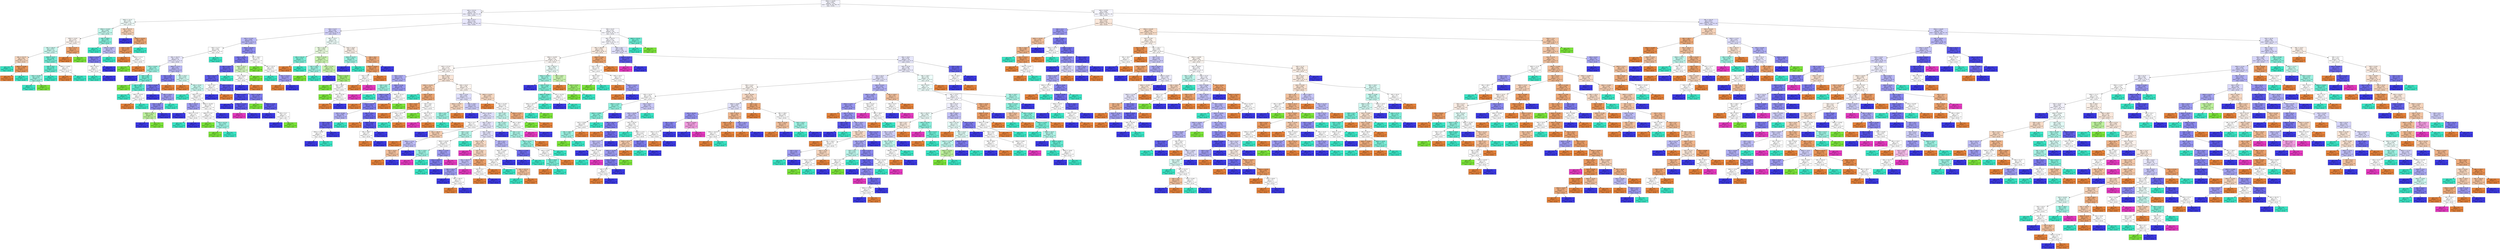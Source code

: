 digraph Tree {
node [shape=box, style="filled", color="black", fontname="helvetica"] ;
edge [fontname="helvetica"] ;
0 [label="HMLD <= 18.695\ngini = 0.692\nsamples = 1535\nvalue = [530, 59, 303, 588, 55]\nclass = 30-40", fillcolor="#f4f4fd"] ;
1 [label="HHD <= 35.115\ngini = 0.726\nsamples = 504\nvalue = [144, 37, 131, 173, 19]\nclass = 30-40", fillcolor="#efeffd"] ;
0 -> 1 [labeldistance=2.5, labelangle=45, headlabel="True"] ;
2 [label="HMLD <= 16.14\ngini = 0.657\nsamples = 45\nvalue = [17, 3, 19, 6, 0]\nclass = 20-30", fillcolor="#f1fdfb"] ;
1 -> 2 ;
3 [label="HMLD <= 15.265\ngini = 0.604\nsamples = 34\nvalue = [11, 2, 18, 3, 0]\nclass = 20-30", fillcolor="#c3f7ed"] ;
2 -> 3 ;
4 [label="HMLD <= 14.93\ngini = 0.575\nsamples = 23\nvalue = [11, 2, 10, 0, 0]\nclass = 40-50", fillcolor="#fdf5f0"] ;
3 -> 4 ;
5 [label="HML <= 268.25\ngini = 0.537\nsamples = 18\nvalue = [7, 1, 10, 0, 0]\nclass = 20-30", fillcolor="#c9f8ef"] ;
4 -> 5 ;
6 [label="HML <= 251.75\ngini = 0.48\nsamples = 10\nvalue = [6, 0, 4, 0, 0]\nclass = 40-50", fillcolor="#f6d5bd"] ;
5 -> 6 ;
7 [label="gini = 0.0\nsamples = 3\nvalue = [0, 0, 3, 0, 0]\nclass = 20-30", fillcolor="#39e5c5"] ;
6 -> 7 ;
8 [label="HMLD <= 14.285\ngini = 0.245\nsamples = 7\nvalue = [6, 0, 1, 0, 0]\nclass = 40-50", fillcolor="#e9965a"] ;
6 -> 8 ;
9 [label="gini = 0.0\nsamples = 6\nvalue = [6, 0, 0, 0, 0]\nclass = 40-50", fillcolor="#e58139"] ;
8 -> 9 ;
10 [label="gini = 0.0\nsamples = 1\nvalue = [0, 0, 1, 0, 0]\nclass = 20-30", fillcolor="#39e5c5"] ;
8 -> 10 ;
11 [label="HMLD <= 14.71\ngini = 0.406\nsamples = 8\nvalue = [1, 1, 6, 0, 0]\nclass = 20-30", fillcolor="#72ecd6"] ;
5 -> 11 ;
12 [label="HHD <= 34.1\ngini = 0.278\nsamples = 6\nvalue = [0, 1, 5, 0, 0]\nclass = 20-30", fillcolor="#61ead1"] ;
11 -> 12 ;
13 [label="HHD <= 33.795\ngini = 0.444\nsamples = 3\nvalue = [0, 1, 2, 0, 0]\nclass = 20-30", fillcolor="#9cf2e2"] ;
12 -> 13 ;
14 [label="gini = 0.0\nsamples = 2\nvalue = [0, 0, 2, 0, 0]\nclass = 20-30", fillcolor="#39e5c5"] ;
13 -> 14 ;
15 [label="gini = 0.0\nsamples = 1\nvalue = [0, 1, 0, 0, 0]\nclass = <20", fillcolor="#7be539"] ;
13 -> 15 ;
16 [label="gini = 0.0\nsamples = 3\nvalue = [0, 0, 3, 0, 0]\nclass = 20-30", fillcolor="#39e5c5"] ;
12 -> 16 ;
17 [label="HMLD <= 14.835\ngini = 0.5\nsamples = 2\nvalue = [1, 0, 1, 0, 0]\nclass = 40-50", fillcolor="#ffffff"] ;
11 -> 17 ;
18 [label="gini = 0.0\nsamples = 1\nvalue = [1, 0, 0, 0, 0]\nclass = 40-50", fillcolor="#e58139"] ;
17 -> 18 ;
19 [label="gini = 0.0\nsamples = 1\nvalue = [0, 0, 1, 0, 0]\nclass = 20-30", fillcolor="#39e5c5"] ;
17 -> 19 ;
20 [label="HEB <= 47.75\ngini = 0.32\nsamples = 5\nvalue = [4, 1, 0, 0, 0]\nclass = 40-50", fillcolor="#eca06a"] ;
4 -> 20 ;
21 [label="gini = 0.0\nsamples = 4\nvalue = [4, 0, 0, 0, 0]\nclass = 40-50", fillcolor="#e58139"] ;
20 -> 21 ;
22 [label="gini = 0.0\nsamples = 1\nvalue = [0, 1, 0, 0, 0]\nclass = <20", fillcolor="#7be539"] ;
20 -> 22 ;
23 [label="HML <= 268.0\ngini = 0.397\nsamples = 11\nvalue = [0, 0, 8, 3, 0]\nclass = 20-30", fillcolor="#83efdb"] ;
3 -> 23 ;
24 [label="gini = 0.0\nsamples = 6\nvalue = [0, 0, 6, 0, 0]\nclass = 20-30", fillcolor="#39e5c5"] ;
23 -> 24 ;
25 [label="HMLD <= 16.045\ngini = 0.48\nsamples = 5\nvalue = [0, 0, 2, 3, 0]\nclass = 30-40", fillcolor="#bebdf6"] ;
23 -> 25 ;
26 [label="HMLD <= 15.575\ngini = 0.375\nsamples = 4\nvalue = [0, 0, 1, 3, 0]\nclass = 30-40", fillcolor="#7d7bee"] ;
25 -> 26 ;
27 [label="HEB <= 48.75\ngini = 0.5\nsamples = 2\nvalue = [0, 0, 1, 1, 0]\nclass = 20-30", fillcolor="#ffffff"] ;
26 -> 27 ;
28 [label="gini = 0.0\nsamples = 1\nvalue = [0, 0, 1, 0, 0]\nclass = 20-30", fillcolor="#39e5c5"] ;
27 -> 28 ;
29 [label="gini = 0.0\nsamples = 1\nvalue = [0, 0, 0, 1, 0]\nclass = 30-40", fillcolor="#3c39e5"] ;
27 -> 29 ;
30 [label="gini = 0.0\nsamples = 2\nvalue = [0, 0, 0, 2, 0]\nclass = 30-40", fillcolor="#3c39e5"] ;
26 -> 30 ;
31 [label="gini = 0.0\nsamples = 1\nvalue = [0, 0, 1, 0, 0]\nclass = 20-30", fillcolor="#39e5c5"] ;
25 -> 31 ;
32 [label="HML <= 257.75\ngini = 0.612\nsamples = 11\nvalue = [6, 1, 1, 3, 0]\nclass = 40-50", fillcolor="#f5d0b5"] ;
2 -> 32 ;
33 [label="gini = 0.0\nsamples = 3\nvalue = [0, 0, 0, 3, 0]\nclass = 30-40", fillcolor="#3c39e5"] ;
32 -> 33 ;
34 [label="HMLD <= 18.525\ngini = 0.406\nsamples = 8\nvalue = [6, 1, 1, 0, 0]\nclass = 40-50", fillcolor="#eca572"] ;
32 -> 34 ;
35 [label="HHD <= 34.8\ngini = 0.245\nsamples = 7\nvalue = [6, 1, 0, 0, 0]\nclass = 40-50", fillcolor="#e9965a"] ;
34 -> 35 ;
36 [label="gini = 0.0\nsamples = 5\nvalue = [5, 0, 0, 0, 0]\nclass = 40-50", fillcolor="#e58139"] ;
35 -> 36 ;
37 [label="HMLD <= 17.12\ngini = 0.5\nsamples = 2\nvalue = [1, 1, 0, 0, 0]\nclass = 40-50", fillcolor="#ffffff"] ;
35 -> 37 ;
38 [label="gini = 0.0\nsamples = 1\nvalue = [0, 1, 0, 0, 0]\nclass = <20", fillcolor="#7be539"] ;
37 -> 38 ;
39 [label="gini = 0.0\nsamples = 1\nvalue = [1, 0, 0, 0, 0]\nclass = 40-50", fillcolor="#e58139"] ;
37 -> 39 ;
40 [label="gini = 0.0\nsamples = 1\nvalue = [0, 0, 1, 0, 0]\nclass = 20-30", fillcolor="#39e5c5"] ;
34 -> 40 ;
41 [label="HML <= 277.5\ngini = 0.724\nsamples = 459\nvalue = [127, 34, 112, 167, 19]\nclass = 30-40", fillcolor="#e8e7fc"] ;
1 -> 41 ;
42 [label="HEB <= 52.75\ngini = 0.705\nsamples = 105\nvalue = [13, 18, 27, 45, 2]\nclass = 30-40", fillcolor="#d2d1f9"] ;
41 -> 42 ;
43 [label="HHD <= 37.255\ngini = 0.644\nsamples = 75\nvalue = [6, 11, 18, 39, 1]\nclass = 30-40", fillcolor="#b7b6f5"] ;
42 -> 43 ;
44 [label="HEB <= 51.75\ngini = 0.665\nsamples = 38\nvalue = [3, 5, 15, 15, 0]\nclass = 20-30", fillcolor="#ffffff"] ;
43 -> 44 ;
45 [label="HML <= 263.75\ngini = 0.671\nsamples = 35\nvalue = [3, 5, 12, 15, 0]\nclass = 30-40", fillcolor="#e6e5fc"] ;
44 -> 45 ;
46 [label="HHD <= 35.655\ngini = 0.58\nsamples = 10\nvalue = [1, 1, 6, 2, 0]\nclass = 20-30", fillcolor="#9cf2e2"] ;
45 -> 46 ;
47 [label="gini = 0.0\nsamples = 2\nvalue = [0, 0, 0, 2, 0]\nclass = 30-40", fillcolor="#3c39e5"] ;
46 -> 47 ;
48 [label="HEB <= 46.5\ngini = 0.406\nsamples = 8\nvalue = [1, 1, 6, 0, 0]\nclass = 20-30", fillcolor="#72ecd6"] ;
46 -> 48 ;
49 [label="gini = 0.0\nsamples = 1\nvalue = [0, 1, 0, 0, 0]\nclass = <20", fillcolor="#7be539"] ;
48 -> 49 ;
50 [label="HML <= 262.5\ngini = 0.245\nsamples = 7\nvalue = [1, 0, 6, 0, 0]\nclass = 20-30", fillcolor="#5ae9cf"] ;
48 -> 50 ;
51 [label="gini = 0.0\nsamples = 5\nvalue = [0, 0, 5, 0, 0]\nclass = 20-30", fillcolor="#39e5c5"] ;
50 -> 51 ;
52 [label="HMLD <= 16.075\ngini = 0.5\nsamples = 2\nvalue = [1, 0, 1, 0, 0]\nclass = 40-50", fillcolor="#ffffff"] ;
50 -> 52 ;
53 [label="gini = 0.0\nsamples = 1\nvalue = [1, 0, 0, 0, 0]\nclass = 40-50", fillcolor="#e58139"] ;
52 -> 53 ;
54 [label="gini = 0.0\nsamples = 1\nvalue = [0, 0, 1, 0, 0]\nclass = 20-30", fillcolor="#39e5c5"] ;
52 -> 54 ;
55 [label="HMLD <= 17.11\ngini = 0.64\nsamples = 25\nvalue = [2, 4, 6, 13, 0]\nclass = 30-40", fillcolor="#b7b6f5"] ;
45 -> 55 ;
56 [label="HHD <= 37.16\ngini = 0.459\nsamples = 14\nvalue = [1, 2, 1, 10, 0]\nclass = 30-40", fillcolor="#7d7bee"] ;
55 -> 56 ;
57 [label="HHD <= 35.995\ngini = 0.379\nsamples = 13\nvalue = [0, 2, 1, 10, 0]\nclass = 30-40", fillcolor="#716fec"] ;
56 -> 57 ;
58 [label="gini = 0.0\nsamples = 5\nvalue = [0, 0, 0, 5, 0]\nclass = 30-40", fillcolor="#3c39e5"] ;
57 -> 58 ;
59 [label="HML <= 276.0\ngini = 0.531\nsamples = 8\nvalue = [0, 2, 1, 5, 0]\nclass = 30-40", fillcolor="#9e9cf2"] ;
57 -> 59 ;
60 [label="HHD <= 36.97\ngini = 0.408\nsamples = 7\nvalue = [0, 2, 0, 5, 0]\nclass = 30-40", fillcolor="#8a88ef"] ;
59 -> 60 ;
61 [label="HMLD <= 15.14\ngini = 0.444\nsamples = 3\nvalue = [0, 2, 0, 1, 0]\nclass = <20", fillcolor="#bdf29c"] ;
60 -> 61 ;
62 [label="gini = 0.0\nsamples = 1\nvalue = [0, 0, 0, 1, 0]\nclass = 30-40", fillcolor="#3c39e5"] ;
61 -> 62 ;
63 [label="gini = 0.0\nsamples = 2\nvalue = [0, 2, 0, 0, 0]\nclass = <20", fillcolor="#7be539"] ;
61 -> 63 ;
64 [label="gini = 0.0\nsamples = 4\nvalue = [0, 0, 0, 4, 0]\nclass = 30-40", fillcolor="#3c39e5"] ;
60 -> 64 ;
65 [label="gini = 0.0\nsamples = 1\nvalue = [0, 0, 1, 0, 0]\nclass = 20-30", fillcolor="#39e5c5"] ;
59 -> 65 ;
66 [label="gini = 0.0\nsamples = 1\nvalue = [1, 0, 0, 0, 0]\nclass = 40-50", fillcolor="#e58139"] ;
56 -> 66 ;
67 [label="HML <= 270.5\ngini = 0.678\nsamples = 11\nvalue = [1, 2, 5, 3, 0]\nclass = 20-30", fillcolor="#cef8f0"] ;
55 -> 67 ;
68 [label="gini = 0.0\nsamples = 1\nvalue = [1, 0, 0, 0, 0]\nclass = 40-50", fillcolor="#e58139"] ;
67 -> 68 ;
69 [label="HHD <= 35.95\ngini = 0.62\nsamples = 10\nvalue = [0, 2, 5, 3, 0]\nclass = 20-30", fillcolor="#c6f8ee"] ;
67 -> 69 ;
70 [label="gini = 0.0\nsamples = 2\nvalue = [0, 0, 2, 0, 0]\nclass = 20-30", fillcolor="#39e5c5"] ;
69 -> 70 ;
71 [label="HMLD <= 17.63\ngini = 0.656\nsamples = 8\nvalue = [0, 2, 3, 3, 0]\nclass = 20-30", fillcolor="#ffffff"] ;
69 -> 71 ;
72 [label="HML <= 275.75\ngini = 0.444\nsamples = 3\nvalue = [0, 0, 1, 2, 0]\nclass = 30-40", fillcolor="#9e9cf2"] ;
71 -> 72 ;
73 [label="gini = 0.0\nsamples = 1\nvalue = [0, 0, 0, 1, 0]\nclass = 30-40", fillcolor="#3c39e5"] ;
72 -> 73 ;
74 [label="HMLD <= 17.375\ngini = 0.5\nsamples = 2\nvalue = [0, 0, 1, 1, 0]\nclass = 20-30", fillcolor="#ffffff"] ;
72 -> 74 ;
75 [label="gini = 0.0\nsamples = 1\nvalue = [0, 0, 1, 0, 0]\nclass = 20-30", fillcolor="#39e5c5"] ;
74 -> 75 ;
76 [label="gini = 0.0\nsamples = 1\nvalue = [0, 0, 0, 1, 0]\nclass = 30-40", fillcolor="#3c39e5"] ;
74 -> 76 ;
77 [label="HMLD <= 18.105\ngini = 0.64\nsamples = 5\nvalue = [0, 2, 2, 1, 0]\nclass = <20", fillcolor="#ffffff"] ;
71 -> 77 ;
78 [label="HMLD <= 17.87\ngini = 0.5\nsamples = 4\nvalue = [0, 2, 2, 0, 0]\nclass = <20", fillcolor="#ffffff"] ;
77 -> 78 ;
79 [label="gini = 0.0\nsamples = 1\nvalue = [0, 1, 0, 0, 0]\nclass = <20", fillcolor="#7be539"] ;
78 -> 79 ;
80 [label="HHD <= 36.725\ngini = 0.444\nsamples = 3\nvalue = [0, 1, 2, 0, 0]\nclass = 20-30", fillcolor="#9cf2e2"] ;
78 -> 80 ;
81 [label="gini = 0.0\nsamples = 1\nvalue = [0, 1, 0, 0, 0]\nclass = <20", fillcolor="#7be539"] ;
80 -> 81 ;
82 [label="gini = 0.0\nsamples = 2\nvalue = [0, 0, 2, 0, 0]\nclass = 20-30", fillcolor="#39e5c5"] ;
80 -> 82 ;
83 [label="gini = 0.0\nsamples = 1\nvalue = [0, 0, 0, 1, 0]\nclass = 30-40", fillcolor="#3c39e5"] ;
77 -> 83 ;
84 [label="gini = 0.0\nsamples = 3\nvalue = [0, 0, 3, 0, 0]\nclass = 20-30", fillcolor="#39e5c5"] ;
44 -> 84 ;
85 [label="HMLD <= 18.165\ngini = 0.539\nsamples = 37\nvalue = [3, 6, 3, 24, 1]\nclass = 30-40", fillcolor="#8e8cf0"] ;
43 -> 85 ;
86 [label="HHD <= 40.515\ngini = 0.438\nsamples = 30\nvalue = [2, 4, 1, 22, 1]\nclass = 30-40", fillcolor="#7876ed"] ;
85 -> 86 ;
87 [label="HML <= 276.5\ngini = 0.337\nsamples = 26\nvalue = [1, 2, 1, 21, 1]\nclass = 30-40", fillcolor="#6562ea"] ;
86 -> 87 ;
88 [label="HML <= 251.75\ngini = 0.285\nsamples = 25\nvalue = [1, 2, 0, 21, 1]\nclass = 30-40", fillcolor="#5e5bea"] ;
87 -> 88 ;
89 [label="HEB <= 50.0\ngini = 0.5\nsamples = 2\nvalue = [1, 0, 0, 1, 0]\nclass = 40-50", fillcolor="#ffffff"] ;
88 -> 89 ;
90 [label="gini = 0.0\nsamples = 1\nvalue = [0, 0, 0, 1, 0]\nclass = 30-40", fillcolor="#3c39e5"] ;
89 -> 90 ;
91 [label="gini = 0.0\nsamples = 1\nvalue = [1, 0, 0, 0, 0]\nclass = 40-50", fillcolor="#e58139"] ;
89 -> 91 ;
92 [label="HHD <= 39.34\ngini = 0.234\nsamples = 23\nvalue = [0, 2, 0, 20, 1]\nclass = 30-40", fillcolor="#5855e9"] ;
88 -> 92 ;
93 [label="HMLD <= 17.03\ngini = 0.124\nsamples = 15\nvalue = [0, 0, 0, 14, 1]\nclass = 30-40", fillcolor="#4a47e7"] ;
92 -> 93 ;
94 [label="gini = 0.0\nsamples = 8\nvalue = [0, 0, 0, 8, 0]\nclass = 30-40", fillcolor="#3c39e5"] ;
93 -> 94 ;
95 [label="HMLD <= 17.145\ngini = 0.245\nsamples = 7\nvalue = [0, 0, 0, 6, 1]\nclass = 30-40", fillcolor="#5d5ae9"] ;
93 -> 95 ;
96 [label="gini = 0.0\nsamples = 1\nvalue = [0, 0, 0, 0, 1]\nclass = 50+", fillcolor="#e539c0"] ;
95 -> 96 ;
97 [label="gini = 0.0\nsamples = 6\nvalue = [0, 0, 0, 6, 0]\nclass = 30-40", fillcolor="#3c39e5"] ;
95 -> 97 ;
98 [label="HHD <= 39.385\ngini = 0.375\nsamples = 8\nvalue = [0, 2, 0, 6, 0]\nclass = 30-40", fillcolor="#7d7bee"] ;
92 -> 98 ;
99 [label="gini = 0.0\nsamples = 1\nvalue = [0, 1, 0, 0, 0]\nclass = <20", fillcolor="#7be539"] ;
98 -> 99 ;
100 [label="HMLD <= 17.99\ngini = 0.245\nsamples = 7\nvalue = [0, 1, 0, 6, 0]\nclass = 30-40", fillcolor="#5d5ae9"] ;
98 -> 100 ;
101 [label="gini = 0.0\nsamples = 5\nvalue = [0, 0, 0, 5, 0]\nclass = 30-40", fillcolor="#3c39e5"] ;
100 -> 101 ;
102 [label="HEB <= 51.5\ngini = 0.5\nsamples = 2\nvalue = [0, 1, 0, 1, 0]\nclass = <20", fillcolor="#ffffff"] ;
100 -> 102 ;
103 [label="gini = 0.0\nsamples = 1\nvalue = [0, 0, 0, 1, 0]\nclass = 30-40", fillcolor="#3c39e5"] ;
102 -> 103 ;
104 [label="gini = 0.0\nsamples = 1\nvalue = [0, 1, 0, 0, 0]\nclass = <20", fillcolor="#7be539"] ;
102 -> 104 ;
105 [label="gini = 0.0\nsamples = 1\nvalue = [0, 0, 1, 0, 0]\nclass = 20-30", fillcolor="#39e5c5"] ;
87 -> 105 ;
106 [label="HMLD <= 16.17\ngini = 0.625\nsamples = 4\nvalue = [1, 2, 0, 1, 0]\nclass = <20", fillcolor="#d3f6bd"] ;
86 -> 106 ;
107 [label="HHD <= 40.825\ngini = 0.5\nsamples = 2\nvalue = [1, 0, 0, 1, 0]\nclass = 40-50", fillcolor="#ffffff"] ;
106 -> 107 ;
108 [label="gini = 0.0\nsamples = 1\nvalue = [0, 0, 0, 1, 0]\nclass = 30-40", fillcolor="#3c39e5"] ;
107 -> 108 ;
109 [label="gini = 0.0\nsamples = 1\nvalue = [1, 0, 0, 0, 0]\nclass = 40-50", fillcolor="#e58139"] ;
107 -> 109 ;
110 [label="gini = 0.0\nsamples = 2\nvalue = [0, 2, 0, 0, 0]\nclass = <20", fillcolor="#7be539"] ;
106 -> 110 ;
111 [label="HML <= 266.5\ngini = 0.735\nsamples = 7\nvalue = [1, 2, 2, 2, 0]\nclass = <20", fillcolor="#ffffff"] ;
85 -> 111 ;
112 [label="gini = 0.0\nsamples = 2\nvalue = [0, 2, 0, 0, 0]\nclass = <20", fillcolor="#7be539"] ;
111 -> 112 ;
113 [label="HML <= 270.75\ngini = 0.64\nsamples = 5\nvalue = [1, 0, 2, 2, 0]\nclass = 20-30", fillcolor="#ffffff"] ;
111 -> 113 ;
114 [label="gini = 0.0\nsamples = 2\nvalue = [0, 0, 2, 0, 0]\nclass = 20-30", fillcolor="#39e5c5"] ;
113 -> 114 ;
115 [label="HML <= 274.25\ngini = 0.444\nsamples = 3\nvalue = [1, 0, 0, 2, 0]\nclass = 30-40", fillcolor="#9e9cf2"] ;
113 -> 115 ;
116 [label="gini = 0.0\nsamples = 1\nvalue = [1, 0, 0, 0, 0]\nclass = 40-50", fillcolor="#e58139"] ;
115 -> 116 ;
117 [label="gini = 0.0\nsamples = 2\nvalue = [0, 0, 0, 2, 0]\nclass = 30-40", fillcolor="#3c39e5"] ;
115 -> 117 ;
118 [label="HML <= 272.5\ngini = 0.76\nsamples = 30\nvalue = [7, 7, 9, 6, 1]\nclass = 20-30", fillcolor="#eefdfa"] ;
42 -> 118 ;
119 [label="HML <= 263.5\ngini = 0.699\nsamples = 17\nvalue = [2, 7, 5, 3, 0]\nclass = <20", fillcolor="#e9fbde"] ;
118 -> 119 ;
120 [label="HML <= 251.25\ngini = 0.375\nsamples = 4\nvalue = [1, 0, 3, 0, 0]\nclass = 20-30", fillcolor="#7beed8"] ;
119 -> 120 ;
121 [label="gini = 0.0\nsamples = 1\nvalue = [1, 0, 0, 0, 0]\nclass = 40-50", fillcolor="#e58139"] ;
120 -> 121 ;
122 [label="gini = 0.0\nsamples = 3\nvalue = [0, 0, 3, 0, 0]\nclass = 20-30", fillcolor="#39e5c5"] ;
120 -> 122 ;
123 [label="HMLD <= 16.145\ngini = 0.627\nsamples = 13\nvalue = [1, 7, 2, 3, 0]\nclass = <20", fillcolor="#caf5b0"] ;
119 -> 123 ;
124 [label="HML <= 265.5\ngini = 0.444\nsamples = 3\nvalue = [0, 1, 2, 0, 0]\nclass = 20-30", fillcolor="#9cf2e2"] ;
123 -> 124 ;
125 [label="gini = 0.0\nsamples = 1\nvalue = [0, 1, 0, 0, 0]\nclass = <20", fillcolor="#7be539"] ;
124 -> 125 ;
126 [label="gini = 0.0\nsamples = 2\nvalue = [0, 0, 2, 0, 0]\nclass = 20-30", fillcolor="#39e5c5"] ;
124 -> 126 ;
127 [label="HHD <= 37.765\ngini = 0.54\nsamples = 10\nvalue = [1, 6, 0, 3, 0]\nclass = <20", fillcolor="#c6f4aa"] ;
123 -> 127 ;
128 [label="gini = 0.0\nsamples = 2\nvalue = [0, 0, 0, 2, 0]\nclass = 30-40", fillcolor="#3c39e5"] ;
127 -> 128 ;
129 [label="HMLD <= 18.235\ngini = 0.406\nsamples = 8\nvalue = [1, 6, 0, 1, 0]\nclass = <20", fillcolor="#a1ec72"] ;
127 -> 129 ;
130 [label="gini = 0.0\nsamples = 5\nvalue = [0, 5, 0, 0, 0]\nclass = <20", fillcolor="#7be539"] ;
129 -> 130 ;
131 [label="HML <= 266.5\ngini = 0.667\nsamples = 3\nvalue = [1, 1, 0, 1, 0]\nclass = 40-50", fillcolor="#ffffff"] ;
129 -> 131 ;
132 [label="gini = 0.0\nsamples = 1\nvalue = [0, 1, 0, 0, 0]\nclass = <20", fillcolor="#7be539"] ;
131 -> 132 ;
133 [label="HHD <= 39.795\ngini = 0.5\nsamples = 2\nvalue = [1, 0, 0, 1, 0]\nclass = 40-50", fillcolor="#ffffff"] ;
131 -> 133 ;
134 [label="gini = 0.0\nsamples = 1\nvalue = [1, 0, 0, 0, 0]\nclass = 40-50", fillcolor="#e58139"] ;
133 -> 134 ;
135 [label="gini = 0.0\nsamples = 1\nvalue = [0, 0, 0, 1, 0]\nclass = 30-40", fillcolor="#3c39e5"] ;
133 -> 135 ;
136 [label="HHD <= 39.05\ngini = 0.698\nsamples = 13\nvalue = [5, 0, 4, 3, 1]\nclass = 40-50", fillcolor="#fcf1e9"] ;
118 -> 136 ;
137 [label="HMLD <= 16.575\ngini = 0.444\nsamples = 6\nvalue = [0, 0, 4, 2, 0]\nclass = 20-30", fillcolor="#9cf2e2"] ;
136 -> 137 ;
138 [label="gini = 0.0\nsamples = 2\nvalue = [0, 0, 0, 2, 0]\nclass = 30-40", fillcolor="#3c39e5"] ;
137 -> 138 ;
139 [label="gini = 0.0\nsamples = 4\nvalue = [0, 0, 4, 0, 0]\nclass = 20-30", fillcolor="#39e5c5"] ;
137 -> 139 ;
140 [label="HEB <= 58.5\ngini = 0.449\nsamples = 7\nvalue = [5, 0, 0, 1, 1]\nclass = 40-50", fillcolor="#eeab7b"] ;
136 -> 140 ;
141 [label="HMLD <= 16.815\ngini = 0.278\nsamples = 6\nvalue = [5, 0, 0, 0, 1]\nclass = 40-50", fillcolor="#ea9a61"] ;
140 -> 141 ;
142 [label="HEB <= 55.5\ngini = 0.5\nsamples = 2\nvalue = [1, 0, 0, 0, 1]\nclass = 40-50", fillcolor="#ffffff"] ;
141 -> 142 ;
143 [label="gini = 0.0\nsamples = 1\nvalue = [1, 0, 0, 0, 0]\nclass = 40-50", fillcolor="#e58139"] ;
142 -> 143 ;
144 [label="gini = 0.0\nsamples = 1\nvalue = [0, 0, 0, 0, 1]\nclass = 50+", fillcolor="#e539c0"] ;
142 -> 144 ;
145 [label="gini = 0.0\nsamples = 4\nvalue = [4, 0, 0, 0, 0]\nclass = 40-50", fillcolor="#e58139"] ;
141 -> 145 ;
146 [label="gini = 0.0\nsamples = 1\nvalue = [0, 0, 0, 1, 0]\nclass = 30-40", fillcolor="#3c39e5"] ;
140 -> 146 ;
147 [label="HEB <= 63.25\ngini = 0.716\nsamples = 354\nvalue = [114, 16, 85, 122, 17]\nclass = 30-40", fillcolor="#f8f8fe"] ;
41 -> 147 ;
148 [label="HML <= 292.75\ngini = 0.713\nsamples = 349\nvalue = [114, 15, 81, 122, 17]\nclass = 30-40", fillcolor="#f8f8fe"] ;
147 -> 148 ;
149 [label="HML <= 290.75\ngini = 0.719\nsamples = 145\nvalue = [55, 9, 34, 40, 7]\nclass = 40-50", fillcolor="#fbede3"] ;
148 -> 149 ;
150 [label="HMLD <= 18.395\ngini = 0.731\nsamples = 128\nvalue = [42, 8, 33, 38, 7]\nclass = 40-50", fillcolor="#fef9f6"] ;
149 -> 150 ;
151 [label="HHD <= 37.115\ngini = 0.712\nsamples = 113\nvalue = [40, 3, 27, 36, 7]\nclass = 40-50", fillcolor="#fef8f5"] ;
150 -> 151 ;
152 [label="HEB <= 45.75\ngini = 0.632\nsamples = 24\nvalue = [4, 1, 5, 13, 1]\nclass = 30-40", fillcolor="#adacf4"] ;
151 -> 152 ;
153 [label="HEB <= 43.5\ngini = 0.444\nsamples = 3\nvalue = [0, 0, 2, 0, 1]\nclass = 20-30", fillcolor="#9cf2e2"] ;
152 -> 153 ;
154 [label="gini = 0.0\nsamples = 1\nvalue = [0, 0, 0, 0, 1]\nclass = 50+", fillcolor="#e539c0"] ;
153 -> 154 ;
155 [label="gini = 0.0\nsamples = 2\nvalue = [0, 0, 2, 0, 0]\nclass = 20-30", fillcolor="#39e5c5"] ;
153 -> 155 ;
156 [label="HMLD <= 17.98\ngini = 0.558\nsamples = 21\nvalue = [4, 1, 3, 13, 0]\nclass = 30-40", fillcolor="#9896f1"] ;
152 -> 156 ;
157 [label="HMLD <= 13.99\ngini = 0.482\nsamples = 19\nvalue = [3, 0, 3, 13, 0]\nclass = 30-40", fillcolor="#8583ef"] ;
156 -> 157 ;
158 [label="gini = 0.0\nsamples = 1\nvalue = [1, 0, 0, 0, 0]\nclass = 40-50", fillcolor="#e58139"] ;
157 -> 158 ;
159 [label="HMLD <= 16.715\ngini = 0.438\nsamples = 18\nvalue = [2, 0, 3, 13, 0]\nclass = 30-40", fillcolor="#7d7bee"] ;
157 -> 159 ;
160 [label="HHD <= 36.465\ngini = 0.469\nsamples = 8\nvalue = [0, 0, 3, 5, 0]\nclass = 30-40", fillcolor="#b1b0f5"] ;
159 -> 160 ;
161 [label="HEB <= 49.5\ngini = 0.278\nsamples = 6\nvalue = [0, 0, 1, 5, 0]\nclass = 30-40", fillcolor="#6361ea"] ;
160 -> 161 ;
162 [label="HMLD <= 14.965\ngini = 0.5\nsamples = 2\nvalue = [0, 0, 1, 1, 0]\nclass = 20-30", fillcolor="#ffffff"] ;
161 -> 162 ;
163 [label="gini = 0.0\nsamples = 1\nvalue = [0, 0, 0, 1, 0]\nclass = 30-40", fillcolor="#3c39e5"] ;
162 -> 163 ;
164 [label="gini = 0.0\nsamples = 1\nvalue = [0, 0, 1, 0, 0]\nclass = 20-30", fillcolor="#39e5c5"] ;
162 -> 164 ;
165 [label="gini = 0.0\nsamples = 4\nvalue = [0, 0, 0, 4, 0]\nclass = 30-40", fillcolor="#3c39e5"] ;
161 -> 165 ;
166 [label="gini = 0.0\nsamples = 2\nvalue = [0, 0, 2, 0, 0]\nclass = 20-30", fillcolor="#39e5c5"] ;
160 -> 166 ;
167 [label="HML <= 278.5\ngini = 0.32\nsamples = 10\nvalue = [2, 0, 0, 8, 0]\nclass = 30-40", fillcolor="#6d6aec"] ;
159 -> 167 ;
168 [label="gini = 0.0\nsamples = 1\nvalue = [1, 0, 0, 0, 0]\nclass = 40-50", fillcolor="#e58139"] ;
167 -> 168 ;
169 [label="HHD <= 35.45\ngini = 0.198\nsamples = 9\nvalue = [1, 0, 0, 8, 0]\nclass = 30-40", fillcolor="#5452e8"] ;
167 -> 169 ;
170 [label="HML <= 288.5\ngini = 0.5\nsamples = 2\nvalue = [1, 0, 0, 1, 0]\nclass = 40-50", fillcolor="#ffffff"] ;
169 -> 170 ;
171 [label="gini = 0.0\nsamples = 1\nvalue = [1, 0, 0, 0, 0]\nclass = 40-50", fillcolor="#e58139"] ;
170 -> 171 ;
172 [label="gini = 0.0\nsamples = 1\nvalue = [0, 0, 0, 1, 0]\nclass = 30-40", fillcolor="#3c39e5"] ;
170 -> 172 ;
173 [label="gini = 0.0\nsamples = 7\nvalue = [0, 0, 0, 7, 0]\nclass = 30-40", fillcolor="#3c39e5"] ;
169 -> 173 ;
174 [label="HMLD <= 18.115\ngini = 0.5\nsamples = 2\nvalue = [1, 1, 0, 0, 0]\nclass = 40-50", fillcolor="#ffffff"] ;
156 -> 174 ;
175 [label="gini = 0.0\nsamples = 1\nvalue = [1, 0, 0, 0, 0]\nclass = 40-50", fillcolor="#e58139"] ;
174 -> 175 ;
176 [label="gini = 0.0\nsamples = 1\nvalue = [0, 1, 0, 0, 0]\nclass = <20", fillcolor="#7be539"] ;
174 -> 176 ;
177 [label="HEB <= 50.75\ngini = 0.703\nsamples = 89\nvalue = [36, 2, 22, 23, 6]\nclass = 40-50", fillcolor="#fae6d8"] ;
151 -> 177 ;
178 [label="HMLD <= 15.675\ngini = 0.56\nsamples = 15\nvalue = [9, 1, 4, 0, 1]\nclass = 40-50", fillcolor="#f3c6a5"] ;
177 -> 178 ;
179 [label="gini = 0.0\nsamples = 3\nvalue = [0, 0, 3, 0, 0]\nclass = 20-30", fillcolor="#39e5c5"] ;
178 -> 179 ;
180 [label="HHD <= 40.16\ngini = 0.417\nsamples = 12\nvalue = [9, 1, 1, 0, 1]\nclass = 40-50", fillcolor="#eca36f"] ;
178 -> 180 ;
181 [label="HEB <= 49.25\ngini = 0.198\nsamples = 9\nvalue = [8, 0, 1, 0, 0]\nclass = 40-50", fillcolor="#e89152"] ;
180 -> 181 ;
182 [label="gini = 0.0\nsamples = 7\nvalue = [7, 0, 0, 0, 0]\nclass = 40-50", fillcolor="#e58139"] ;
181 -> 182 ;
183 [label="HEB <= 49.75\ngini = 0.5\nsamples = 2\nvalue = [1, 0, 1, 0, 0]\nclass = 40-50", fillcolor="#ffffff"] ;
181 -> 183 ;
184 [label="gini = 0.0\nsamples = 1\nvalue = [0, 0, 1, 0, 0]\nclass = 20-30", fillcolor="#39e5c5"] ;
183 -> 184 ;
185 [label="gini = 0.0\nsamples = 1\nvalue = [1, 0, 0, 0, 0]\nclass = 40-50", fillcolor="#e58139"] ;
183 -> 185 ;
186 [label="HEB <= 48.5\ngini = 0.667\nsamples = 3\nvalue = [1, 1, 0, 0, 1]\nclass = 40-50", fillcolor="#ffffff"] ;
180 -> 186 ;
187 [label="gini = 0.0\nsamples = 1\nvalue = [0, 1, 0, 0, 0]\nclass = <20", fillcolor="#7be539"] ;
186 -> 187 ;
188 [label="HEB <= 49.75\ngini = 0.5\nsamples = 2\nvalue = [1, 0, 0, 0, 1]\nclass = 40-50", fillcolor="#ffffff"] ;
186 -> 188 ;
189 [label="gini = 0.0\nsamples = 1\nvalue = [0, 0, 0, 0, 1]\nclass = 50+", fillcolor="#e539c0"] ;
188 -> 189 ;
190 [label="gini = 0.0\nsamples = 1\nvalue = [1, 0, 0, 0, 0]\nclass = 40-50", fillcolor="#e58139"] ;
188 -> 190 ;
191 [label="HEB <= 54.25\ngini = 0.706\nsamples = 74\nvalue = [27, 1, 18, 23, 5]\nclass = 40-50", fillcolor="#fdf5ef"] ;
177 -> 191 ;
192 [label="HHD <= 37.64\ngini = 0.691\nsamples = 51\nvalue = [15, 0, 11, 21, 4]\nclass = 30-40", fillcolor="#dedefb"] ;
191 -> 192 ;
193 [label="HMLD <= 17.375\ngini = 0.48\nsamples = 5\nvalue = [3, 0, 2, 0, 0]\nclass = 40-50", fillcolor="#f6d5bd"] ;
192 -> 193 ;
194 [label="HEB <= 53.0\ngini = 0.444\nsamples = 3\nvalue = [1, 0, 2, 0, 0]\nclass = 20-30", fillcolor="#9cf2e2"] ;
193 -> 194 ;
195 [label="gini = 0.0\nsamples = 2\nvalue = [0, 0, 2, 0, 0]\nclass = 20-30", fillcolor="#39e5c5"] ;
194 -> 195 ;
196 [label="gini = 0.0\nsamples = 1\nvalue = [1, 0, 0, 0, 0]\nclass = 40-50", fillcolor="#e58139"] ;
194 -> 196 ;
197 [label="gini = 0.0\nsamples = 2\nvalue = [2, 0, 0, 0, 0]\nclass = 40-50", fillcolor="#e58139"] ;
193 -> 197 ;
198 [label="HML <= 278.5\ngini = 0.678\nsamples = 46\nvalue = [12, 0, 9, 21, 4]\nclass = 30-40", fillcolor="#cbcbf8"] ;
192 -> 198 ;
199 [label="gini = 0.0\nsamples = 4\nvalue = [0, 0, 0, 4, 0]\nclass = 30-40", fillcolor="#3c39e5"] ;
198 -> 199 ;
200 [label="HHD <= 38.435\ngini = 0.7\nsamples = 42\nvalue = [12, 0, 9, 17, 4]\nclass = 30-40", fillcolor="#dedefb"] ;
198 -> 200 ;
201 [label="HHD <= 37.7\ngini = 0.5\nsamples = 10\nvalue = [5, 0, 0, 5, 0]\nclass = 40-50", fillcolor="#ffffff"] ;
200 -> 201 ;
202 [label="gini = 0.0\nsamples = 2\nvalue = [0, 0, 0, 2, 0]\nclass = 30-40", fillcolor="#3c39e5"] ;
201 -> 202 ;
203 [label="HML <= 280.75\ngini = 0.469\nsamples = 8\nvalue = [5, 0, 0, 3, 0]\nclass = 40-50", fillcolor="#f5cdb0"] ;
201 -> 203 ;
204 [label="gini = 0.0\nsamples = 3\nvalue = [3, 0, 0, 0, 0]\nclass = 40-50", fillcolor="#e58139"] ;
203 -> 204 ;
205 [label="HMLD <= 17.16\ngini = 0.48\nsamples = 5\nvalue = [2, 0, 0, 3, 0]\nclass = 30-40", fillcolor="#bebdf6"] ;
203 -> 205 ;
206 [label="HHD <= 38.19\ngini = 0.444\nsamples = 3\nvalue = [2, 0, 0, 1, 0]\nclass = 40-50", fillcolor="#f2c09c"] ;
205 -> 206 ;
207 [label="gini = 0.0\nsamples = 2\nvalue = [2, 0, 0, 0, 0]\nclass = 40-50", fillcolor="#e58139"] ;
206 -> 207 ;
208 [label="gini = 0.0\nsamples = 1\nvalue = [0, 0, 0, 1, 0]\nclass = 30-40", fillcolor="#3c39e5"] ;
206 -> 208 ;
209 [label="gini = 0.0\nsamples = 2\nvalue = [0, 0, 0, 2, 0]\nclass = 30-40", fillcolor="#3c39e5"] ;
205 -> 209 ;
210 [label="HML <= 282.5\ngini = 0.717\nsamples = 32\nvalue = [7, 0, 9, 12, 4]\nclass = 30-40", fillcolor="#e6e5fc"] ;
200 -> 210 ;
211 [label="HEB <= 53.5\ngini = 0.595\nsamples = 11\nvalue = [0, 0, 6, 3, 2]\nclass = 20-30", fillcolor="#b5f5e9"] ;
210 -> 211 ;
212 [label="HMLD <= 16.035\ngini = 0.656\nsamples = 8\nvalue = [0, 0, 3, 3, 2]\nclass = 20-30", fillcolor="#ffffff"] ;
211 -> 212 ;
213 [label="HML <= 279.5\ngini = 0.444\nsamples = 3\nvalue = [0, 0, 2, 0, 1]\nclass = 20-30", fillcolor="#9cf2e2"] ;
212 -> 213 ;
214 [label="gini = 0.0\nsamples = 1\nvalue = [0, 0, 0, 0, 1]\nclass = 50+", fillcolor="#e539c0"] ;
213 -> 214 ;
215 [label="gini = 0.0\nsamples = 2\nvalue = [0, 0, 2, 0, 0]\nclass = 20-30", fillcolor="#39e5c5"] ;
213 -> 215 ;
216 [label="HMLD <= 17.025\ngini = 0.56\nsamples = 5\nvalue = [0, 0, 1, 3, 1]\nclass = 30-40", fillcolor="#9e9cf2"] ;
212 -> 216 ;
217 [label="HHD <= 38.975\ngini = 0.375\nsamples = 4\nvalue = [0, 0, 1, 3, 0]\nclass = 30-40", fillcolor="#7d7bee"] ;
216 -> 217 ;
218 [label="gini = 0.0\nsamples = 1\nvalue = [0, 0, 1, 0, 0]\nclass = 20-30", fillcolor="#39e5c5"] ;
217 -> 218 ;
219 [label="gini = 0.0\nsamples = 3\nvalue = [0, 0, 0, 3, 0]\nclass = 30-40", fillcolor="#3c39e5"] ;
217 -> 219 ;
220 [label="gini = 0.0\nsamples = 1\nvalue = [0, 0, 0, 0, 1]\nclass = 50+", fillcolor="#e539c0"] ;
216 -> 220 ;
221 [label="gini = 0.0\nsamples = 3\nvalue = [0, 0, 3, 0, 0]\nclass = 20-30", fillcolor="#39e5c5"] ;
211 -> 221 ;
222 [label="HML <= 286.5\ngini = 0.676\nsamples = 21\nvalue = [7, 0, 3, 9, 2]\nclass = 30-40", fillcolor="#e3e3fb"] ;
210 -> 222 ;
223 [label="HHD <= 38.78\ngini = 0.62\nsamples = 10\nvalue = [5, 0, 0, 3, 2]\nclass = 40-50", fillcolor="#f8dbc6"] ;
222 -> 223 ;
224 [label="gini = 0.0\nsamples = 1\nvalue = [0, 0, 0, 0, 1]\nclass = 50+", fillcolor="#e539c0"] ;
223 -> 224 ;
225 [label="HEB <= 52.5\ngini = 0.568\nsamples = 9\nvalue = [5, 0, 0, 3, 1]\nclass = 40-50", fillcolor="#f6d5bd"] ;
223 -> 225 ;
226 [label="HML <= 285.75\ngini = 0.625\nsamples = 4\nvalue = [1, 0, 0, 2, 1]\nclass = 30-40", fillcolor="#bebdf6"] ;
225 -> 226 ;
227 [label="HML <= 283.5\ngini = 0.444\nsamples = 3\nvalue = [1, 0, 0, 2, 0]\nclass = 30-40", fillcolor="#9e9cf2"] ;
226 -> 227 ;
228 [label="gini = 0.0\nsamples = 1\nvalue = [0, 0, 0, 1, 0]\nclass = 30-40", fillcolor="#3c39e5"] ;
227 -> 228 ;
229 [label="HML <= 284.75\ngini = 0.5\nsamples = 2\nvalue = [1, 0, 0, 1, 0]\nclass = 40-50", fillcolor="#ffffff"] ;
227 -> 229 ;
230 [label="gini = 0.0\nsamples = 1\nvalue = [1, 0, 0, 0, 0]\nclass = 40-50", fillcolor="#e58139"] ;
229 -> 230 ;
231 [label="gini = 0.0\nsamples = 1\nvalue = [0, 0, 0, 1, 0]\nclass = 30-40", fillcolor="#3c39e5"] ;
229 -> 231 ;
232 [label="gini = 0.0\nsamples = 1\nvalue = [0, 0, 0, 0, 1]\nclass = 50+", fillcolor="#e539c0"] ;
226 -> 232 ;
233 [label="HML <= 284.25\ngini = 0.32\nsamples = 5\nvalue = [4, 0, 0, 1, 0]\nclass = 40-50", fillcolor="#eca06a"] ;
225 -> 233 ;
234 [label="HEB <= 53.5\ngini = 0.5\nsamples = 2\nvalue = [1, 0, 0, 1, 0]\nclass = 40-50", fillcolor="#ffffff"] ;
233 -> 234 ;
235 [label="gini = 0.0\nsamples = 1\nvalue = [1, 0, 0, 0, 0]\nclass = 40-50", fillcolor="#e58139"] ;
234 -> 235 ;
236 [label="gini = 0.0\nsamples = 1\nvalue = [0, 0, 0, 1, 0]\nclass = 30-40", fillcolor="#3c39e5"] ;
234 -> 236 ;
237 [label="gini = 0.0\nsamples = 3\nvalue = [3, 0, 0, 0, 0]\nclass = 40-50", fillcolor="#e58139"] ;
233 -> 237 ;
238 [label="HEB <= 52.5\ngini = 0.595\nsamples = 11\nvalue = [2, 0, 3, 6, 0]\nclass = 30-40", fillcolor="#b6b5f5"] ;
222 -> 238 ;
239 [label="HMLD <= 17.865\ngini = 0.667\nsamples = 6\nvalue = [2, 0, 2, 2, 0]\nclass = 40-50", fillcolor="#ffffff"] ;
238 -> 239 ;
240 [label="HHD <= 39.505\ngini = 0.5\nsamples = 4\nvalue = [2, 0, 2, 0, 0]\nclass = 40-50", fillcolor="#ffffff"] ;
239 -> 240 ;
241 [label="gini = 0.0\nsamples = 1\nvalue = [0, 0, 1, 0, 0]\nclass = 20-30", fillcolor="#39e5c5"] ;
240 -> 241 ;
242 [label="HML <= 287.25\ngini = 0.444\nsamples = 3\nvalue = [2, 0, 1, 0, 0]\nclass = 40-50", fillcolor="#f2c09c"] ;
240 -> 242 ;
243 [label="gini = 0.0\nsamples = 1\nvalue = [0, 0, 1, 0, 0]\nclass = 20-30", fillcolor="#39e5c5"] ;
242 -> 243 ;
244 [label="gini = 0.0\nsamples = 2\nvalue = [2, 0, 0, 0, 0]\nclass = 40-50", fillcolor="#e58139"] ;
242 -> 244 ;
245 [label="gini = 0.0\nsamples = 2\nvalue = [0, 0, 0, 2, 0]\nclass = 30-40", fillcolor="#3c39e5"] ;
239 -> 245 ;
246 [label="HMLD <= 17.695\ngini = 0.32\nsamples = 5\nvalue = [0, 0, 1, 4, 0]\nclass = 30-40", fillcolor="#6d6aec"] ;
238 -> 246 ;
247 [label="gini = 0.0\nsamples = 4\nvalue = [0, 0, 0, 4, 0]\nclass = 30-40", fillcolor="#3c39e5"] ;
246 -> 247 ;
248 [label="gini = 0.0\nsamples = 1\nvalue = [0, 0, 1, 0, 0]\nclass = 20-30", fillcolor="#39e5c5"] ;
246 -> 248 ;
249 [label="HMLD <= 16.915\ngini = 0.624\nsamples = 23\nvalue = [12, 1, 7, 2, 1]\nclass = 40-50", fillcolor="#f7d8c1"] ;
191 -> 249 ;
250 [label="gini = 0.0\nsamples = 5\nvalue = [5, 0, 0, 0, 0]\nclass = 40-50", fillcolor="#e58139"] ;
249 -> 250 ;
251 [label="HHD <= 41.555\ngini = 0.679\nsamples = 18\nvalue = [7, 1, 7, 2, 1]\nclass = 40-50", fillcolor="#ffffff"] ;
249 -> 251 ;
252 [label="HEB <= 58.5\ngini = 0.643\nsamples = 14\nvalue = [4, 0, 7, 2, 1]\nclass = 20-30", fillcolor="#c4f7ee"] ;
251 -> 252 ;
253 [label="HML <= 279.5\ngini = 0.542\nsamples = 12\nvalue = [4, 0, 7, 1, 0]\nclass = 20-30", fillcolor="#b5f5e9"] ;
252 -> 253 ;
254 [label="gini = 0.0\nsamples = 1\nvalue = [0, 0, 0, 1, 0]\nclass = 30-40", fillcolor="#3c39e5"] ;
253 -> 254 ;
255 [label="HEB <= 57.5\ngini = 0.463\nsamples = 11\nvalue = [4, 0, 7, 0, 0]\nclass = 20-30", fillcolor="#aaf4e6"] ;
253 -> 255 ;
256 [label="HHD <= 40.16\ngini = 0.42\nsamples = 10\nvalue = [3, 0, 7, 0, 0]\nclass = 20-30", fillcolor="#8ef0de"] ;
255 -> 256 ;
257 [label="HHD <= 39.96\ngini = 0.5\nsamples = 6\nvalue = [3, 0, 3, 0, 0]\nclass = 40-50", fillcolor="#ffffff"] ;
256 -> 257 ;
258 [label="HHD <= 39.49\ngini = 0.375\nsamples = 4\nvalue = [1, 0, 3, 0, 0]\nclass = 20-30", fillcolor="#7beed8"] ;
257 -> 258 ;
259 [label="gini = 0.0\nsamples = 1\nvalue = [1, 0, 0, 0, 0]\nclass = 40-50", fillcolor="#e58139"] ;
258 -> 259 ;
260 [label="gini = 0.0\nsamples = 3\nvalue = [0, 0, 3, 0, 0]\nclass = 20-30", fillcolor="#39e5c5"] ;
258 -> 260 ;
261 [label="gini = 0.0\nsamples = 2\nvalue = [2, 0, 0, 0, 0]\nclass = 40-50", fillcolor="#e58139"] ;
257 -> 261 ;
262 [label="gini = 0.0\nsamples = 4\nvalue = [0, 0, 4, 0, 0]\nclass = 20-30", fillcolor="#39e5c5"] ;
256 -> 262 ;
263 [label="gini = 0.0\nsamples = 1\nvalue = [1, 0, 0, 0, 0]\nclass = 40-50", fillcolor="#e58139"] ;
255 -> 263 ;
264 [label="HML <= 284.0\ngini = 0.5\nsamples = 2\nvalue = [0, 0, 0, 1, 1]\nclass = 30-40", fillcolor="#ffffff"] ;
252 -> 264 ;
265 [label="gini = 0.0\nsamples = 1\nvalue = [0, 0, 0, 0, 1]\nclass = 50+", fillcolor="#e539c0"] ;
264 -> 265 ;
266 [label="gini = 0.0\nsamples = 1\nvalue = [0, 0, 0, 1, 0]\nclass = 30-40", fillcolor="#3c39e5"] ;
264 -> 266 ;
267 [label="HMLD <= 17.42\ngini = 0.375\nsamples = 4\nvalue = [3, 1, 0, 0, 0]\nclass = 40-50", fillcolor="#eeab7b"] ;
251 -> 267 ;
268 [label="gini = 0.0\nsamples = 1\nvalue = [0, 1, 0, 0, 0]\nclass = <20", fillcolor="#7be539"] ;
267 -> 268 ;
269 [label="gini = 0.0\nsamples = 3\nvalue = [3, 0, 0, 0, 0]\nclass = 40-50", fillcolor="#e58139"] ;
267 -> 269 ;
270 [label="HML <= 285.75\ngini = 0.693\nsamples = 15\nvalue = [2, 5, 6, 2, 0]\nclass = 20-30", fillcolor="#ebfcf9"] ;
150 -> 270 ;
271 [label="HMLD <= 18.555\ngini = 0.531\nsamples = 8\nvalue = [0, 1, 5, 2, 0]\nclass = 20-30", fillcolor="#9cf2e2"] ;
270 -> 271 ;
272 [label="gini = 0.0\nsamples = 1\nvalue = [0, 0, 0, 1, 0]\nclass = 30-40", fillcolor="#3c39e5"] ;
271 -> 272 ;
273 [label="HHD <= 42.63\ngini = 0.449\nsamples = 7\nvalue = [0, 1, 5, 1, 0]\nclass = 20-30", fillcolor="#7beed8"] ;
271 -> 273 ;
274 [label="HMLD <= 18.605\ngini = 0.32\nsamples = 5\nvalue = [0, 1, 4, 0, 0]\nclass = 20-30", fillcolor="#6aecd4"] ;
273 -> 274 ;
275 [label="HMLD <= 18.57\ngini = 0.5\nsamples = 2\nvalue = [0, 1, 1, 0, 0]\nclass = <20", fillcolor="#ffffff"] ;
274 -> 275 ;
276 [label="gini = 0.0\nsamples = 1\nvalue = [0, 0, 1, 0, 0]\nclass = 20-30", fillcolor="#39e5c5"] ;
275 -> 276 ;
277 [label="gini = 0.0\nsamples = 1\nvalue = [0, 1, 0, 0, 0]\nclass = <20", fillcolor="#7be539"] ;
275 -> 277 ;
278 [label="gini = 0.0\nsamples = 3\nvalue = [0, 0, 3, 0, 0]\nclass = 20-30", fillcolor="#39e5c5"] ;
274 -> 278 ;
279 [label="HHD <= 44.255\ngini = 0.5\nsamples = 2\nvalue = [0, 0, 1, 1, 0]\nclass = 20-30", fillcolor="#ffffff"] ;
273 -> 279 ;
280 [label="gini = 0.0\nsamples = 1\nvalue = [0, 0, 0, 1, 0]\nclass = 30-40", fillcolor="#3c39e5"] ;
279 -> 280 ;
281 [label="gini = 0.0\nsamples = 1\nvalue = [0, 0, 1, 0, 0]\nclass = 20-30", fillcolor="#39e5c5"] ;
279 -> 281 ;
282 [label="HHD <= 38.91\ngini = 0.571\nsamples = 7\nvalue = [2, 4, 1, 0, 0]\nclass = <20", fillcolor="#caf5b0"] ;
270 -> 282 ;
283 [label="gini = 0.0\nsamples = 2\nvalue = [2, 0, 0, 0, 0]\nclass = 40-50", fillcolor="#e58139"] ;
282 -> 283 ;
284 [label="HHD <= 41.64\ngini = 0.32\nsamples = 5\nvalue = [0, 4, 1, 0, 0]\nclass = <20", fillcolor="#9cec6a"] ;
282 -> 284 ;
285 [label="gini = 0.0\nsamples = 4\nvalue = [0, 4, 0, 0, 0]\nclass = <20", fillcolor="#7be539"] ;
284 -> 285 ;
286 [label="gini = 0.0\nsamples = 1\nvalue = [0, 0, 1, 0, 0]\nclass = 20-30", fillcolor="#39e5c5"] ;
284 -> 286 ;
287 [label="HMLD <= 17.06\ngini = 0.394\nsamples = 17\nvalue = [13, 1, 1, 2, 0]\nclass = 40-50", fillcolor="#eca36e"] ;
149 -> 287 ;
288 [label="HHD <= 38.37\ngini = 0.722\nsamples = 6\nvalue = [2, 1, 1, 2, 0]\nclass = 40-50", fillcolor="#ffffff"] ;
287 -> 288 ;
289 [label="HEB <= 50.0\ngini = 0.5\nsamples = 2\nvalue = [0, 1, 1, 0, 0]\nclass = <20", fillcolor="#ffffff"] ;
288 -> 289 ;
290 [label="gini = 0.0\nsamples = 1\nvalue = [0, 1, 0, 0, 0]\nclass = <20", fillcolor="#7be539"] ;
289 -> 290 ;
291 [label="gini = 0.0\nsamples = 1\nvalue = [0, 0, 1, 0, 0]\nclass = 20-30", fillcolor="#39e5c5"] ;
289 -> 291 ;
292 [label="HHD <= 39.22\ngini = 0.5\nsamples = 4\nvalue = [2, 0, 0, 2, 0]\nclass = 40-50", fillcolor="#ffffff"] ;
288 -> 292 ;
293 [label="gini = 0.0\nsamples = 1\nvalue = [1, 0, 0, 0, 0]\nclass = 40-50", fillcolor="#e58139"] ;
292 -> 293 ;
294 [label="HMLD <= 15.255\ngini = 0.444\nsamples = 3\nvalue = [1, 0, 0, 2, 0]\nclass = 30-40", fillcolor="#9e9cf2"] ;
292 -> 294 ;
295 [label="gini = 0.0\nsamples = 1\nvalue = [1, 0, 0, 0, 0]\nclass = 40-50", fillcolor="#e58139"] ;
294 -> 295 ;
296 [label="gini = 0.0\nsamples = 2\nvalue = [0, 0, 0, 2, 0]\nclass = 30-40", fillcolor="#3c39e5"] ;
294 -> 296 ;
297 [label="gini = 0.0\nsamples = 11\nvalue = [11, 0, 0, 0, 0]\nclass = 40-50", fillcolor="#e58139"] ;
287 -> 297 ;
298 [label="HEB <= 48.5\ngini = 0.698\nsamples = 204\nvalue = [59, 6, 47, 82, 10]\nclass = 30-40", fillcolor="#e0e0fb"] ;
148 -> 298 ;
299 [label="HMLD <= 15.12\ngini = 0.245\nsamples = 7\nvalue = [0, 0, 0, 6, 1]\nclass = 30-40", fillcolor="#5d5ae9"] ;
298 -> 299 ;
300 [label="gini = 0.0\nsamples = 1\nvalue = [0, 0, 0, 0, 1]\nclass = 50+", fillcolor="#e539c0"] ;
299 -> 300 ;
301 [label="gini = 0.0\nsamples = 6\nvalue = [0, 0, 0, 6, 0]\nclass = 30-40", fillcolor="#3c39e5"] ;
299 -> 301 ;
302 [label="HML <= 334.5\ngini = 0.702\nsamples = 197\nvalue = [59, 6, 47, 76, 9]\nclass = 30-40", fillcolor="#e7e7fc"] ;
298 -> 302 ;
303 [label="HHD <= 42.29\ngini = 0.706\nsamples = 191\nvalue = [58, 6, 47, 71, 9]\nclass = 30-40", fillcolor="#ececfc"] ;
302 -> 303 ;
304 [label="HHD <= 40.32\ngini = 0.693\nsamples = 127\nvalue = [40, 4, 24, 52, 7]\nclass = 30-40", fillcolor="#e4e4fb"] ;
303 -> 304 ;
305 [label="HEB <= 53.25\ngini = 0.691\nsamples = 79\nvalue = [30, 2, 17, 27, 3]\nclass = 40-50", fillcolor="#fef8f4"] ;
304 -> 305 ;
306 [label="HHD <= 36.78\ngini = 0.701\nsamples = 40\nvalue = [9, 2, 14, 14, 1]\nclass = 20-30", fillcolor="#ffffff"] ;
305 -> 306 ;
307 [label="HMLD <= 17.82\ngini = 0.545\nsamples = 11\nvalue = [2, 1, 7, 1, 0]\nclass = 20-30", fillcolor="#91f1df"] ;
306 -> 307 ;
308 [label="HMLD <= 15.865\ngini = 0.46\nsamples = 10\nvalue = [2, 1, 7, 0, 0]\nclass = 20-30", fillcolor="#83efdb"] ;
307 -> 308 ;
309 [label="HHD <= 35.865\ngini = 0.64\nsamples = 5\nvalue = [2, 1, 2, 0, 0]\nclass = 40-50", fillcolor="#ffffff"] ;
308 -> 309 ;
310 [label="HML <= 298.5\ngini = 0.444\nsamples = 3\nvalue = [0, 1, 2, 0, 0]\nclass = 20-30", fillcolor="#9cf2e2"] ;
309 -> 310 ;
311 [label="gini = 0.0\nsamples = 1\nvalue = [0, 1, 0, 0, 0]\nclass = <20", fillcolor="#7be539"] ;
310 -> 311 ;
312 [label="gini = 0.0\nsamples = 2\nvalue = [0, 0, 2, 0, 0]\nclass = 20-30", fillcolor="#39e5c5"] ;
310 -> 312 ;
313 [label="gini = 0.0\nsamples = 2\nvalue = [2, 0, 0, 0, 0]\nclass = 40-50", fillcolor="#e58139"] ;
309 -> 313 ;
314 [label="gini = 0.0\nsamples = 5\nvalue = [0, 0, 5, 0, 0]\nclass = 20-30", fillcolor="#39e5c5"] ;
308 -> 314 ;
315 [label="gini = 0.0\nsamples = 1\nvalue = [0, 0, 0, 1, 0]\nclass = 30-40", fillcolor="#3c39e5"] ;
307 -> 315 ;
316 [label="HHD <= 39.51\ngini = 0.68\nsamples = 29\nvalue = [7, 1, 7, 13, 1]\nclass = 30-40", fillcolor="#cac9f8"] ;
306 -> 316 ;
317 [label="HHD <= 38.465\ngini = 0.651\nsamples = 26\nvalue = [7, 1, 4, 13, 1]\nclass = 30-40", fillcolor="#c1c0f7"] ;
316 -> 317 ;
318 [label="HML <= 294.75\ngini = 0.48\nsamples = 10\nvalue = [1, 0, 1, 7, 1]\nclass = 30-40", fillcolor="#7d7bee"] ;
317 -> 318 ;
319 [label="gini = 0.0\nsamples = 1\nvalue = [1, 0, 0, 0, 0]\nclass = 40-50", fillcolor="#e58139"] ;
318 -> 319 ;
320 [label="HHD <= 37.94\ngini = 0.37\nsamples = 9\nvalue = [0, 0, 1, 7, 1]\nclass = 30-40", fillcolor="#6d6aec"] ;
318 -> 320 ;
321 [label="HHD <= 37.77\ngini = 0.625\nsamples = 4\nvalue = [0, 0, 1, 2, 1]\nclass = 30-40", fillcolor="#bebdf6"] ;
320 -> 321 ;
322 [label="gini = 0.0\nsamples = 2\nvalue = [0, 0, 0, 2, 0]\nclass = 30-40", fillcolor="#3c39e5"] ;
321 -> 322 ;
323 [label="HMLD <= 16.995\ngini = 0.5\nsamples = 2\nvalue = [0, 0, 1, 0, 1]\nclass = 20-30", fillcolor="#ffffff"] ;
321 -> 323 ;
324 [label="gini = 0.0\nsamples = 1\nvalue = [0, 0, 1, 0, 0]\nclass = 20-30", fillcolor="#39e5c5"] ;
323 -> 324 ;
325 [label="gini = 0.0\nsamples = 1\nvalue = [0, 0, 0, 0, 1]\nclass = 50+", fillcolor="#e539c0"] ;
323 -> 325 ;
326 [label="gini = 0.0\nsamples = 5\nvalue = [0, 0, 0, 5, 0]\nclass = 30-40", fillcolor="#3c39e5"] ;
320 -> 326 ;
327 [label="HHD <= 38.575\ngini = 0.68\nsamples = 16\nvalue = [6, 1, 3, 6, 0]\nclass = 40-50", fillcolor="#ffffff"] ;
317 -> 327 ;
328 [label="gini = 0.0\nsamples = 2\nvalue = [0, 0, 2, 0, 0]\nclass = 20-30", fillcolor="#39e5c5"] ;
327 -> 328 ;
329 [label="HMLD <= 17.51\ngini = 0.622\nsamples = 14\nvalue = [6, 1, 1, 6, 0]\nclass = 40-50", fillcolor="#ffffff"] ;
327 -> 329 ;
330 [label="HMLD <= 16.53\ngini = 0.54\nsamples = 10\nvalue = [6, 1, 0, 3, 0]\nclass = 40-50", fillcolor="#f4c9aa"] ;
329 -> 330 ;
331 [label="HMLD <= 16.355\ngini = 0.56\nsamples = 5\nvalue = [1, 1, 0, 3, 0]\nclass = 30-40", fillcolor="#9e9cf2"] ;
330 -> 331 ;
332 [label="HHD <= 38.845\ngini = 0.375\nsamples = 4\nvalue = [1, 0, 0, 3, 0]\nclass = 30-40", fillcolor="#7d7bee"] ;
331 -> 332 ;
333 [label="HEB <= 52.0\ngini = 0.5\nsamples = 2\nvalue = [1, 0, 0, 1, 0]\nclass = 40-50", fillcolor="#ffffff"] ;
332 -> 333 ;
334 [label="gini = 0.0\nsamples = 1\nvalue = [1, 0, 0, 0, 0]\nclass = 40-50", fillcolor="#e58139"] ;
333 -> 334 ;
335 [label="gini = 0.0\nsamples = 1\nvalue = [0, 0, 0, 1, 0]\nclass = 30-40", fillcolor="#3c39e5"] ;
333 -> 335 ;
336 [label="gini = 0.0\nsamples = 2\nvalue = [0, 0, 0, 2, 0]\nclass = 30-40", fillcolor="#3c39e5"] ;
332 -> 336 ;
337 [label="gini = 0.0\nsamples = 1\nvalue = [0, 1, 0, 0, 0]\nclass = <20", fillcolor="#7be539"] ;
331 -> 337 ;
338 [label="gini = 0.0\nsamples = 5\nvalue = [5, 0, 0, 0, 0]\nclass = 40-50", fillcolor="#e58139"] ;
330 -> 338 ;
339 [label="HEB <= 49.5\ngini = 0.375\nsamples = 4\nvalue = [0, 0, 1, 3, 0]\nclass = 30-40", fillcolor="#7d7bee"] ;
329 -> 339 ;
340 [label="gini = 0.0\nsamples = 1\nvalue = [0, 0, 1, 0, 0]\nclass = 20-30", fillcolor="#39e5c5"] ;
339 -> 340 ;
341 [label="gini = 0.0\nsamples = 3\nvalue = [0, 0, 0, 3, 0]\nclass = 30-40", fillcolor="#3c39e5"] ;
339 -> 341 ;
342 [label="gini = 0.0\nsamples = 3\nvalue = [0, 0, 3, 0, 0]\nclass = 20-30", fillcolor="#39e5c5"] ;
316 -> 342 ;
343 [label="HHD <= 39.195\ngini = 0.59\nsamples = 39\nvalue = [21, 0, 3, 13, 2]\nclass = 40-50", fillcolor="#f7d8c2"] ;
305 -> 343 ;
344 [label="HMLD <= 18.09\ngini = 0.609\nsamples = 23\nvalue = [9, 0, 1, 11, 2]\nclass = 30-40", fillcolor="#e3e3fb"] ;
343 -> 344 ;
345 [label="HHD <= 38.545\ngini = 0.52\nsamples = 14\nvalue = [3, 0, 0, 9, 2]\nclass = 30-40", fillcolor="#9593f1"] ;
344 -> 345 ;
346 [label="HML <= 301.5\ngini = 0.397\nsamples = 11\nvalue = [3, 0, 0, 8, 0]\nclass = 30-40", fillcolor="#8583ef"] ;
345 -> 346 ;
347 [label="HHD <= 37.73\ngini = 0.5\nsamples = 6\nvalue = [3, 0, 0, 3, 0]\nclass = 40-50", fillcolor="#ffffff"] ;
346 -> 347 ;
348 [label="gini = 0.0\nsamples = 3\nvalue = [3, 0, 0, 0, 0]\nclass = 40-50", fillcolor="#e58139"] ;
347 -> 348 ;
349 [label="gini = 0.0\nsamples = 3\nvalue = [0, 0, 0, 3, 0]\nclass = 30-40", fillcolor="#3c39e5"] ;
347 -> 349 ;
350 [label="gini = 0.0\nsamples = 5\nvalue = [0, 0, 0, 5, 0]\nclass = 30-40", fillcolor="#3c39e5"] ;
346 -> 350 ;
351 [label="HMLD <= 16.825\ngini = 0.444\nsamples = 3\nvalue = [0, 0, 0, 1, 2]\nclass = 50+", fillcolor="#f29ce0"] ;
345 -> 351 ;
352 [label="gini = 0.0\nsamples = 1\nvalue = [0, 0, 0, 1, 0]\nclass = 30-40", fillcolor="#3c39e5"] ;
351 -> 352 ;
353 [label="gini = 0.0\nsamples = 2\nvalue = [0, 0, 0, 0, 2]\nclass = 50+", fillcolor="#e539c0"] ;
351 -> 353 ;
354 [label="HHD <= 38.53\ngini = 0.494\nsamples = 9\nvalue = [6, 0, 1, 2, 0]\nclass = 40-50", fillcolor="#f0b78e"] ;
344 -> 354 ;
355 [label="HMLD <= 18.27\ngini = 0.278\nsamples = 6\nvalue = [5, 0, 1, 0, 0]\nclass = 40-50", fillcolor="#ea9a61"] ;
354 -> 355 ;
356 [label="HMLD <= 18.215\ngini = 0.5\nsamples = 2\nvalue = [1, 0, 1, 0, 0]\nclass = 40-50", fillcolor="#ffffff"] ;
355 -> 356 ;
357 [label="gini = 0.0\nsamples = 1\nvalue = [1, 0, 0, 0, 0]\nclass = 40-50", fillcolor="#e58139"] ;
356 -> 357 ;
358 [label="gini = 0.0\nsamples = 1\nvalue = [0, 0, 1, 0, 0]\nclass = 20-30", fillcolor="#39e5c5"] ;
356 -> 358 ;
359 [label="gini = 0.0\nsamples = 4\nvalue = [4, 0, 0, 0, 0]\nclass = 40-50", fillcolor="#e58139"] ;
355 -> 359 ;
360 [label="HMLD <= 18.23\ngini = 0.444\nsamples = 3\nvalue = [1, 0, 0, 2, 0]\nclass = 30-40", fillcolor="#9e9cf2"] ;
354 -> 360 ;
361 [label="gini = 0.0\nsamples = 1\nvalue = [1, 0, 0, 0, 0]\nclass = 40-50", fillcolor="#e58139"] ;
360 -> 361 ;
362 [label="gini = 0.0\nsamples = 2\nvalue = [0, 0, 0, 2, 0]\nclass = 30-40", fillcolor="#3c39e5"] ;
360 -> 362 ;
363 [label="HEB <= 55.5\ngini = 0.406\nsamples = 16\nvalue = [12, 0, 2, 2, 0]\nclass = 40-50", fillcolor="#eca572"] ;
343 -> 363 ;
364 [label="gini = 0.0\nsamples = 10\nvalue = [10, 0, 0, 0, 0]\nclass = 40-50", fillcolor="#e58139"] ;
363 -> 364 ;
365 [label="HML <= 298.5\ngini = 0.667\nsamples = 6\nvalue = [2, 0, 2, 2, 0]\nclass = 40-50", fillcolor="#ffffff"] ;
363 -> 365 ;
366 [label="HMLD <= 18.295\ngini = 0.444\nsamples = 3\nvalue = [2, 0, 0, 1, 0]\nclass = 40-50", fillcolor="#f2c09c"] ;
365 -> 366 ;
367 [label="gini = 0.0\nsamples = 2\nvalue = [2, 0, 0, 0, 0]\nclass = 40-50", fillcolor="#e58139"] ;
366 -> 367 ;
368 [label="gini = 0.0\nsamples = 1\nvalue = [0, 0, 0, 1, 0]\nclass = 30-40", fillcolor="#3c39e5"] ;
366 -> 368 ;
369 [label="HHD <= 40.07\ngini = 0.444\nsamples = 3\nvalue = [0, 0, 2, 1, 0]\nclass = 20-30", fillcolor="#9cf2e2"] ;
365 -> 369 ;
370 [label="gini = 0.0\nsamples = 2\nvalue = [0, 0, 2, 0, 0]\nclass = 20-30", fillcolor="#39e5c5"] ;
369 -> 370 ;
371 [label="gini = 0.0\nsamples = 1\nvalue = [0, 0, 0, 1, 0]\nclass = 30-40", fillcolor="#3c39e5"] ;
369 -> 371 ;
372 [label="HHD <= 41.975\ngini = 0.655\nsamples = 48\nvalue = [10, 2, 7, 25, 4]\nclass = 30-40", fillcolor="#b2b1f5"] ;
304 -> 372 ;
373 [label="HMLD <= 18.635\ngini = 0.628\nsamples = 43\nvalue = [7, 2, 7, 24, 3]\nclass = 30-40", fillcolor="#a3a2f3"] ;
372 -> 373 ;
374 [label="HMLD <= 14.91\ngini = 0.59\nsamples = 40\nvalue = [6, 2, 6, 24, 2]\nclass = 30-40", fillcolor="#9896f1"] ;
373 -> 374 ;
375 [label="gini = 0.0\nsamples = 1\nvalue = [1, 0, 0, 0, 0]\nclass = 40-50", fillcolor="#e58139"] ;
374 -> 375 ;
376 [label="HML <= 297.75\ngini = 0.576\nsamples = 39\nvalue = [5, 2, 6, 24, 2]\nclass = 30-40", fillcolor="#9593f1"] ;
374 -> 376 ;
377 [label="HEB <= 54.5\ngini = 0.198\nsamples = 9\nvalue = [0, 0, 1, 8, 0]\nclass = 30-40", fillcolor="#5452e8"] ;
376 -> 377 ;
378 [label="gini = 0.0\nsamples = 8\nvalue = [0, 0, 0, 8, 0]\nclass = 30-40", fillcolor="#3c39e5"] ;
377 -> 378 ;
379 [label="gini = 0.0\nsamples = 1\nvalue = [0, 0, 1, 0, 0]\nclass = 20-30", fillcolor="#39e5c5"] ;
377 -> 379 ;
380 [label="HML <= 303.5\ngini = 0.651\nsamples = 30\nvalue = [5, 2, 5, 16, 2]\nclass = 30-40", fillcolor="#a9a8f4"] ;
376 -> 380 ;
381 [label="HEB <= 52.25\ngini = 0.691\nsamples = 9\nvalue = [4, 1, 2, 2, 0]\nclass = 40-50", fillcolor="#f8dbc6"] ;
380 -> 381 ;
382 [label="gini = 0.0\nsamples = 2\nvalue = [2, 0, 0, 0, 0]\nclass = 40-50", fillcolor="#e58139"] ;
381 -> 382 ;
383 [label="HML <= 301.0\ngini = 0.735\nsamples = 7\nvalue = [2, 1, 2, 2, 0]\nclass = 40-50", fillcolor="#ffffff"] ;
381 -> 383 ;
384 [label="HEB <= 53.5\ngini = 0.444\nsamples = 3\nvalue = [0, 0, 1, 2, 0]\nclass = 30-40", fillcolor="#9e9cf2"] ;
383 -> 384 ;
385 [label="gini = 0.0\nsamples = 1\nvalue = [0, 0, 1, 0, 0]\nclass = 20-30", fillcolor="#39e5c5"] ;
384 -> 385 ;
386 [label="gini = 0.0\nsamples = 2\nvalue = [0, 0, 0, 2, 0]\nclass = 30-40", fillcolor="#3c39e5"] ;
384 -> 386 ;
387 [label="HHD <= 41.26\ngini = 0.625\nsamples = 4\nvalue = [2, 1, 1, 0, 0]\nclass = 40-50", fillcolor="#f6d5bd"] ;
383 -> 387 ;
388 [label="HHD <= 40.88\ngini = 0.5\nsamples = 2\nvalue = [0, 1, 1, 0, 0]\nclass = <20", fillcolor="#ffffff"] ;
387 -> 388 ;
389 [label="gini = 0.0\nsamples = 1\nvalue = [0, 1, 0, 0, 0]\nclass = <20", fillcolor="#7be539"] ;
388 -> 389 ;
390 [label="gini = 0.0\nsamples = 1\nvalue = [0, 0, 1, 0, 0]\nclass = 20-30", fillcolor="#39e5c5"] ;
388 -> 390 ;
391 [label="gini = 0.0\nsamples = 2\nvalue = [2, 0, 0, 0, 0]\nclass = 40-50", fillcolor="#e58139"] ;
387 -> 391 ;
392 [label="HHD <= 41.715\ngini = 0.522\nsamples = 21\nvalue = [1, 1, 3, 14, 2]\nclass = 30-40", fillcolor="#8886ef"] ;
380 -> 392 ;
393 [label="HML <= 309.75\ngini = 0.625\nsamples = 16\nvalue = [1, 1, 3, 9, 2]\nclass = 30-40", fillcolor="#a5a4f3"] ;
392 -> 393 ;
394 [label="HEB <= 54.5\ngini = 0.625\nsamples = 4\nvalue = [0, 1, 2, 1, 0]\nclass = 20-30", fillcolor="#bdf6ec"] ;
393 -> 394 ;
395 [label="HEB <= 53.5\ngini = 0.5\nsamples = 2\nvalue = [0, 1, 0, 1, 0]\nclass = <20", fillcolor="#ffffff"] ;
394 -> 395 ;
396 [label="gini = 0.0\nsamples = 1\nvalue = [0, 0, 0, 1, 0]\nclass = 30-40", fillcolor="#3c39e5"] ;
395 -> 396 ;
397 [label="gini = 0.0\nsamples = 1\nvalue = [0, 1, 0, 0, 0]\nclass = <20", fillcolor="#7be539"] ;
395 -> 397 ;
398 [label="gini = 0.0\nsamples = 2\nvalue = [0, 0, 2, 0, 0]\nclass = 20-30", fillcolor="#39e5c5"] ;
394 -> 398 ;
399 [label="HHD <= 41.45\ngini = 0.514\nsamples = 12\nvalue = [1, 0, 1, 8, 2]\nclass = 30-40", fillcolor="#8a88ef"] ;
393 -> 399 ;
400 [label="HML <= 313.5\ngini = 0.34\nsamples = 10\nvalue = [1, 0, 0, 8, 1]\nclass = 30-40", fillcolor="#6765eb"] ;
399 -> 400 ;
401 [label="gini = 0.0\nsamples = 4\nvalue = [0, 0, 0, 4, 0]\nclass = 30-40", fillcolor="#3c39e5"] ;
400 -> 401 ;
402 [label="HMLD <= 17.49\ngini = 0.5\nsamples = 6\nvalue = [1, 0, 0, 4, 1]\nclass = 30-40", fillcolor="#8a88ef"] ;
400 -> 402 ;
403 [label="gini = 0.0\nsamples = 1\nvalue = [0, 0, 0, 0, 1]\nclass = 50+", fillcolor="#e539c0"] ;
402 -> 403 ;
404 [label="HEB <= 57.25\ngini = 0.32\nsamples = 5\nvalue = [1, 0, 0, 4, 0]\nclass = 30-40", fillcolor="#6d6aec"] ;
402 -> 404 ;
405 [label="HMLD <= 17.885\ngini = 0.5\nsamples = 2\nvalue = [1, 0, 0, 1, 0]\nclass = 40-50", fillcolor="#ffffff"] ;
404 -> 405 ;
406 [label="gini = 0.0\nsamples = 1\nvalue = [0, 0, 0, 1, 0]\nclass = 30-40", fillcolor="#3c39e5"] ;
405 -> 406 ;
407 [label="gini = 0.0\nsamples = 1\nvalue = [1, 0, 0, 0, 0]\nclass = 40-50", fillcolor="#e58139"] ;
405 -> 407 ;
408 [label="gini = 0.0\nsamples = 3\nvalue = [0, 0, 0, 3, 0]\nclass = 30-40", fillcolor="#3c39e5"] ;
404 -> 408 ;
409 [label="HHD <= 41.535\ngini = 0.5\nsamples = 2\nvalue = [0, 0, 1, 0, 1]\nclass = 20-30", fillcolor="#ffffff"] ;
399 -> 409 ;
410 [label="gini = 0.0\nsamples = 1\nvalue = [0, 0, 1, 0, 0]\nclass = 20-30", fillcolor="#39e5c5"] ;
409 -> 410 ;
411 [label="gini = 0.0\nsamples = 1\nvalue = [0, 0, 0, 0, 1]\nclass = 50+", fillcolor="#e539c0"] ;
409 -> 411 ;
412 [label="gini = 0.0\nsamples = 5\nvalue = [0, 0, 0, 5, 0]\nclass = 30-40", fillcolor="#3c39e5"] ;
392 -> 412 ;
413 [label="HHD <= 41.03\ngini = 0.667\nsamples = 3\nvalue = [1, 0, 1, 0, 1]\nclass = 40-50", fillcolor="#ffffff"] ;
373 -> 413 ;
414 [label="gini = 0.0\nsamples = 1\nvalue = [0, 0, 0, 0, 1]\nclass = 50+", fillcolor="#e539c0"] ;
413 -> 414 ;
415 [label="HML <= 306.0\ngini = 0.5\nsamples = 2\nvalue = [1, 0, 1, 0, 0]\nclass = 40-50", fillcolor="#ffffff"] ;
413 -> 415 ;
416 [label="gini = 0.0\nsamples = 1\nvalue = [1, 0, 0, 0, 0]\nclass = 40-50", fillcolor="#e58139"] ;
415 -> 416 ;
417 [label="gini = 0.0\nsamples = 1\nvalue = [0, 0, 1, 0, 0]\nclass = 20-30", fillcolor="#39e5c5"] ;
415 -> 417 ;
418 [label="HML <= 304.0\ngini = 0.56\nsamples = 5\nvalue = [3, 0, 0, 1, 1]\nclass = 40-50", fillcolor="#f2c09c"] ;
372 -> 418 ;
419 [label="HEB <= 54.75\ngini = 0.5\nsamples = 2\nvalue = [0, 0, 0, 1, 1]\nclass = 30-40", fillcolor="#ffffff"] ;
418 -> 419 ;
420 [label="gini = 0.0\nsamples = 1\nvalue = [0, 0, 0, 1, 0]\nclass = 30-40", fillcolor="#3c39e5"] ;
419 -> 420 ;
421 [label="gini = 0.0\nsamples = 1\nvalue = [0, 0, 0, 0, 1]\nclass = 50+", fillcolor="#e539c0"] ;
419 -> 421 ;
422 [label="gini = 0.0\nsamples = 3\nvalue = [3, 0, 0, 0, 0]\nclass = 40-50", fillcolor="#e58139"] ;
418 -> 422 ;
423 [label="HML <= 329.5\ngini = 0.702\nsamples = 64\nvalue = [18, 2, 23, 19, 2]\nclass = 20-30", fillcolor="#edfdfa"] ;
303 -> 423 ;
424 [label="HEB <= 58.75\ngini = 0.7\nsamples = 62\nvalue = [16, 2, 23, 19, 2]\nclass = 20-30", fillcolor="#edfdfa"] ;
423 -> 424 ;
425 [label="HML <= 313.5\ngini = 0.72\nsamples = 43\nvalue = [13, 2, 12, 14, 2]\nclass = 30-40", fillcolor="#f8f8fe"] ;
424 -> 425 ;
426 [label="HEB <= 55.25\ngini = 0.721\nsamples = 36\nvalue = [8, 2, 11, 13, 2]\nclass = 30-40", fillcolor="#efeffd"] ;
425 -> 426 ;
427 [label="HML <= 304.75\ngini = 0.684\nsamples = 15\nvalue = [5, 0, 6, 3, 1]\nclass = 20-30", fillcolor="#ebfcf9"] ;
426 -> 427 ;
428 [label="HEB <= 54.5\ngini = 0.642\nsamples = 9\nvalue = [4, 0, 2, 3, 0]\nclass = 40-50", fillcolor="#fbeade"] ;
427 -> 428 ;
429 [label="HML <= 297.75\ngini = 0.611\nsamples = 6\nvalue = [1, 0, 2, 3, 0]\nclass = 30-40", fillcolor="#cecef8"] ;
428 -> 429 ;
430 [label="HML <= 294.25\ngini = 0.625\nsamples = 4\nvalue = [1, 0, 2, 1, 0]\nclass = 20-30", fillcolor="#bdf6ec"] ;
429 -> 430 ;
431 [label="HMLD <= 17.845\ngini = 0.5\nsamples = 2\nvalue = [1, 0, 0, 1, 0]\nclass = 40-50", fillcolor="#ffffff"] ;
430 -> 431 ;
432 [label="gini = 0.0\nsamples = 1\nvalue = [1, 0, 0, 0, 0]\nclass = 40-50", fillcolor="#e58139"] ;
431 -> 432 ;
433 [label="gini = 0.0\nsamples = 1\nvalue = [0, 0, 0, 1, 0]\nclass = 30-40", fillcolor="#3c39e5"] ;
431 -> 433 ;
434 [label="gini = 0.0\nsamples = 2\nvalue = [0, 0, 2, 0, 0]\nclass = 20-30", fillcolor="#39e5c5"] ;
430 -> 434 ;
435 [label="gini = 0.0\nsamples = 2\nvalue = [0, 0, 0, 2, 0]\nclass = 30-40", fillcolor="#3c39e5"] ;
429 -> 435 ;
436 [label="gini = 0.0\nsamples = 3\nvalue = [3, 0, 0, 0, 0]\nclass = 40-50", fillcolor="#e58139"] ;
428 -> 436 ;
437 [label="HHD <= 42.535\ngini = 0.5\nsamples = 6\nvalue = [1, 0, 4, 0, 1]\nclass = 20-30", fillcolor="#88efdc"] ;
427 -> 437 ;
438 [label="gini = 0.0\nsamples = 1\nvalue = [0, 0, 0, 0, 1]\nclass = 50+", fillcolor="#e539c0"] ;
437 -> 438 ;
439 [label="HEB <= 52.25\ngini = 0.32\nsamples = 5\nvalue = [1, 0, 4, 0, 0]\nclass = 20-30", fillcolor="#6aecd4"] ;
437 -> 439 ;
440 [label="gini = 0.0\nsamples = 1\nvalue = [1, 0, 0, 0, 0]\nclass = 40-50", fillcolor="#e58139"] ;
439 -> 440 ;
441 [label="gini = 0.0\nsamples = 4\nvalue = [0, 0, 4, 0, 0]\nclass = 20-30", fillcolor="#39e5c5"] ;
439 -> 441 ;
442 [label="HML <= 305.0\ngini = 0.685\nsamples = 21\nvalue = [3, 2, 5, 10, 1]\nclass = 30-40", fillcolor="#c2c1f7"] ;
426 -> 442 ;
443 [label="HHD <= 42.735\ngini = 0.727\nsamples = 11\nvalue = [2, 2, 4, 3, 0]\nclass = 20-30", fillcolor="#e6fcf8"] ;
442 -> 443 ;
444 [label="gini = 0.0\nsamples = 2\nvalue = [2, 0, 0, 0, 0]\nclass = 40-50", fillcolor="#e58139"] ;
443 -> 444 ;
445 [label="HHD <= 43.64\ngini = 0.642\nsamples = 9\nvalue = [0, 2, 4, 3, 0]\nclass = 20-30", fillcolor="#defbf5"] ;
443 -> 445 ;
446 [label="HMLD <= 17.845\ngini = 0.48\nsamples = 5\nvalue = [0, 2, 3, 0, 0]\nclass = 20-30", fillcolor="#bdf6ec"] ;
445 -> 446 ;
447 [label="gini = 0.0\nsamples = 2\nvalue = [0, 0, 2, 0, 0]\nclass = 20-30", fillcolor="#39e5c5"] ;
446 -> 447 ;
448 [label="HMLD <= 18.355\ngini = 0.444\nsamples = 3\nvalue = [0, 2, 1, 0, 0]\nclass = <20", fillcolor="#bdf29c"] ;
446 -> 448 ;
449 [label="gini = 0.0\nsamples = 2\nvalue = [0, 2, 0, 0, 0]\nclass = <20", fillcolor="#7be539"] ;
448 -> 449 ;
450 [label="gini = 0.0\nsamples = 1\nvalue = [0, 0, 1, 0, 0]\nclass = 20-30", fillcolor="#39e5c5"] ;
448 -> 450 ;
451 [label="HMLD <= 18.225\ngini = 0.375\nsamples = 4\nvalue = [0, 0, 1, 3, 0]\nclass = 30-40", fillcolor="#7d7bee"] ;
445 -> 451 ;
452 [label="gini = 0.0\nsamples = 3\nvalue = [0, 0, 0, 3, 0]\nclass = 30-40", fillcolor="#3c39e5"] ;
451 -> 452 ;
453 [label="gini = 0.0\nsamples = 1\nvalue = [0, 0, 1, 0, 0]\nclass = 20-30", fillcolor="#39e5c5"] ;
451 -> 453 ;
454 [label="HHD <= 43.105\ngini = 0.48\nsamples = 10\nvalue = [1, 0, 1, 7, 1]\nclass = 30-40", fillcolor="#7d7bee"] ;
442 -> 454 ;
455 [label="gini = 0.0\nsamples = 6\nvalue = [0, 0, 0, 6, 0]\nclass = 30-40", fillcolor="#3c39e5"] ;
454 -> 455 ;
456 [label="HEB <= 56.5\ngini = 0.75\nsamples = 4\nvalue = [1, 0, 1, 1, 1]\nclass = 40-50", fillcolor="#ffffff"] ;
454 -> 456 ;
457 [label="HML <= 309.0\ngini = 0.5\nsamples = 2\nvalue = [1, 0, 0, 1, 0]\nclass = 40-50", fillcolor="#ffffff"] ;
456 -> 457 ;
458 [label="gini = 0.0\nsamples = 1\nvalue = [0, 0, 0, 1, 0]\nclass = 30-40", fillcolor="#3c39e5"] ;
457 -> 458 ;
459 [label="gini = 0.0\nsamples = 1\nvalue = [1, 0, 0, 0, 0]\nclass = 40-50", fillcolor="#e58139"] ;
457 -> 459 ;
460 [label="HMLD <= 16.86\ngini = 0.5\nsamples = 2\nvalue = [0, 0, 1, 0, 1]\nclass = 20-30", fillcolor="#ffffff"] ;
456 -> 460 ;
461 [label="gini = 0.0\nsamples = 1\nvalue = [0, 0, 1, 0, 0]\nclass = 20-30", fillcolor="#39e5c5"] ;
460 -> 461 ;
462 [label="gini = 0.0\nsamples = 1\nvalue = [0, 0, 0, 0, 1]\nclass = 50+", fillcolor="#e539c0"] ;
460 -> 462 ;
463 [label="HMLD <= 18.58\ngini = 0.449\nsamples = 7\nvalue = [5, 0, 1, 1, 0]\nclass = 40-50", fillcolor="#eeab7b"] ;
425 -> 463 ;
464 [label="HMLD <= 17.81\ngini = 0.278\nsamples = 6\nvalue = [5, 0, 1, 0, 0]\nclass = 40-50", fillcolor="#ea9a61"] ;
463 -> 464 ;
465 [label="HMLD <= 17.485\ngini = 0.5\nsamples = 2\nvalue = [1, 0, 1, 0, 0]\nclass = 40-50", fillcolor="#ffffff"] ;
464 -> 465 ;
466 [label="gini = 0.0\nsamples = 1\nvalue = [1, 0, 0, 0, 0]\nclass = 40-50", fillcolor="#e58139"] ;
465 -> 466 ;
467 [label="gini = 0.0\nsamples = 1\nvalue = [0, 0, 1, 0, 0]\nclass = 20-30", fillcolor="#39e5c5"] ;
465 -> 467 ;
468 [label="gini = 0.0\nsamples = 4\nvalue = [4, 0, 0, 0, 0]\nclass = 40-50", fillcolor="#e58139"] ;
464 -> 468 ;
469 [label="gini = 0.0\nsamples = 1\nvalue = [0, 0, 0, 1, 0]\nclass = 30-40", fillcolor="#3c39e5"] ;
463 -> 469 ;
470 [label="HML <= 326.5\ngini = 0.571\nsamples = 19\nvalue = [3, 0, 11, 5, 0]\nclass = 20-30", fillcolor="#aaf4e6"] ;
424 -> 470 ;
471 [label="HMLD <= 17.035\ngini = 0.519\nsamples = 17\nvalue = [3, 0, 11, 3, 0]\nclass = 20-30", fillcolor="#8ef0de"] ;
470 -> 471 ;
472 [label="HEB <= 59.25\ngini = 0.444\nsamples = 3\nvalue = [2, 0, 1, 0, 0]\nclass = 40-50", fillcolor="#f2c09c"] ;
471 -> 472 ;
473 [label="gini = 0.0\nsamples = 1\nvalue = [0, 0, 1, 0, 0]\nclass = 20-30", fillcolor="#39e5c5"] ;
472 -> 473 ;
474 [label="gini = 0.0\nsamples = 2\nvalue = [2, 0, 0, 0, 0]\nclass = 40-50", fillcolor="#e58139"] ;
472 -> 474 ;
475 [label="HHD <= 46.105\ngini = 0.439\nsamples = 14\nvalue = [1, 0, 10, 3, 0]\nclass = 20-30", fillcolor="#81eeda"] ;
471 -> 475 ;
476 [label="HMLD <= 17.825\ngini = 0.355\nsamples = 13\nvalue = [0, 0, 10, 3, 0]\nclass = 20-30", fillcolor="#74edd6"] ;
475 -> 476 ;
477 [label="gini = 0.0\nsamples = 5\nvalue = [0, 0, 5, 0, 0]\nclass = 20-30", fillcolor="#39e5c5"] ;
476 -> 477 ;
478 [label="HMLD <= 18.23\ngini = 0.469\nsamples = 8\nvalue = [0, 0, 5, 3, 0]\nclass = 20-30", fillcolor="#b0f5e8"] ;
476 -> 478 ;
479 [label="gini = 0.0\nsamples = 2\nvalue = [0, 0, 0, 2, 0]\nclass = 30-40", fillcolor="#3c39e5"] ;
478 -> 479 ;
480 [label="HMLD <= 18.58\ngini = 0.278\nsamples = 6\nvalue = [0, 0, 5, 1, 0]\nclass = 20-30", fillcolor="#61ead1"] ;
478 -> 480 ;
481 [label="gini = 0.0\nsamples = 4\nvalue = [0, 0, 4, 0, 0]\nclass = 20-30", fillcolor="#39e5c5"] ;
480 -> 481 ;
482 [label="HMLD <= 18.64\ngini = 0.5\nsamples = 2\nvalue = [0, 0, 1, 1, 0]\nclass = 20-30", fillcolor="#ffffff"] ;
480 -> 482 ;
483 [label="gini = 0.0\nsamples = 1\nvalue = [0, 0, 0, 1, 0]\nclass = 30-40", fillcolor="#3c39e5"] ;
482 -> 483 ;
484 [label="gini = 0.0\nsamples = 1\nvalue = [0, 0, 1, 0, 0]\nclass = 20-30", fillcolor="#39e5c5"] ;
482 -> 484 ;
485 [label="gini = 0.0\nsamples = 1\nvalue = [1, 0, 0, 0, 0]\nclass = 40-50", fillcolor="#e58139"] ;
475 -> 485 ;
486 [label="gini = 0.0\nsamples = 2\nvalue = [0, 0, 0, 2, 0]\nclass = 30-40", fillcolor="#3c39e5"] ;
470 -> 486 ;
487 [label="gini = 0.0\nsamples = 2\nvalue = [2, 0, 0, 0, 0]\nclass = 40-50", fillcolor="#e58139"] ;
423 -> 487 ;
488 [label="HEB <= 58.0\ngini = 0.278\nsamples = 6\nvalue = [1, 0, 0, 5, 0]\nclass = 30-40", fillcolor="#6361ea"] ;
302 -> 488 ;
489 [label="HML <= 336.0\ngini = 0.5\nsamples = 2\nvalue = [1, 0, 0, 1, 0]\nclass = 40-50", fillcolor="#ffffff"] ;
488 -> 489 ;
490 [label="gini = 0.0\nsamples = 1\nvalue = [0, 0, 0, 1, 0]\nclass = 30-40", fillcolor="#3c39e5"] ;
489 -> 490 ;
491 [label="gini = 0.0\nsamples = 1\nvalue = [1, 0, 0, 0, 0]\nclass = 40-50", fillcolor="#e58139"] ;
489 -> 491 ;
492 [label="gini = 0.0\nsamples = 4\nvalue = [0, 0, 0, 4, 0]\nclass = 30-40", fillcolor="#3c39e5"] ;
488 -> 492 ;
493 [label="HMLD <= 18.315\ngini = 0.32\nsamples = 5\nvalue = [0, 1, 4, 0, 0]\nclass = 20-30", fillcolor="#6aecd4"] ;
147 -> 493 ;
494 [label="gini = 0.0\nsamples = 4\nvalue = [0, 0, 4, 0, 0]\nclass = 20-30", fillcolor="#39e5c5"] ;
493 -> 494 ;
495 [label="gini = 0.0\nsamples = 1\nvalue = [0, 1, 0, 0, 0]\nclass = <20", fillcolor="#7be539"] ;
493 -> 495 ;
496 [label="HHD <= 42.555\ngini = 0.668\nsamples = 1031\nvalue = [386, 22, 172, 415, 36]\nclass = 30-40", fillcolor="#f6f6fe"] ;
0 -> 496 [labeldistance=2.5, labelangle=-45, headlabel="False"] ;
497 [label="HHD <= 37.18\ngini = 0.633\nsamples = 405\nvalue = [191, 10, 61, 141, 2]\nclass = 40-50", fillcolor="#fae7da"] ;
496 -> 497 ;
498 [label="HEB <= 47.5\ngini = 0.525\nsamples = 49\nvalue = [12, 0, 6, 31, 0]\nclass = 30-40", fillcolor="#9b99f2"] ;
497 -> 498 ;
499 [label="HMLD <= 20.055\ngini = 0.531\nsamples = 8\nvalue = [5, 0, 2, 1, 0]\nclass = 40-50", fillcolor="#f2c09c"] ;
498 -> 499 ;
500 [label="HML <= 256.0\ngini = 0.408\nsamples = 7\nvalue = [5, 0, 2, 0, 0]\nclass = 40-50", fillcolor="#efb388"] ;
499 -> 500 ;
501 [label="gini = 0.0\nsamples = 1\nvalue = [0, 0, 1, 0, 0]\nclass = 20-30", fillcolor="#39e5c5"] ;
500 -> 501 ;
502 [label="HML <= 279.75\ngini = 0.278\nsamples = 6\nvalue = [5, 0, 1, 0, 0]\nclass = 40-50", fillcolor="#ea9a61"] ;
500 -> 502 ;
503 [label="gini = 0.0\nsamples = 4\nvalue = [4, 0, 0, 0, 0]\nclass = 40-50", fillcolor="#e58139"] ;
502 -> 503 ;
504 [label="HMLD <= 19.455\ngini = 0.5\nsamples = 2\nvalue = [1, 0, 1, 0, 0]\nclass = 40-50", fillcolor="#ffffff"] ;
502 -> 504 ;
505 [label="gini = 0.0\nsamples = 1\nvalue = [1, 0, 0, 0, 0]\nclass = 40-50", fillcolor="#e58139"] ;
504 -> 505 ;
506 [label="gini = 0.0\nsamples = 1\nvalue = [0, 0, 1, 0, 0]\nclass = 20-30", fillcolor="#39e5c5"] ;
504 -> 506 ;
507 [label="gini = 0.0\nsamples = 1\nvalue = [0, 0, 0, 1, 0]\nclass = 30-40", fillcolor="#3c39e5"] ;
499 -> 507 ;
508 [label="HMLD <= 18.81\ngini = 0.426\nsamples = 41\nvalue = [7, 0, 4, 30, 0]\nclass = 30-40", fillcolor="#7b79ed"] ;
498 -> 508 ;
509 [label="HMLD <= 18.76\ngini = 0.5\nsamples = 2\nvalue = [1, 0, 1, 0, 0]\nclass = 40-50", fillcolor="#ffffff"] ;
508 -> 509 ;
510 [label="gini = 0.0\nsamples = 1\nvalue = [1, 0, 0, 0, 0]\nclass = 40-50", fillcolor="#e58139"] ;
509 -> 510 ;
511 [label="gini = 0.0\nsamples = 1\nvalue = [0, 0, 1, 0, 0]\nclass = 20-30", fillcolor="#39e5c5"] ;
509 -> 511 ;
512 [label="HMLD <= 20.17\ngini = 0.379\nsamples = 39\nvalue = [6, 0, 3, 30, 0]\nclass = 30-40", fillcolor="#716fec"] ;
508 -> 512 ;
513 [label="HMLD <= 19.195\ngini = 0.497\nsamples = 24\nvalue = [5, 0, 3, 16, 0]\nclass = 30-40", fillcolor="#8e8cf0"] ;
512 -> 513 ;
514 [label="gini = 0.0\nsamples = 9\nvalue = [0, 0, 0, 9, 0]\nclass = 30-40", fillcolor="#3c39e5"] ;
513 -> 514 ;
515 [label="HML <= 287.5\ngini = 0.631\nsamples = 15\nvalue = [5, 0, 3, 7, 0]\nclass = 30-40", fillcolor="#d8d7fa"] ;
513 -> 515 ;
516 [label="HMLD <= 19.38\ngini = 0.569\nsamples = 12\nvalue = [2, 0, 3, 7, 0]\nclass = 30-40", fillcolor="#a8a7f3"] ;
515 -> 516 ;
517 [label="HMLD <= 19.315\ngini = 0.5\nsamples = 2\nvalue = [1, 0, 1, 0, 0]\nclass = 40-50", fillcolor="#ffffff"] ;
516 -> 517 ;
518 [label="gini = 0.0\nsamples = 1\nvalue = [1, 0, 0, 0, 0]\nclass = 40-50", fillcolor="#e58139"] ;
517 -> 518 ;
519 [label="gini = 0.0\nsamples = 1\nvalue = [0, 0, 1, 0, 0]\nclass = 20-30", fillcolor="#39e5c5"] ;
517 -> 519 ;
520 [label="HMLD <= 20.08\ngini = 0.46\nsamples = 10\nvalue = [1, 0, 2, 7, 0]\nclass = 30-40", fillcolor="#8583ef"] ;
516 -> 520 ;
521 [label="HMLD <= 19.495\ngini = 0.37\nsamples = 9\nvalue = [1, 0, 1, 7, 0]\nclass = 30-40", fillcolor="#6d6aec"] ;
520 -> 521 ;
522 [label="HMLD <= 19.43\ngini = 0.5\nsamples = 2\nvalue = [0, 0, 1, 1, 0]\nclass = 20-30", fillcolor="#ffffff"] ;
521 -> 522 ;
523 [label="gini = 0.0\nsamples = 1\nvalue = [0, 0, 0, 1, 0]\nclass = 30-40", fillcolor="#3c39e5"] ;
522 -> 523 ;
524 [label="gini = 0.0\nsamples = 1\nvalue = [0, 0, 1, 0, 0]\nclass = 20-30", fillcolor="#39e5c5"] ;
522 -> 524 ;
525 [label="HML <= 260.5\ngini = 0.245\nsamples = 7\nvalue = [1, 0, 0, 6, 0]\nclass = 30-40", fillcolor="#5d5ae9"] ;
521 -> 525 ;
526 [label="HMLD <= 19.94\ngini = 0.5\nsamples = 2\nvalue = [1, 0, 0, 1, 0]\nclass = 40-50", fillcolor="#ffffff"] ;
525 -> 526 ;
527 [label="gini = 0.0\nsamples = 1\nvalue = [0, 0, 0, 1, 0]\nclass = 30-40", fillcolor="#3c39e5"] ;
526 -> 527 ;
528 [label="gini = 0.0\nsamples = 1\nvalue = [1, 0, 0, 0, 0]\nclass = 40-50", fillcolor="#e58139"] ;
526 -> 528 ;
529 [label="gini = 0.0\nsamples = 5\nvalue = [0, 0, 0, 5, 0]\nclass = 30-40", fillcolor="#3c39e5"] ;
525 -> 529 ;
530 [label="gini = 0.0\nsamples = 1\nvalue = [0, 0, 1, 0, 0]\nclass = 20-30", fillcolor="#39e5c5"] ;
520 -> 530 ;
531 [label="gini = 0.0\nsamples = 3\nvalue = [3, 0, 0, 0, 0]\nclass = 40-50", fillcolor="#e58139"] ;
515 -> 531 ;
532 [label="HML <= 276.5\ngini = 0.124\nsamples = 15\nvalue = [1, 0, 0, 14, 0]\nclass = 30-40", fillcolor="#4a47e7"] ;
512 -> 532 ;
533 [label="HHD <= 35.59\ngini = 0.444\nsamples = 3\nvalue = [1, 0, 0, 2, 0]\nclass = 30-40", fillcolor="#9e9cf2"] ;
532 -> 533 ;
534 [label="gini = 0.0\nsamples = 2\nvalue = [0, 0, 0, 2, 0]\nclass = 30-40", fillcolor="#3c39e5"] ;
533 -> 534 ;
535 [label="gini = 0.0\nsamples = 1\nvalue = [1, 0, 0, 0, 0]\nclass = 40-50", fillcolor="#e58139"] ;
533 -> 535 ;
536 [label="gini = 0.0\nsamples = 12\nvalue = [0, 0, 0, 12, 0]\nclass = 30-40", fillcolor="#3c39e5"] ;
532 -> 536 ;
537 [label="HMLD <= 20.185\ngini = 0.627\nsamples = 356\nvalue = [179, 10, 55, 110, 2]\nclass = 40-50", fillcolor="#f8dcc7"] ;
497 -> 537 ;
538 [label="HHD <= 37.99\ngini = 0.642\nsamples = 182\nvalue = [79, 5, 29, 69, 0]\nclass = 40-50", fillcolor="#fdf4ed"] ;
537 -> 538 ;
539 [label="HHD <= 37.485\ngini = 0.165\nsamples = 11\nvalue = [10, 0, 0, 1, 0]\nclass = 40-50", fillcolor="#e88e4d"] ;
538 -> 539 ;
540 [label="HML <= 281.5\ngini = 0.5\nsamples = 2\nvalue = [1, 0, 0, 1, 0]\nclass = 40-50", fillcolor="#ffffff"] ;
539 -> 540 ;
541 [label="gini = 0.0\nsamples = 1\nvalue = [0, 0, 0, 1, 0]\nclass = 30-40", fillcolor="#3c39e5"] ;
540 -> 541 ;
542 [label="gini = 0.0\nsamples = 1\nvalue = [1, 0, 0, 0, 0]\nclass = 40-50", fillcolor="#e58139"] ;
540 -> 542 ;
543 [label="gini = 0.0\nsamples = 9\nvalue = [9, 0, 0, 0, 0]\nclass = 40-50", fillcolor="#e58139"] ;
539 -> 543 ;
544 [label="HML <= 281.5\ngini = 0.649\nsamples = 171\nvalue = [69, 5, 29, 68, 0]\nclass = 40-50", fillcolor="#fffefd"] ;
538 -> 544 ;
545 [label="HEB <= 51.5\ngini = 0.518\nsamples = 32\nvalue = [13, 0, 1, 18, 0]\nclass = 30-40", fillcolor="#cccbf8"] ;
544 -> 545 ;
546 [label="HHD <= 38.015\ngini = 0.32\nsamples = 5\nvalue = [4, 0, 0, 1, 0]\nclass = 40-50", fillcolor="#eca06a"] ;
545 -> 546 ;
547 [label="gini = 0.0\nsamples = 1\nvalue = [0, 0, 0, 1, 0]\nclass = 30-40", fillcolor="#3c39e5"] ;
546 -> 547 ;
548 [label="gini = 0.0\nsamples = 4\nvalue = [4, 0, 0, 0, 0]\nclass = 40-50", fillcolor="#e58139"] ;
546 -> 548 ;
549 [label="HHD <= 39.235\ngini = 0.491\nsamples = 27\nvalue = [9, 0, 1, 17, 0]\nclass = 30-40", fillcolor="#a8a7f3"] ;
545 -> 549 ;
550 [label="gini = 0.0\nsamples = 7\nvalue = [0, 0, 0, 7, 0]\nclass = 30-40", fillcolor="#3c39e5"] ;
549 -> 550 ;
551 [label="HMLD <= 20.02\ngini = 0.545\nsamples = 20\nvalue = [9, 0, 1, 10, 0]\nclass = 30-40", fillcolor="#ededfd"] ;
549 -> 551 ;
552 [label="HMLD <= 19.705\ngini = 0.547\nsamples = 17\nvalue = [9, 0, 1, 7, 0]\nclass = 40-50", fillcolor="#fae6d7"] ;
551 -> 552 ;
553 [label="HMLD <= 19.195\ngini = 0.561\nsamples = 14\nvalue = [6, 0, 1, 7, 0]\nclass = 30-40", fillcolor="#e7e6fc"] ;
552 -> 553 ;
554 [label="HEB <= 56.0\ngini = 0.408\nsamples = 7\nvalue = [5, 0, 0, 2, 0]\nclass = 40-50", fillcolor="#efb388"] ;
553 -> 554 ;
555 [label="gini = 0.0\nsamples = 4\nvalue = [4, 0, 0, 0, 0]\nclass = 40-50", fillcolor="#e58139"] ;
554 -> 555 ;
556 [label="HMLD <= 18.765\ngini = 0.444\nsamples = 3\nvalue = [1, 0, 0, 2, 0]\nclass = 30-40", fillcolor="#9e9cf2"] ;
554 -> 556 ;
557 [label="gini = 0.0\nsamples = 1\nvalue = [1, 0, 0, 0, 0]\nclass = 40-50", fillcolor="#e58139"] ;
556 -> 557 ;
558 [label="gini = 0.0\nsamples = 2\nvalue = [0, 0, 0, 2, 0]\nclass = 30-40", fillcolor="#3c39e5"] ;
556 -> 558 ;
559 [label="HEB <= 56.5\ngini = 0.449\nsamples = 7\nvalue = [1, 0, 1, 5, 0]\nclass = 30-40", fillcolor="#7d7bee"] ;
553 -> 559 ;
560 [label="HMLD <= 19.35\ngini = 0.278\nsamples = 6\nvalue = [0, 0, 1, 5, 0]\nclass = 30-40", fillcolor="#6361ea"] ;
559 -> 560 ;
561 [label="HHD <= 40.245\ngini = 0.5\nsamples = 2\nvalue = [0, 0, 1, 1, 0]\nclass = 20-30", fillcolor="#ffffff"] ;
560 -> 561 ;
562 [label="gini = 0.0\nsamples = 1\nvalue = [0, 0, 0, 1, 0]\nclass = 30-40", fillcolor="#3c39e5"] ;
561 -> 562 ;
563 [label="gini = 0.0\nsamples = 1\nvalue = [0, 0, 1, 0, 0]\nclass = 20-30", fillcolor="#39e5c5"] ;
561 -> 563 ;
564 [label="gini = 0.0\nsamples = 4\nvalue = [0, 0, 0, 4, 0]\nclass = 30-40", fillcolor="#3c39e5"] ;
560 -> 564 ;
565 [label="gini = 0.0\nsamples = 1\nvalue = [1, 0, 0, 0, 0]\nclass = 40-50", fillcolor="#e58139"] ;
559 -> 565 ;
566 [label="gini = 0.0\nsamples = 3\nvalue = [3, 0, 0, 0, 0]\nclass = 40-50", fillcolor="#e58139"] ;
552 -> 566 ;
567 [label="gini = 0.0\nsamples = 3\nvalue = [0, 0, 0, 3, 0]\nclass = 30-40", fillcolor="#3c39e5"] ;
551 -> 567 ;
568 [label="HMLD <= 19.385\ngini = 0.666\nsamples = 139\nvalue = [56, 5, 28, 50, 0]\nclass = 40-50", fillcolor="#fdf7f2"] ;
544 -> 568 ;
569 [label="HHD <= 38.815\ngini = 0.622\nsamples = 74\nvalue = [31, 2, 9, 32, 0]\nclass = 30-40", fillcolor="#fafafe"] ;
568 -> 569 ;
570 [label="HML <= 285.5\ngini = 0.656\nsamples = 8\nvalue = [2, 1, 4, 1, 0]\nclass = 20-30", fillcolor="#bdf6ec"] ;
569 -> 570 ;
571 [label="HML <= 283.0\ngini = 0.625\nsamples = 4\nvalue = [2, 1, 0, 1, 0]\nclass = 40-50", fillcolor="#f6d5bd"] ;
570 -> 571 ;
572 [label="HEB <= 52.5\ngini = 0.5\nsamples = 2\nvalue = [0, 1, 0, 1, 0]\nclass = <20", fillcolor="#ffffff"] ;
571 -> 572 ;
573 [label="gini = 0.0\nsamples = 1\nvalue = [0, 1, 0, 0, 0]\nclass = <20", fillcolor="#7be539"] ;
572 -> 573 ;
574 [label="gini = 0.0\nsamples = 1\nvalue = [0, 0, 0, 1, 0]\nclass = 30-40", fillcolor="#3c39e5"] ;
572 -> 574 ;
575 [label="gini = 0.0\nsamples = 2\nvalue = [2, 0, 0, 0, 0]\nclass = 40-50", fillcolor="#e58139"] ;
571 -> 575 ;
576 [label="gini = 0.0\nsamples = 4\nvalue = [0, 0, 4, 0, 0]\nclass = 20-30", fillcolor="#39e5c5"] ;
570 -> 576 ;
577 [label="HEB <= 57.25\ngini = 0.58\nsamples = 66\nvalue = [29, 1, 5, 31, 0]\nclass = 30-40", fillcolor="#f4f4fe"] ;
569 -> 577 ;
578 [label="HHD <= 39.085\ngini = 0.583\nsamples = 56\nvalue = [21, 1, 5, 29, 0]\nclass = 30-40", fillcolor="#d2d2f9"] ;
577 -> 578 ;
579 [label="HEB <= 53.5\ngini = 0.32\nsamples = 5\nvalue = [4, 0, 0, 1, 0]\nclass = 40-50", fillcolor="#eca06a"] ;
578 -> 579 ;
580 [label="gini = 0.0\nsamples = 1\nvalue = [0, 0, 0, 1, 0]\nclass = 30-40", fillcolor="#3c39e5"] ;
579 -> 580 ;
581 [label="gini = 0.0\nsamples = 4\nvalue = [4, 0, 0, 0, 0]\nclass = 40-50", fillcolor="#e58139"] ;
579 -> 581 ;
582 [label="HML <= 283.25\ngini = 0.577\nsamples = 51\nvalue = [17, 1, 5, 28, 0]\nclass = 30-40", fillcolor="#c0bff7"] ;
578 -> 582 ;
583 [label="gini = 0.0\nsamples = 2\nvalue = [2, 0, 0, 0, 0]\nclass = 40-50", fillcolor="#e58139"] ;
582 -> 583 ;
584 [label="HEB <= 50.25\ngini = 0.569\nsamples = 49\nvalue = [15, 1, 5, 28, 0]\nclass = 30-40", fillcolor="#b4b3f5"] ;
582 -> 584 ;
585 [label="gini = 0.0\nsamples = 1\nvalue = [0, 0, 1, 0, 0]\nclass = 20-30", fillcolor="#39e5c5"] ;
584 -> 585 ;
586 [label="HMLD <= 18.955\ngini = 0.555\nsamples = 48\nvalue = [15, 1, 4, 28, 0]\nclass = 30-40", fillcolor="#b2b1f5"] ;
584 -> 586 ;
587 [label="HMLD <= 18.935\ngini = 0.648\nsamples = 18\nvalue = [4, 1, 4, 9, 0]\nclass = 30-40", fillcolor="#b9b8f6"] ;
586 -> 587 ;
588 [label="HHD <= 40.605\ngini = 0.609\nsamples = 17\nvalue = [4, 0, 4, 9, 0]\nclass = 30-40", fillcolor="#b4b3f5"] ;
587 -> 588 ;
589 [label="HEB <= 53.25\ngini = 0.278\nsamples = 6\nvalue = [0, 0, 1, 5, 0]\nclass = 30-40", fillcolor="#6361ea"] ;
588 -> 589 ;
590 [label="gini = 0.0\nsamples = 1\nvalue = [0, 0, 1, 0, 0]\nclass = 20-30", fillcolor="#39e5c5"] ;
589 -> 590 ;
591 [label="gini = 0.0\nsamples = 5\nvalue = [0, 0, 0, 5, 0]\nclass = 30-40", fillcolor="#3c39e5"] ;
589 -> 591 ;
592 [label="HML <= 291.5\ngini = 0.661\nsamples = 11\nvalue = [4, 0, 3, 4, 0]\nclass = 40-50", fillcolor="#ffffff"] ;
588 -> 592 ;
593 [label="gini = 0.0\nsamples = 2\nvalue = [2, 0, 0, 0, 0]\nclass = 40-50", fillcolor="#e58139"] ;
592 -> 593 ;
594 [label="HMLD <= 18.895\ngini = 0.642\nsamples = 9\nvalue = [2, 0, 3, 4, 0]\nclass = 30-40", fillcolor="#dedefb"] ;
592 -> 594 ;
595 [label="HML <= 300.0\ngini = 0.653\nsamples = 7\nvalue = [2, 0, 3, 2, 0]\nclass = 20-30", fillcolor="#d7faf3"] ;
594 -> 595 ;
596 [label="gini = 0.0\nsamples = 2\nvalue = [0, 0, 2, 0, 0]\nclass = 20-30", fillcolor="#39e5c5"] ;
595 -> 596 ;
597 [label="HML <= 312.75\ngini = 0.64\nsamples = 5\nvalue = [2, 0, 1, 2, 0]\nclass = 40-50", fillcolor="#ffffff"] ;
595 -> 597 ;
598 [label="HEB <= 52.5\ngini = 0.444\nsamples = 3\nvalue = [2, 0, 0, 1, 0]\nclass = 40-50", fillcolor="#f2c09c"] ;
597 -> 598 ;
599 [label="gini = 0.0\nsamples = 1\nvalue = [0, 0, 0, 1, 0]\nclass = 30-40", fillcolor="#3c39e5"] ;
598 -> 599 ;
600 [label="gini = 0.0\nsamples = 2\nvalue = [2, 0, 0, 0, 0]\nclass = 40-50", fillcolor="#e58139"] ;
598 -> 600 ;
601 [label="HHD <= 42.08\ngini = 0.5\nsamples = 2\nvalue = [0, 0, 1, 1, 0]\nclass = 20-30", fillcolor="#ffffff"] ;
597 -> 601 ;
602 [label="gini = 0.0\nsamples = 1\nvalue = [0, 0, 1, 0, 0]\nclass = 20-30", fillcolor="#39e5c5"] ;
601 -> 602 ;
603 [label="gini = 0.0\nsamples = 1\nvalue = [0, 0, 0, 1, 0]\nclass = 30-40", fillcolor="#3c39e5"] ;
601 -> 603 ;
604 [label="gini = 0.0\nsamples = 2\nvalue = [0, 0, 0, 2, 0]\nclass = 30-40", fillcolor="#3c39e5"] ;
594 -> 604 ;
605 [label="gini = 0.0\nsamples = 1\nvalue = [0, 1, 0, 0, 0]\nclass = <20", fillcolor="#7be539"] ;
587 -> 605 ;
606 [label="HML <= 311.75\ngini = 0.464\nsamples = 30\nvalue = [11, 0, 0, 19, 0]\nclass = 30-40", fillcolor="#adacf4"] ;
586 -> 606 ;
607 [label="HML <= 295.5\ngini = 0.417\nsamples = 27\nvalue = [8, 0, 0, 19, 0]\nclass = 30-40", fillcolor="#8e8cf0"] ;
606 -> 607 ;
608 [label="HMLD <= 19.06\ngini = 0.165\nsamples = 11\nvalue = [1, 0, 0, 10, 0]\nclass = 30-40", fillcolor="#504de8"] ;
607 -> 608 ;
609 [label="HEB <= 54.5\ngini = 0.444\nsamples = 3\nvalue = [1, 0, 0, 2, 0]\nclass = 30-40", fillcolor="#9e9cf2"] ;
608 -> 609 ;
610 [label="gini = 0.0\nsamples = 1\nvalue = [1, 0, 0, 0, 0]\nclass = 40-50", fillcolor="#e58139"] ;
609 -> 610 ;
611 [label="gini = 0.0\nsamples = 2\nvalue = [0, 0, 0, 2, 0]\nclass = 30-40", fillcolor="#3c39e5"] ;
609 -> 611 ;
612 [label="gini = 0.0\nsamples = 8\nvalue = [0, 0, 0, 8, 0]\nclass = 30-40", fillcolor="#3c39e5"] ;
608 -> 612 ;
613 [label="HEB <= 56.25\ngini = 0.492\nsamples = 16\nvalue = [7, 0, 0, 9, 0]\nclass = 30-40", fillcolor="#d4d3f9"] ;
607 -> 613 ;
614 [label="HEB <= 54.25\ngini = 0.497\nsamples = 13\nvalue = [7, 0, 0, 6, 0]\nclass = 40-50", fillcolor="#fbede3"] ;
613 -> 614 ;
615 [label="HHD <= 39.47\ngini = 0.32\nsamples = 5\nvalue = [1, 0, 0, 4, 0]\nclass = 30-40", fillcolor="#6d6aec"] ;
614 -> 615 ;
616 [label="gini = 0.0\nsamples = 1\nvalue = [1, 0, 0, 0, 0]\nclass = 40-50", fillcolor="#e58139"] ;
615 -> 616 ;
617 [label="gini = 0.0\nsamples = 4\nvalue = [0, 0, 0, 4, 0]\nclass = 30-40", fillcolor="#3c39e5"] ;
615 -> 617 ;
618 [label="HMLD <= 18.975\ngini = 0.375\nsamples = 8\nvalue = [6, 0, 0, 2, 0]\nclass = 40-50", fillcolor="#eeab7b"] ;
614 -> 618 ;
619 [label="gini = 0.0\nsamples = 1\nvalue = [0, 0, 0, 1, 0]\nclass = 30-40", fillcolor="#3c39e5"] ;
618 -> 619 ;
620 [label="HMLD <= 19.255\ngini = 0.245\nsamples = 7\nvalue = [6, 0, 0, 1, 0]\nclass = 40-50", fillcolor="#e9965a"] ;
618 -> 620 ;
621 [label="gini = 0.0\nsamples = 5\nvalue = [5, 0, 0, 0, 0]\nclass = 40-50", fillcolor="#e58139"] ;
620 -> 621 ;
622 [label="HHD <= 40.94\ngini = 0.5\nsamples = 2\nvalue = [1, 0, 0, 1, 0]\nclass = 40-50", fillcolor="#ffffff"] ;
620 -> 622 ;
623 [label="gini = 0.0\nsamples = 1\nvalue = [1, 0, 0, 0, 0]\nclass = 40-50", fillcolor="#e58139"] ;
622 -> 623 ;
624 [label="gini = 0.0\nsamples = 1\nvalue = [0, 0, 0, 1, 0]\nclass = 30-40", fillcolor="#3c39e5"] ;
622 -> 624 ;
625 [label="gini = 0.0\nsamples = 3\nvalue = [0, 0, 0, 3, 0]\nclass = 30-40", fillcolor="#3c39e5"] ;
613 -> 625 ;
626 [label="gini = 0.0\nsamples = 3\nvalue = [3, 0, 0, 0, 0]\nclass = 40-50", fillcolor="#e58139"] ;
606 -> 626 ;
627 [label="HHD <= 39.555\ngini = 0.32\nsamples = 10\nvalue = [8, 0, 0, 2, 0]\nclass = 40-50", fillcolor="#eca06a"] ;
577 -> 627 ;
628 [label="gini = 0.0\nsamples = 1\nvalue = [0, 0, 0, 1, 0]\nclass = 30-40", fillcolor="#3c39e5"] ;
627 -> 628 ;
629 [label="HMLD <= 19.175\ngini = 0.198\nsamples = 9\nvalue = [8, 0, 0, 1, 0]\nclass = 40-50", fillcolor="#e89152"] ;
627 -> 629 ;
630 [label="gini = 0.0\nsamples = 7\nvalue = [7, 0, 0, 0, 0]\nclass = 40-50", fillcolor="#e58139"] ;
629 -> 630 ;
631 [label="HHD <= 41.545\ngini = 0.5\nsamples = 2\nvalue = [1, 0, 0, 1, 0]\nclass = 40-50", fillcolor="#ffffff"] ;
629 -> 631 ;
632 [label="gini = 0.0\nsamples = 1\nvalue = [1, 0, 0, 0, 0]\nclass = 40-50", fillcolor="#e58139"] ;
631 -> 632 ;
633 [label="gini = 0.0\nsamples = 1\nvalue = [0, 0, 0, 1, 0]\nclass = 30-40", fillcolor="#3c39e5"] ;
631 -> 633 ;
634 [label="HEB <= 61.75\ngini = 0.688\nsamples = 65\nvalue = [25, 3, 19, 18, 0]\nclass = 40-50", fillcolor="#fcefe5"] ;
568 -> 634 ;
635 [label="HEB <= 55.25\ngini = 0.683\nsamples = 62\nvalue = [25, 3, 19, 15, 0]\nclass = 40-50", fillcolor="#fbede3"] ;
634 -> 635 ;
636 [label="HHD <= 41.045\ngini = 0.664\nsamples = 30\nvalue = [14, 3, 4, 9, 0]\nclass = 40-50", fillcolor="#f9e1d0"] ;
635 -> 636 ;
637 [label="HHD <= 39.1\ngini = 0.575\nsamples = 20\nvalue = [12, 3, 1, 4, 0]\nclass = 40-50", fillcolor="#f2c09c"] ;
636 -> 637 ;
638 [label="HML <= 290.5\ngini = 0.5\nsamples = 2\nvalue = [0, 1, 0, 1, 0]\nclass = <20", fillcolor="#ffffff"] ;
637 -> 638 ;
639 [label="gini = 0.0\nsamples = 1\nvalue = [0, 0, 0, 1, 0]\nclass = 30-40", fillcolor="#3c39e5"] ;
638 -> 639 ;
640 [label="gini = 0.0\nsamples = 1\nvalue = [0, 1, 0, 0, 0]\nclass = <20", fillcolor="#7be539"] ;
638 -> 640 ;
641 [label="HMLD <= 20.12\ngini = 0.512\nsamples = 18\nvalue = [12, 2, 1, 3, 0]\nclass = 40-50", fillcolor="#efb388"] ;
637 -> 641 ;
642 [label="HHD <= 39.815\ngini = 0.464\nsamples = 17\nvalue = [12, 1, 1, 3, 0]\nclass = 40-50", fillcolor="#eeae80"] ;
641 -> 642 ;
643 [label="HEB <= 52.25\ngini = 0.245\nsamples = 7\nvalue = [6, 0, 1, 0, 0]\nclass = 40-50", fillcolor="#e9965a"] ;
642 -> 643 ;
644 [label="HMLD <= 19.965\ngini = 0.5\nsamples = 2\nvalue = [1, 0, 1, 0, 0]\nclass = 40-50", fillcolor="#ffffff"] ;
643 -> 644 ;
645 [label="gini = 0.0\nsamples = 1\nvalue = [0, 0, 1, 0, 0]\nclass = 20-30", fillcolor="#39e5c5"] ;
644 -> 645 ;
646 [label="gini = 0.0\nsamples = 1\nvalue = [1, 0, 0, 0, 0]\nclass = 40-50", fillcolor="#e58139"] ;
644 -> 646 ;
647 [label="gini = 0.0\nsamples = 5\nvalue = [5, 0, 0, 0, 0]\nclass = 40-50", fillcolor="#e58139"] ;
643 -> 647 ;
648 [label="HMLD <= 19.445\ngini = 0.54\nsamples = 10\nvalue = [6, 1, 0, 3, 0]\nclass = 40-50", fillcolor="#f4c9aa"] ;
642 -> 648 ;
649 [label="gini = 0.0\nsamples = 3\nvalue = [3, 0, 0, 0, 0]\nclass = 40-50", fillcolor="#e58139"] ;
648 -> 649 ;
650 [label="HMLD <= 19.615\ngini = 0.612\nsamples = 7\nvalue = [3, 1, 0, 3, 0]\nclass = 40-50", fillcolor="#ffffff"] ;
648 -> 650 ;
651 [label="HMLD <= 19.47\ngini = 0.444\nsamples = 3\nvalue = [0, 1, 0, 2, 0]\nclass = 30-40", fillcolor="#9e9cf2"] ;
650 -> 651 ;
652 [label="gini = 0.0\nsamples = 1\nvalue = [0, 1, 0, 0, 0]\nclass = <20", fillcolor="#7be539"] ;
651 -> 652 ;
653 [label="gini = 0.0\nsamples = 2\nvalue = [0, 0, 0, 2, 0]\nclass = 30-40", fillcolor="#3c39e5"] ;
651 -> 653 ;
654 [label="HML <= 307.25\ngini = 0.375\nsamples = 4\nvalue = [3, 0, 0, 1, 0]\nclass = 40-50", fillcolor="#eeab7b"] ;
650 -> 654 ;
655 [label="gini = 0.0\nsamples = 3\nvalue = [3, 0, 0, 0, 0]\nclass = 40-50", fillcolor="#e58139"] ;
654 -> 655 ;
656 [label="gini = 0.0\nsamples = 1\nvalue = [0, 0, 0, 1, 0]\nclass = 30-40", fillcolor="#3c39e5"] ;
654 -> 656 ;
657 [label="gini = 0.0\nsamples = 1\nvalue = [0, 1, 0, 0, 0]\nclass = <20", fillcolor="#7be539"] ;
641 -> 657 ;
658 [label="HML <= 285.5\ngini = 0.62\nsamples = 10\nvalue = [2, 0, 3, 5, 0]\nclass = 30-40", fillcolor="#c7c6f8"] ;
636 -> 658 ;
659 [label="gini = 0.0\nsamples = 1\nvalue = [1, 0, 0, 0, 0]\nclass = 40-50", fillcolor="#e58139"] ;
658 -> 659 ;
660 [label="HML <= 311.25\ngini = 0.568\nsamples = 9\nvalue = [1, 0, 3, 5, 0]\nclass = 30-40", fillcolor="#bebdf6"] ;
658 -> 660 ;
661 [label="HEB <= 54.75\ngini = 0.469\nsamples = 8\nvalue = [0, 0, 3, 5, 0]\nclass = 30-40", fillcolor="#b1b0f5"] ;
660 -> 661 ;
662 [label="HHD <= 41.43\ngini = 0.408\nsamples = 7\nvalue = [0, 0, 2, 5, 0]\nclass = 30-40", fillcolor="#8a88ef"] ;
661 -> 662 ;
663 [label="gini = 0.0\nsamples = 3\nvalue = [0, 0, 0, 3, 0]\nclass = 30-40", fillcolor="#3c39e5"] ;
662 -> 663 ;
664 [label="HEB <= 53.25\ngini = 0.5\nsamples = 4\nvalue = [0, 0, 2, 2, 0]\nclass = 20-30", fillcolor="#ffffff"] ;
662 -> 664 ;
665 [label="gini = 0.0\nsamples = 1\nvalue = [0, 0, 1, 0, 0]\nclass = 20-30", fillcolor="#39e5c5"] ;
664 -> 665 ;
666 [label="HEB <= 54.25\ngini = 0.444\nsamples = 3\nvalue = [0, 0, 1, 2, 0]\nclass = 30-40", fillcolor="#9e9cf2"] ;
664 -> 666 ;
667 [label="gini = 0.0\nsamples = 2\nvalue = [0, 0, 0, 2, 0]\nclass = 30-40", fillcolor="#3c39e5"] ;
666 -> 667 ;
668 [label="gini = 0.0\nsamples = 1\nvalue = [0, 0, 1, 0, 0]\nclass = 20-30", fillcolor="#39e5c5"] ;
666 -> 668 ;
669 [label="gini = 0.0\nsamples = 1\nvalue = [0, 0, 1, 0, 0]\nclass = 20-30", fillcolor="#39e5c5"] ;
661 -> 669 ;
670 [label="gini = 0.0\nsamples = 1\nvalue = [1, 0, 0, 0, 0]\nclass = 40-50", fillcolor="#e58139"] ;
660 -> 670 ;
671 [label="HML <= 320.5\ngini = 0.627\nsamples = 32\nvalue = [11, 0, 15, 6, 0]\nclass = 20-30", fillcolor="#d9faf4"] ;
635 -> 671 ;
672 [label="HMLD <= 19.98\ngini = 0.589\nsamples = 28\nvalue = [9, 0, 15, 4, 0]\nclass = 20-30", fillcolor="#c0f7ed"] ;
671 -> 672 ;
673 [label="HMLD <= 19.5\ngini = 0.533\nsamples = 22\nvalue = [9, 0, 12, 1, 0]\nclass = 20-30", fillcolor="#d1f9f2"] ;
672 -> 673 ;
674 [label="HHD <= 42.5\ngini = 0.406\nsamples = 8\nvalue = [1, 0, 6, 1, 0]\nclass = 20-30", fillcolor="#72ecd6"] ;
673 -> 674 ;
675 [label="HHD <= 39.52\ngini = 0.245\nsamples = 7\nvalue = [0, 0, 6, 1, 0]\nclass = 20-30", fillcolor="#5ae9cf"] ;
674 -> 675 ;
676 [label="HMLD <= 19.45\ngini = 0.5\nsamples = 2\nvalue = [0, 0, 1, 1, 0]\nclass = 20-30", fillcolor="#ffffff"] ;
675 -> 676 ;
677 [label="gini = 0.0\nsamples = 1\nvalue = [0, 0, 1, 0, 0]\nclass = 20-30", fillcolor="#39e5c5"] ;
676 -> 677 ;
678 [label="gini = 0.0\nsamples = 1\nvalue = [0, 0, 0, 1, 0]\nclass = 30-40", fillcolor="#3c39e5"] ;
676 -> 678 ;
679 [label="gini = 0.0\nsamples = 5\nvalue = [0, 0, 5, 0, 0]\nclass = 20-30", fillcolor="#39e5c5"] ;
675 -> 679 ;
680 [label="gini = 0.0\nsamples = 1\nvalue = [1, 0, 0, 0, 0]\nclass = 40-50", fillcolor="#e58139"] ;
674 -> 680 ;
681 [label="HHD <= 41.845\ngini = 0.49\nsamples = 14\nvalue = [8, 0, 6, 0, 0]\nclass = 40-50", fillcolor="#f8e0ce"] ;
673 -> 681 ;
682 [label="HHD <= 41.445\ngini = 0.444\nsamples = 12\nvalue = [8, 0, 4, 0, 0]\nclass = 40-50", fillcolor="#f2c09c"] ;
681 -> 682 ;
683 [label="HML <= 299.25\ngini = 0.5\nsamples = 8\nvalue = [4, 0, 4, 0, 0]\nclass = 40-50", fillcolor="#ffffff"] ;
682 -> 683 ;
684 [label="HMLD <= 19.695\ngini = 0.375\nsamples = 4\nvalue = [3, 0, 1, 0, 0]\nclass = 40-50", fillcolor="#eeab7b"] ;
683 -> 684 ;
685 [label="gini = 0.0\nsamples = 1\nvalue = [0, 0, 1, 0, 0]\nclass = 20-30", fillcolor="#39e5c5"] ;
684 -> 685 ;
686 [label="gini = 0.0\nsamples = 3\nvalue = [3, 0, 0, 0, 0]\nclass = 40-50", fillcolor="#e58139"] ;
684 -> 686 ;
687 [label="HMLD <= 19.58\ngini = 0.375\nsamples = 4\nvalue = [1, 0, 3, 0, 0]\nclass = 20-30", fillcolor="#7beed8"] ;
683 -> 687 ;
688 [label="gini = 0.0\nsamples = 1\nvalue = [1, 0, 0, 0, 0]\nclass = 40-50", fillcolor="#e58139"] ;
687 -> 688 ;
689 [label="gini = 0.0\nsamples = 3\nvalue = [0, 0, 3, 0, 0]\nclass = 20-30", fillcolor="#39e5c5"] ;
687 -> 689 ;
690 [label="gini = 0.0\nsamples = 4\nvalue = [4, 0, 0, 0, 0]\nclass = 40-50", fillcolor="#e58139"] ;
682 -> 690 ;
691 [label="gini = 0.0\nsamples = 2\nvalue = [0, 0, 2, 0, 0]\nclass = 20-30", fillcolor="#39e5c5"] ;
681 -> 691 ;
692 [label="HMLD <= 20.04\ngini = 0.5\nsamples = 6\nvalue = [0, 0, 3, 3, 0]\nclass = 20-30", fillcolor="#ffffff"] ;
672 -> 692 ;
693 [label="gini = 0.0\nsamples = 2\nvalue = [0, 0, 0, 2, 0]\nclass = 30-40", fillcolor="#3c39e5"] ;
692 -> 693 ;
694 [label="HEB <= 57.75\ngini = 0.375\nsamples = 4\nvalue = [0, 0, 3, 1, 0]\nclass = 20-30", fillcolor="#7beed8"] ;
692 -> 694 ;
695 [label="gini = 0.0\nsamples = 3\nvalue = [0, 0, 3, 0, 0]\nclass = 20-30", fillcolor="#39e5c5"] ;
694 -> 695 ;
696 [label="gini = 0.0\nsamples = 1\nvalue = [0, 0, 0, 1, 0]\nclass = 30-40", fillcolor="#3c39e5"] ;
694 -> 696 ;
697 [label="HEB <= 60.25\ngini = 0.5\nsamples = 4\nvalue = [2, 0, 0, 2, 0]\nclass = 40-50", fillcolor="#ffffff"] ;
671 -> 697 ;
698 [label="gini = 0.0\nsamples = 2\nvalue = [0, 0, 0, 2, 0]\nclass = 30-40", fillcolor="#3c39e5"] ;
697 -> 698 ;
699 [label="gini = 0.0\nsamples = 2\nvalue = [2, 0, 0, 0, 0]\nclass = 40-50", fillcolor="#e58139"] ;
697 -> 699 ;
700 [label="gini = 0.0\nsamples = 3\nvalue = [0, 0, 0, 3, 0]\nclass = 30-40", fillcolor="#3c39e5"] ;
634 -> 700 ;
701 [label="HMLD <= 24.3\ngini = 0.591\nsamples = 174\nvalue = [100, 5, 26, 41, 2]\nclass = 40-50", fillcolor="#f3c7a7"] ;
537 -> 701 ;
702 [label="HEB <= 61.75\ngini = 0.582\nsamples = 172\nvalue = [100, 3, 26, 41, 2]\nclass = 40-50", fillcolor="#f3c6a6"] ;
701 -> 702 ;
703 [label="HHD <= 37.79\ngini = 0.57\nsamples = 162\nvalue = [97, 3, 25, 35, 2]\nclass = 40-50", fillcolor="#f2c19e"] ;
702 -> 703 ;
704 [label="HMLD <= 21.55\ngini = 0.612\nsamples = 7\nvalue = [1, 0, 3, 3, 0]\nclass = 20-30", fillcolor="#ffffff"] ;
703 -> 704 ;
705 [label="HEB <= 51.5\ngini = 0.56\nsamples = 5\nvalue = [1, 0, 1, 3, 0]\nclass = 30-40", fillcolor="#9e9cf2"] ;
704 -> 705 ;
706 [label="HML <= 285.5\ngini = 0.5\nsamples = 2\nvalue = [1, 0, 1, 0, 0]\nclass = 40-50", fillcolor="#ffffff"] ;
705 -> 706 ;
707 [label="gini = 0.0\nsamples = 1\nvalue = [0, 0, 1, 0, 0]\nclass = 20-30", fillcolor="#39e5c5"] ;
706 -> 707 ;
708 [label="gini = 0.0\nsamples = 1\nvalue = [1, 0, 0, 0, 0]\nclass = 40-50", fillcolor="#e58139"] ;
706 -> 708 ;
709 [label="gini = 0.0\nsamples = 3\nvalue = [0, 0, 0, 3, 0]\nclass = 30-40", fillcolor="#3c39e5"] ;
705 -> 709 ;
710 [label="gini = 0.0\nsamples = 2\nvalue = [0, 0, 2, 0, 0]\nclass = 20-30", fillcolor="#39e5c5"] ;
704 -> 710 ;
711 [label="HMLD <= 21.695\ngini = 0.553\nsamples = 155\nvalue = [96, 3, 22, 32, 2]\nclass = 40-50", fillcolor="#f1bd98"] ;
703 -> 711 ;
712 [label="HEB <= 54.25\ngini = 0.527\nsamples = 117\nvalue = [76, 3, 18, 19, 1]\nclass = 40-50", fillcolor="#f0b68c"] ;
711 -> 712 ;
713 [label="HMLD <= 21.01\ngini = 0.638\nsamples = 41\nvalue = [21, 2, 10, 8, 0]\nclass = 40-50", fillcolor="#f6d2b9"] ;
712 -> 713 ;
714 [label="HMLD <= 20.74\ngini = 0.697\nsamples = 29\nvalue = [11, 2, 9, 7, 0]\nclass = 40-50", fillcolor="#fcf2eb"] ;
713 -> 714 ;
715 [label="HEB <= 51.75\ngini = 0.665\nsamples = 23\nvalue = [10, 2, 8, 3, 0]\nclass = 40-50", fillcolor="#fceee5"] ;
714 -> 715 ;
716 [label="HHD <= 40.625\ngini = 0.278\nsamples = 6\nvalue = [5, 0, 1, 0, 0]\nclass = 40-50", fillcolor="#ea9a61"] ;
715 -> 716 ;
717 [label="gini = 0.0\nsamples = 5\nvalue = [5, 0, 0, 0, 0]\nclass = 40-50", fillcolor="#e58139"] ;
716 -> 717 ;
718 [label="gini = 0.0\nsamples = 1\nvalue = [0, 0, 1, 0, 0]\nclass = 20-30", fillcolor="#39e5c5"] ;
716 -> 718 ;
719 [label="HHD <= 39.315\ngini = 0.699\nsamples = 17\nvalue = [5, 2, 7, 3, 0]\nclass = 20-30", fillcolor="#defbf5"] ;
715 -> 719 ;
720 [label="HMLD <= 20.25\ngini = 0.494\nsamples = 9\nvalue = [2, 1, 6, 0, 0]\nclass = 20-30", fillcolor="#8ef0de"] ;
719 -> 720 ;
721 [label="HEB <= 53.0\ngini = 0.5\nsamples = 2\nvalue = [1, 1, 0, 0, 0]\nclass = 40-50", fillcolor="#ffffff"] ;
720 -> 721 ;
722 [label="gini = 0.0\nsamples = 1\nvalue = [0, 1, 0, 0, 0]\nclass = <20", fillcolor="#7be539"] ;
721 -> 722 ;
723 [label="gini = 0.0\nsamples = 1\nvalue = [1, 0, 0, 0, 0]\nclass = 40-50", fillcolor="#e58139"] ;
721 -> 723 ;
724 [label="HMLD <= 20.66\ngini = 0.245\nsamples = 7\nvalue = [1, 0, 6, 0, 0]\nclass = 20-30", fillcolor="#5ae9cf"] ;
720 -> 724 ;
725 [label="gini = 0.0\nsamples = 6\nvalue = [0, 0, 6, 0, 0]\nclass = 20-30", fillcolor="#39e5c5"] ;
724 -> 725 ;
726 [label="gini = 0.0\nsamples = 1\nvalue = [1, 0, 0, 0, 0]\nclass = 40-50", fillcolor="#e58139"] ;
724 -> 726 ;
727 [label="HMLD <= 20.355\ngini = 0.688\nsamples = 8\nvalue = [3, 1, 1, 3, 0]\nclass = 40-50", fillcolor="#ffffff"] ;
719 -> 727 ;
728 [label="gini = 0.0\nsamples = 2\nvalue = [0, 0, 0, 2, 0]\nclass = 30-40", fillcolor="#3c39e5"] ;
727 -> 728 ;
729 [label="HHD <= 41.315\ngini = 0.667\nsamples = 6\nvalue = [3, 1, 1, 1, 0]\nclass = 40-50", fillcolor="#f5cdb0"] ;
727 -> 729 ;
730 [label="HEB <= 53.5\ngini = 0.56\nsamples = 5\nvalue = [3, 1, 0, 1, 0]\nclass = 40-50", fillcolor="#f2c09c"] ;
729 -> 730 ;
731 [label="HML <= 292.5\ngini = 0.667\nsamples = 3\nvalue = [1, 1, 0, 1, 0]\nclass = 40-50", fillcolor="#ffffff"] ;
730 -> 731 ;
732 [label="gini = 0.0\nsamples = 1\nvalue = [0, 1, 0, 0, 0]\nclass = <20", fillcolor="#7be539"] ;
731 -> 732 ;
733 [label="HMLD <= 20.425\ngini = 0.5\nsamples = 2\nvalue = [1, 0, 0, 1, 0]\nclass = 40-50", fillcolor="#ffffff"] ;
731 -> 733 ;
734 [label="gini = 0.0\nsamples = 1\nvalue = [1, 0, 0, 0, 0]\nclass = 40-50", fillcolor="#e58139"] ;
733 -> 734 ;
735 [label="gini = 0.0\nsamples = 1\nvalue = [0, 0, 0, 1, 0]\nclass = 30-40", fillcolor="#3c39e5"] ;
733 -> 735 ;
736 [label="gini = 0.0\nsamples = 2\nvalue = [2, 0, 0, 0, 0]\nclass = 40-50", fillcolor="#e58139"] ;
730 -> 736 ;
737 [label="gini = 0.0\nsamples = 1\nvalue = [0, 0, 1, 0, 0]\nclass = 20-30", fillcolor="#39e5c5"] ;
729 -> 737 ;
738 [label="HHD <= 40.54\ngini = 0.5\nsamples = 6\nvalue = [1, 0, 1, 4, 0]\nclass = 30-40", fillcolor="#8a88ef"] ;
714 -> 738 ;
739 [label="gini = 0.0\nsamples = 4\nvalue = [0, 0, 0, 4, 0]\nclass = 30-40", fillcolor="#3c39e5"] ;
738 -> 739 ;
740 [label="HMLD <= 20.905\ngini = 0.5\nsamples = 2\nvalue = [1, 0, 1, 0, 0]\nclass = 40-50", fillcolor="#ffffff"] ;
738 -> 740 ;
741 [label="gini = 0.0\nsamples = 1\nvalue = [1, 0, 0, 0, 0]\nclass = 40-50", fillcolor="#e58139"] ;
740 -> 741 ;
742 [label="gini = 0.0\nsamples = 1\nvalue = [0, 0, 1, 0, 0]\nclass = 20-30", fillcolor="#39e5c5"] ;
740 -> 742 ;
743 [label="HHD <= 41.605\ngini = 0.292\nsamples = 12\nvalue = [10, 0, 1, 1, 0]\nclass = 40-50", fillcolor="#ea985d"] ;
713 -> 743 ;
744 [label="HMLD <= 21.535\ngini = 0.165\nsamples = 11\nvalue = [10, 0, 1, 0, 0]\nclass = 40-50", fillcolor="#e88e4d"] ;
743 -> 744 ;
745 [label="gini = 0.0\nsamples = 7\nvalue = [7, 0, 0, 0, 0]\nclass = 40-50", fillcolor="#e58139"] ;
744 -> 745 ;
746 [label="HMLD <= 21.59\ngini = 0.375\nsamples = 4\nvalue = [3, 0, 1, 0, 0]\nclass = 40-50", fillcolor="#eeab7b"] ;
744 -> 746 ;
747 [label="gini = 0.0\nsamples = 1\nvalue = [0, 0, 1, 0, 0]\nclass = 20-30", fillcolor="#39e5c5"] ;
746 -> 747 ;
748 [label="gini = 0.0\nsamples = 3\nvalue = [3, 0, 0, 0, 0]\nclass = 40-50", fillcolor="#e58139"] ;
746 -> 748 ;
749 [label="gini = 0.0\nsamples = 1\nvalue = [0, 0, 0, 1, 0]\nclass = 30-40", fillcolor="#3c39e5"] ;
743 -> 749 ;
750 [label="HMLD <= 21.385\ngini = 0.444\nsamples = 76\nvalue = [55, 1, 8, 11, 1]\nclass = 40-50", fillcolor="#edaa79"] ;
712 -> 750 ;
751 [label="HMLD <= 21.305\ngini = 0.405\nsamples = 64\nvalue = [48, 1, 3, 11, 1]\nclass = 40-50", fillcolor="#eda775"] ;
750 -> 751 ;
752 [label="HML <= 261.0\ngini = 0.366\nsamples = 60\nvalue = [47, 1, 3, 8, 1]\nclass = 40-50", fillcolor="#eca06a"] ;
751 -> 752 ;
753 [label="gini = 0.0\nsamples = 1\nvalue = [0, 1, 0, 0, 0]\nclass = <20", fillcolor="#7be539"] ;
752 -> 753 ;
754 [label="HMLD <= 20.205\ngini = 0.344\nsamples = 59\nvalue = [47, 0, 3, 8, 1]\nclass = 40-50", fillcolor="#eb9f68"] ;
752 -> 754 ;
755 [label="HEB <= 59.25\ngini = 0.5\nsamples = 4\nvalue = [2, 0, 2, 0, 0]\nclass = 40-50", fillcolor="#ffffff"] ;
754 -> 755 ;
756 [label="HML <= 287.75\ngini = 0.444\nsamples = 3\nvalue = [2, 0, 1, 0, 0]\nclass = 40-50", fillcolor="#f2c09c"] ;
755 -> 756 ;
757 [label="gini = 0.0\nsamples = 1\nvalue = [0, 0, 1, 0, 0]\nclass = 20-30", fillcolor="#39e5c5"] ;
756 -> 757 ;
758 [label="gini = 0.0\nsamples = 2\nvalue = [2, 0, 0, 0, 0]\nclass = 40-50", fillcolor="#e58139"] ;
756 -> 758 ;
759 [label="gini = 0.0\nsamples = 1\nvalue = [0, 0, 1, 0, 0]\nclass = 20-30", fillcolor="#39e5c5"] ;
755 -> 759 ;
760 [label="HHD <= 39.335\ngini = 0.309\nsamples = 55\nvalue = [45, 0, 1, 8, 1]\nclass = 40-50", fillcolor="#eb9c63"] ;
754 -> 760 ;
761 [label="gini = 0.0\nsamples = 10\nvalue = [10, 0, 0, 0, 0]\nclass = 40-50", fillcolor="#e58139"] ;
760 -> 761 ;
762 [label="HHD <= 39.72\ngini = 0.362\nsamples = 45\nvalue = [35, 0, 1, 8, 1]\nclass = 40-50", fillcolor="#eca36f"] ;
760 -> 762 ;
763 [label="HMLD <= 20.995\ngini = 0.444\nsamples = 3\nvalue = [1, 0, 0, 2, 0]\nclass = 30-40", fillcolor="#9e9cf2"] ;
762 -> 763 ;
764 [label="gini = 0.0\nsamples = 2\nvalue = [0, 0, 0, 2, 0]\nclass = 30-40", fillcolor="#3c39e5"] ;
763 -> 764 ;
765 [label="gini = 0.0\nsamples = 1\nvalue = [1, 0, 0, 0, 0]\nclass = 40-50", fillcolor="#e58139"] ;
763 -> 765 ;
766 [label="HEB <= 55.75\ngini = 0.323\nsamples = 42\nvalue = [34, 0, 1, 6, 1]\nclass = 40-50", fillcolor="#eb9d65"] ;
762 -> 766 ;
767 [label="gini = 0.0\nsamples = 12\nvalue = [12, 0, 0, 0, 0]\nclass = 40-50", fillcolor="#e58139"] ;
766 -> 767 ;
768 [label="HMLD <= 20.825\ngini = 0.42\nsamples = 30\nvalue = [22, 0, 1, 6, 1]\nclass = 40-50", fillcolor="#eeab7b"] ;
766 -> 768 ;
769 [label="HHD <= 40.625\ngini = 0.29\nsamples = 18\nvalue = [15, 0, 0, 2, 1]\nclass = 40-50", fillcolor="#ea995e"] ;
768 -> 769 ;
770 [label="gini = 0.0\nsamples = 1\nvalue = [0, 0, 0, 0, 1]\nclass = 50+", fillcolor="#e539c0"] ;
769 -> 770 ;
771 [label="HHD <= 42.38\ngini = 0.208\nsamples = 17\nvalue = [15, 0, 0, 2, 0]\nclass = 40-50", fillcolor="#e89253"] ;
769 -> 771 ;
772 [label="HHD <= 40.985\ngini = 0.133\nsamples = 14\nvalue = [13, 0, 0, 1, 0]\nclass = 40-50", fillcolor="#e78b48"] ;
771 -> 772 ;
773 [label="HMLD <= 20.55\ngini = 0.375\nsamples = 4\nvalue = [3, 0, 0, 1, 0]\nclass = 40-50", fillcolor="#eeab7b"] ;
772 -> 773 ;
774 [label="gini = 0.0\nsamples = 3\nvalue = [3, 0, 0, 0, 0]\nclass = 40-50", fillcolor="#e58139"] ;
773 -> 774 ;
775 [label="gini = 0.0\nsamples = 1\nvalue = [0, 0, 0, 1, 0]\nclass = 30-40", fillcolor="#3c39e5"] ;
773 -> 775 ;
776 [label="gini = 0.0\nsamples = 10\nvalue = [10, 0, 0, 0, 0]\nclass = 40-50", fillcolor="#e58139"] ;
772 -> 776 ;
777 [label="HMLD <= 20.45\ngini = 0.444\nsamples = 3\nvalue = [2, 0, 0, 1, 0]\nclass = 40-50", fillcolor="#f2c09c"] ;
771 -> 777 ;
778 [label="gini = 0.0\nsamples = 1\nvalue = [0, 0, 0, 1, 0]\nclass = 30-40", fillcolor="#3c39e5"] ;
777 -> 778 ;
779 [label="gini = 0.0\nsamples = 2\nvalue = [2, 0, 0, 0, 0]\nclass = 40-50", fillcolor="#e58139"] ;
777 -> 779 ;
780 [label="HMLD <= 20.895\ngini = 0.542\nsamples = 12\nvalue = [7, 0, 1, 4, 0]\nclass = 40-50", fillcolor="#f5d0b5"] ;
768 -> 780 ;
781 [label="gini = 0.0\nsamples = 2\nvalue = [0, 0, 0, 2, 0]\nclass = 30-40", fillcolor="#3c39e5"] ;
780 -> 781 ;
782 [label="HEB <= 56.25\ngini = 0.46\nsamples = 10\nvalue = [7, 0, 1, 2, 0]\nclass = 40-50", fillcolor="#efb083"] ;
780 -> 782 ;
783 [label="HHD <= 40.085\ngini = 0.625\nsamples = 4\nvalue = [1, 0, 1, 2, 0]\nclass = 30-40", fillcolor="#bebdf6"] ;
782 -> 783 ;
784 [label="gini = 0.0\nsamples = 1\nvalue = [1, 0, 0, 0, 0]\nclass = 40-50", fillcolor="#e58139"] ;
783 -> 784 ;
785 [label="HMLD <= 21.2\ngini = 0.444\nsamples = 3\nvalue = [0, 0, 1, 2, 0]\nclass = 30-40", fillcolor="#9e9cf2"] ;
783 -> 785 ;
786 [label="gini = 0.0\nsamples = 2\nvalue = [0, 0, 0, 2, 0]\nclass = 30-40", fillcolor="#3c39e5"] ;
785 -> 786 ;
787 [label="gini = 0.0\nsamples = 1\nvalue = [0, 0, 1, 0, 0]\nclass = 20-30", fillcolor="#39e5c5"] ;
785 -> 787 ;
788 [label="gini = 0.0\nsamples = 6\nvalue = [6, 0, 0, 0, 0]\nclass = 40-50", fillcolor="#e58139"] ;
782 -> 788 ;
789 [label="HEB <= 56.0\ngini = 0.375\nsamples = 4\nvalue = [1, 0, 0, 3, 0]\nclass = 30-40", fillcolor="#7d7bee"] ;
751 -> 789 ;
790 [label="HHD <= 40.885\ngini = 0.5\nsamples = 2\nvalue = [1, 0, 0, 1, 0]\nclass = 40-50", fillcolor="#ffffff"] ;
789 -> 790 ;
791 [label="gini = 0.0\nsamples = 1\nvalue = [0, 0, 0, 1, 0]\nclass = 30-40", fillcolor="#3c39e5"] ;
790 -> 791 ;
792 [label="gini = 0.0\nsamples = 1\nvalue = [1, 0, 0, 0, 0]\nclass = 40-50", fillcolor="#e58139"] ;
790 -> 792 ;
793 [label="gini = 0.0\nsamples = 2\nvalue = [0, 0, 0, 2, 0]\nclass = 30-40", fillcolor="#3c39e5"] ;
789 -> 793 ;
794 [label="HML <= 307.0\ngini = 0.486\nsamples = 12\nvalue = [7, 0, 5, 0, 0]\nclass = 40-50", fillcolor="#f8dbc6"] ;
750 -> 794 ;
795 [label="HHD <= 40.69\ngini = 0.219\nsamples = 8\nvalue = [7, 0, 1, 0, 0]\nclass = 40-50", fillcolor="#e99355"] ;
794 -> 795 ;
796 [label="HMLD <= 21.485\ngini = 0.444\nsamples = 3\nvalue = [2, 0, 1, 0, 0]\nclass = 40-50", fillcolor="#f2c09c"] ;
795 -> 796 ;
797 [label="gini = 0.0\nsamples = 1\nvalue = [0, 0, 1, 0, 0]\nclass = 20-30", fillcolor="#39e5c5"] ;
796 -> 797 ;
798 [label="gini = 0.0\nsamples = 2\nvalue = [2, 0, 0, 0, 0]\nclass = 40-50", fillcolor="#e58139"] ;
796 -> 798 ;
799 [label="gini = 0.0\nsamples = 5\nvalue = [5, 0, 0, 0, 0]\nclass = 40-50", fillcolor="#e58139"] ;
795 -> 799 ;
800 [label="gini = 0.0\nsamples = 4\nvalue = [0, 0, 4, 0, 0]\nclass = 20-30", fillcolor="#39e5c5"] ;
794 -> 800 ;
801 [label="HMLD <= 21.855\ngini = 0.594\nsamples = 38\nvalue = [20, 0, 4, 13, 1]\nclass = 40-50", fillcolor="#f8dcc8"] ;
711 -> 801 ;
802 [label="gini = 0.0\nsamples = 3\nvalue = [0, 0, 0, 3, 0]\nclass = 30-40", fillcolor="#3c39e5"] ;
801 -> 802 ;
803 [label="HMLD <= 21.865\ngini = 0.578\nsamples = 35\nvalue = [20, 0, 4, 10, 1]\nclass = 40-50", fillcolor="#f5cdb0"] ;
801 -> 803 ;
804 [label="gini = 0.0\nsamples = 1\nvalue = [0, 0, 1, 0, 0]\nclass = 20-30", fillcolor="#39e5c5"] ;
803 -> 804 ;
805 [label="HMLD <= 23.925\ngini = 0.559\nsamples = 34\nvalue = [20, 0, 3, 10, 1]\nclass = 40-50", fillcolor="#f4caac"] ;
803 -> 805 ;
806 [label="HEB <= 52.5\ngini = 0.549\nsamples = 33\nvalue = [20, 0, 3, 9, 1]\nclass = 40-50", fillcolor="#f3c5a4"] ;
805 -> 806 ;
807 [label="HHD <= 41.595\ngini = 0.48\nsamples = 5\nvalue = [2, 0, 0, 3, 0]\nclass = 30-40", fillcolor="#bebdf6"] ;
806 -> 807 ;
808 [label="HML <= 298.5\ngini = 0.444\nsamples = 3\nvalue = [2, 0, 0, 1, 0]\nclass = 40-50", fillcolor="#f2c09c"] ;
807 -> 808 ;
809 [label="gini = 0.0\nsamples = 2\nvalue = [2, 0, 0, 0, 0]\nclass = 40-50", fillcolor="#e58139"] ;
808 -> 809 ;
810 [label="gini = 0.0\nsamples = 1\nvalue = [0, 0, 0, 1, 0]\nclass = 30-40", fillcolor="#3c39e5"] ;
808 -> 810 ;
811 [label="gini = 0.0\nsamples = 2\nvalue = [0, 0, 0, 2, 0]\nclass = 30-40", fillcolor="#3c39e5"] ;
807 -> 811 ;
812 [label="HHD <= 39.71\ngini = 0.528\nsamples = 28\nvalue = [18, 0, 3, 6, 1]\nclass = 40-50", fillcolor="#f1ba93"] ;
806 -> 812 ;
813 [label="HHD <= 38.98\ngini = 0.5\nsamples = 4\nvalue = [2, 0, 2, 0, 0]\nclass = 40-50", fillcolor="#ffffff"] ;
812 -> 813 ;
814 [label="gini = 0.0\nsamples = 2\nvalue = [2, 0, 0, 0, 0]\nclass = 40-50", fillcolor="#e58139"] ;
813 -> 814 ;
815 [label="gini = 0.0\nsamples = 2\nvalue = [0, 0, 2, 0, 0]\nclass = 20-30", fillcolor="#39e5c5"] ;
813 -> 815 ;
816 [label="HEB <= 53.5\ngini = 0.49\nsamples = 24\nvalue = [16, 0, 1, 6, 1]\nclass = 40-50", fillcolor="#f1b991"] ;
812 -> 816 ;
817 [label="gini = 0.0\nsamples = 4\nvalue = [4, 0, 0, 0, 0]\nclass = 40-50", fillcolor="#e58139"] ;
816 -> 817 ;
818 [label="HEB <= 56.5\ngini = 0.545\nsamples = 20\nvalue = [12, 0, 1, 6, 1]\nclass = 40-50", fillcolor="#f4c9aa"] ;
816 -> 818 ;
819 [label="HML <= 277.75\ngini = 0.48\nsamples = 5\nvalue = [2, 0, 0, 3, 0]\nclass = 30-40", fillcolor="#bebdf6"] ;
818 -> 819 ;
820 [label="gini = 0.0\nsamples = 3\nvalue = [0, 0, 0, 3, 0]\nclass = 30-40", fillcolor="#3c39e5"] ;
819 -> 820 ;
821 [label="gini = 0.0\nsamples = 2\nvalue = [2, 0, 0, 0, 0]\nclass = 40-50", fillcolor="#e58139"] ;
819 -> 821 ;
822 [label="HMLD <= 22.3\ngini = 0.507\nsamples = 15\nvalue = [10, 0, 1, 3, 1]\nclass = 40-50", fillcolor="#f0b68c"] ;
818 -> 822 ;
823 [label="HHD <= 41.53\ngini = 0.594\nsamples = 8\nvalue = [4, 0, 1, 3, 0]\nclass = 40-50", fillcolor="#fae6d7"] ;
822 -> 823 ;
824 [label="HEB <= 59.5\ngini = 0.5\nsamples = 6\nvalue = [4, 0, 1, 1, 0]\nclass = 40-50", fillcolor="#efb388"] ;
823 -> 824 ;
825 [label="HEB <= 57.5\ngini = 0.32\nsamples = 5\nvalue = [4, 0, 1, 0, 0]\nclass = 40-50", fillcolor="#eca06a"] ;
824 -> 825 ;
826 [label="HHD <= 40.79\ngini = 0.5\nsamples = 2\nvalue = [1, 0, 1, 0, 0]\nclass = 40-50", fillcolor="#ffffff"] ;
825 -> 826 ;
827 [label="gini = 0.0\nsamples = 1\nvalue = [1, 0, 0, 0, 0]\nclass = 40-50", fillcolor="#e58139"] ;
826 -> 827 ;
828 [label="gini = 0.0\nsamples = 1\nvalue = [0, 0, 1, 0, 0]\nclass = 20-30", fillcolor="#39e5c5"] ;
826 -> 828 ;
829 [label="gini = 0.0\nsamples = 3\nvalue = [3, 0, 0, 0, 0]\nclass = 40-50", fillcolor="#e58139"] ;
825 -> 829 ;
830 [label="gini = 0.0\nsamples = 1\nvalue = [0, 0, 0, 1, 0]\nclass = 30-40", fillcolor="#3c39e5"] ;
824 -> 830 ;
831 [label="gini = 0.0\nsamples = 2\nvalue = [0, 0, 0, 2, 0]\nclass = 30-40", fillcolor="#3c39e5"] ;
823 -> 831 ;
832 [label="HHD <= 40.895\ngini = 0.245\nsamples = 7\nvalue = [6, 0, 0, 0, 1]\nclass = 40-50", fillcolor="#e9965a"] ;
822 -> 832 ;
833 [label="HML <= 307.5\ngini = 0.5\nsamples = 2\nvalue = [1, 0, 0, 0, 1]\nclass = 40-50", fillcolor="#ffffff"] ;
832 -> 833 ;
834 [label="gini = 0.0\nsamples = 1\nvalue = [1, 0, 0, 0, 0]\nclass = 40-50", fillcolor="#e58139"] ;
833 -> 834 ;
835 [label="gini = 0.0\nsamples = 1\nvalue = [0, 0, 0, 0, 1]\nclass = 50+", fillcolor="#e539c0"] ;
833 -> 835 ;
836 [label="gini = 0.0\nsamples = 5\nvalue = [5, 0, 0, 0, 0]\nclass = 40-50", fillcolor="#e58139"] ;
832 -> 836 ;
837 [label="gini = 0.0\nsamples = 1\nvalue = [0, 0, 0, 1, 0]\nclass = 30-40", fillcolor="#3c39e5"] ;
805 -> 837 ;
838 [label="HEB <= 63.25\ngini = 0.54\nsamples = 10\nvalue = [3, 0, 1, 6, 0]\nclass = 30-40", fillcolor="#abaaf4"] ;
702 -> 838 ;
839 [label="gini = 0.0\nsamples = 5\nvalue = [0, 0, 0, 5, 0]\nclass = 30-40", fillcolor="#3c39e5"] ;
838 -> 839 ;
840 [label="HMLD <= 23.11\ngini = 0.56\nsamples = 5\nvalue = [3, 0, 1, 1, 0]\nclass = 40-50", fillcolor="#f2c09c"] ;
838 -> 840 ;
841 [label="HHD <= 42.26\ngini = 0.375\nsamples = 4\nvalue = [3, 0, 1, 0, 0]\nclass = 40-50", fillcolor="#eeab7b"] ;
840 -> 841 ;
842 [label="gini = 0.0\nsamples = 2\nvalue = [2, 0, 0, 0, 0]\nclass = 40-50", fillcolor="#e58139"] ;
841 -> 842 ;
843 [label="HMLD <= 22.645\ngini = 0.5\nsamples = 2\nvalue = [1, 0, 1, 0, 0]\nclass = 40-50", fillcolor="#ffffff"] ;
841 -> 843 ;
844 [label="gini = 0.0\nsamples = 1\nvalue = [0, 0, 1, 0, 0]\nclass = 20-30", fillcolor="#39e5c5"] ;
843 -> 844 ;
845 [label="gini = 0.0\nsamples = 1\nvalue = [1, 0, 0, 0, 0]\nclass = 40-50", fillcolor="#e58139"] ;
843 -> 845 ;
846 [label="gini = 0.0\nsamples = 1\nvalue = [0, 0, 0, 1, 0]\nclass = 30-40", fillcolor="#3c39e5"] ;
840 -> 846 ;
847 [label="gini = 0.0\nsamples = 2\nvalue = [0, 2, 0, 0, 0]\nclass = <20", fillcolor="#7be539"] ;
701 -> 847 ;
848 [label="HML <= 291.25\ngini = 0.677\nsamples = 626\nvalue = [195, 12, 111, 274, 34]\nclass = 30-40", fillcolor="#dbdbfa"] ;
496 -> 848 ;
849 [label="HHD <= 44.245\ngini = 0.603\nsamples = 57\nvalue = [31, 2, 6, 17, 1]\nclass = 40-50", fillcolor="#f6d3ba"] ;
848 -> 849 ;
850 [label="HML <= 282.5\ngini = 0.424\nsamples = 30\nvalue = [22, 0, 3, 5, 0]\nclass = 40-50", fillcolor="#eda978"] ;
849 -> 850 ;
851 [label="HMLD <= 24.085\ngini = 0.153\nsamples = 12\nvalue = [11, 0, 0, 1, 0]\nclass = 40-50", fillcolor="#e78c4b"] ;
850 -> 851 ;
852 [label="gini = 0.0\nsamples = 9\nvalue = [9, 0, 0, 0, 0]\nclass = 40-50", fillcolor="#e58139"] ;
851 -> 852 ;
853 [label="HMLD <= 24.55\ngini = 0.444\nsamples = 3\nvalue = [2, 0, 0, 1, 0]\nclass = 40-50", fillcolor="#f2c09c"] ;
851 -> 853 ;
854 [label="gini = 0.0\nsamples = 1\nvalue = [0, 0, 0, 1, 0]\nclass = 30-40", fillcolor="#3c39e5"] ;
853 -> 854 ;
855 [label="gini = 0.0\nsamples = 2\nvalue = [2, 0, 0, 0, 0]\nclass = 40-50", fillcolor="#e58139"] ;
853 -> 855 ;
856 [label="HML <= 285.25\ngini = 0.549\nsamples = 18\nvalue = [11, 0, 3, 4, 0]\nclass = 40-50", fillcolor="#f2c09c"] ;
850 -> 856 ;
857 [label="HMLD <= 22.57\ngini = 0.625\nsamples = 4\nvalue = [1, 0, 2, 1, 0]\nclass = 20-30", fillcolor="#bdf6ec"] ;
856 -> 857 ;
858 [label="gini = 0.0\nsamples = 2\nvalue = [0, 0, 2, 0, 0]\nclass = 20-30", fillcolor="#39e5c5"] ;
857 -> 858 ;
859 [label="HEB <= 61.0\ngini = 0.5\nsamples = 2\nvalue = [1, 0, 0, 1, 0]\nclass = 40-50", fillcolor="#ffffff"] ;
857 -> 859 ;
860 [label="gini = 0.0\nsamples = 1\nvalue = [1, 0, 0, 0, 0]\nclass = 40-50", fillcolor="#e58139"] ;
859 -> 860 ;
861 [label="gini = 0.0\nsamples = 1\nvalue = [0, 0, 0, 1, 0]\nclass = 30-40", fillcolor="#3c39e5"] ;
859 -> 861 ;
862 [label="HHD <= 43.215\ngini = 0.439\nsamples = 14\nvalue = [10, 0, 1, 3, 0]\nclass = 40-50", fillcolor="#eeaf81"] ;
856 -> 862 ;
863 [label="HEB <= 59.5\ngini = 0.34\nsamples = 10\nvalue = [8, 0, 1, 1, 0]\nclass = 40-50", fillcolor="#eb9d65"] ;
862 -> 863 ;
864 [label="gini = 0.0\nsamples = 6\nvalue = [6, 0, 0, 0, 0]\nclass = 40-50", fillcolor="#e58139"] ;
863 -> 864 ;
865 [label="HMLD <= 21.075\ngini = 0.625\nsamples = 4\nvalue = [2, 0, 1, 1, 0]\nclass = 40-50", fillcolor="#f6d5bd"] ;
863 -> 865 ;
866 [label="HHD <= 42.85\ngini = 0.5\nsamples = 2\nvalue = [0, 0, 1, 1, 0]\nclass = 20-30", fillcolor="#ffffff"] ;
865 -> 866 ;
867 [label="gini = 0.0\nsamples = 1\nvalue = [0, 0, 0, 1, 0]\nclass = 30-40", fillcolor="#3c39e5"] ;
866 -> 867 ;
868 [label="gini = 0.0\nsamples = 1\nvalue = [0, 0, 1, 0, 0]\nclass = 20-30", fillcolor="#39e5c5"] ;
866 -> 868 ;
869 [label="gini = 0.0\nsamples = 2\nvalue = [2, 0, 0, 0, 0]\nclass = 40-50", fillcolor="#e58139"] ;
865 -> 869 ;
870 [label="HHD <= 43.75\ngini = 0.5\nsamples = 4\nvalue = [2, 0, 0, 2, 0]\nclass = 40-50", fillcolor="#ffffff"] ;
862 -> 870 ;
871 [label="gini = 0.0\nsamples = 2\nvalue = [0, 0, 0, 2, 0]\nclass = 30-40", fillcolor="#3c39e5"] ;
870 -> 871 ;
872 [label="gini = 0.0\nsamples = 2\nvalue = [2, 0, 0, 0, 0]\nclass = 40-50", fillcolor="#e58139"] ;
870 -> 872 ;
873 [label="HMLD <= 21.52\ngini = 0.672\nsamples = 27\nvalue = [9, 2, 3, 12, 1]\nclass = 30-40", fillcolor="#dedefb"] ;
849 -> 873 ;
874 [label="HML <= 285.75\ngini = 0.611\nsamples = 6\nvalue = [3, 0, 2, 0, 1]\nclass = 40-50", fillcolor="#f8e0ce"] ;
873 -> 874 ;
875 [label="HML <= 231.75\ngini = 0.444\nsamples = 3\nvalue = [0, 0, 2, 0, 1]\nclass = 20-30", fillcolor="#9cf2e2"] ;
874 -> 875 ;
876 [label="gini = 0.0\nsamples = 1\nvalue = [0, 0, 0, 0, 1]\nclass = 50+", fillcolor="#e539c0"] ;
875 -> 876 ;
877 [label="gini = 0.0\nsamples = 2\nvalue = [0, 0, 2, 0, 0]\nclass = 20-30", fillcolor="#39e5c5"] ;
875 -> 877 ;
878 [label="gini = 0.0\nsamples = 3\nvalue = [3, 0, 0, 0, 0]\nclass = 40-50", fillcolor="#e58139"] ;
874 -> 878 ;
879 [label="HHD <= 45.695\ngini = 0.58\nsamples = 21\nvalue = [6, 2, 1, 12, 0]\nclass = 30-40", fillcolor="#b1b0f5"] ;
873 -> 879 ;
880 [label="HHD <= 45.14\ngini = 0.561\nsamples = 14\nvalue = [6, 0, 1, 7, 0]\nclass = 30-40", fillcolor="#e7e6fc"] ;
879 -> 880 ;
881 [label="HMLD <= 23.645\ngini = 0.346\nsamples = 9\nvalue = [2, 0, 0, 7, 0]\nclass = 30-40", fillcolor="#7472ec"] ;
880 -> 881 ;
882 [label="HML <= 279.5\ngini = 0.5\nsamples = 4\nvalue = [2, 0, 0, 2, 0]\nclass = 40-50", fillcolor="#ffffff"] ;
881 -> 882 ;
883 [label="gini = 0.0\nsamples = 1\nvalue = [0, 0, 0, 1, 0]\nclass = 30-40", fillcolor="#3c39e5"] ;
882 -> 883 ;
884 [label="HEB <= 61.75\ngini = 0.444\nsamples = 3\nvalue = [2, 0, 0, 1, 0]\nclass = 40-50", fillcolor="#f2c09c"] ;
882 -> 884 ;
885 [label="gini = 0.0\nsamples = 2\nvalue = [2, 0, 0, 0, 0]\nclass = 40-50", fillcolor="#e58139"] ;
884 -> 885 ;
886 [label="gini = 0.0\nsamples = 1\nvalue = [0, 0, 0, 1, 0]\nclass = 30-40", fillcolor="#3c39e5"] ;
884 -> 886 ;
887 [label="gini = 0.0\nsamples = 5\nvalue = [0, 0, 0, 5, 0]\nclass = 30-40", fillcolor="#3c39e5"] ;
881 -> 887 ;
888 [label="HML <= 289.0\ngini = 0.32\nsamples = 5\nvalue = [4, 0, 1, 0, 0]\nclass = 40-50", fillcolor="#eca06a"] ;
880 -> 888 ;
889 [label="gini = 0.0\nsamples = 4\nvalue = [4, 0, 0, 0, 0]\nclass = 40-50", fillcolor="#e58139"] ;
888 -> 889 ;
890 [label="gini = 0.0\nsamples = 1\nvalue = [0, 0, 1, 0, 0]\nclass = 20-30", fillcolor="#39e5c5"] ;
888 -> 890 ;
891 [label="HMLD <= 24.79\ngini = 0.408\nsamples = 7\nvalue = [0, 2, 0, 5, 0]\nclass = 30-40", fillcolor="#8a88ef"] ;
879 -> 891 ;
892 [label="gini = 0.0\nsamples = 5\nvalue = [0, 0, 0, 5, 0]\nclass = 30-40", fillcolor="#3c39e5"] ;
891 -> 892 ;
893 [label="gini = 0.0\nsamples = 2\nvalue = [0, 2, 0, 0, 0]\nclass = <20", fillcolor="#7be539"] ;
891 -> 893 ;
894 [label="HMLD <= 20.695\ngini = 0.675\nsamples = 569\nvalue = [164, 10, 105, 257, 33]\nclass = 30-40", fillcolor="#d2d2f9"] ;
848 -> 894 ;
895 [label="HML <= 334.25\ngini = 0.641\nsamples = 182\nvalue = [44, 4, 22, 96, 16]\nclass = 30-40", fillcolor="#b6b4f5"] ;
894 -> 895 ;
896 [label="HMLD <= 20.58\ngini = 0.672\nsamples = 159\nvalue = [43, 4, 20, 76, 16]\nclass = 30-40", fillcolor="#c8c7f8"] ;
895 -> 896 ;
897 [label="HHD <= 43.59\ngini = 0.689\nsamples = 146\nvalue = [42, 4, 20, 65, 15]\nclass = 30-40", fillcolor="#d4d3f9"] ;
896 -> 897 ;
898 [label="HML <= 316.5\ngini = 0.553\nsamples = 33\nvalue = [5, 1, 2, 21, 4]\nclass = 30-40", fillcolor="#908ef0"] ;
897 -> 898 ;
899 [label="HMLD <= 20.46\ngini = 0.488\nsamples = 26\nvalue = [1, 1, 2, 18, 4]\nclass = 30-40", fillcolor="#8381ee"] ;
898 -> 899 ;
900 [label="HMLD <= 19.12\ngini = 0.458\nsamples = 25\nvalue = [1, 1, 2, 18, 3]\nclass = 30-40", fillcolor="#7a78ed"] ;
899 -> 900 ;
901 [label="HML <= 310.25\ngini = 0.694\nsamples = 7\nvalue = [1, 1, 0, 3, 2]\nclass = 30-40", fillcolor="#d8d7fa"] ;
900 -> 901 ;
902 [label="HML <= 300.0\ngini = 0.667\nsamples = 3\nvalue = [1, 1, 0, 0, 1]\nclass = 40-50", fillcolor="#ffffff"] ;
901 -> 902 ;
903 [label="gini = 0.0\nsamples = 1\nvalue = [1, 0, 0, 0, 0]\nclass = 40-50", fillcolor="#e58139"] ;
902 -> 903 ;
904 [label="HML <= 307.0\ngini = 0.5\nsamples = 2\nvalue = [0, 1, 0, 0, 1]\nclass = <20", fillcolor="#ffffff"] ;
902 -> 904 ;
905 [label="gini = 0.0\nsamples = 1\nvalue = [0, 0, 0, 0, 1]\nclass = 50+", fillcolor="#e539c0"] ;
904 -> 905 ;
906 [label="gini = 0.0\nsamples = 1\nvalue = [0, 1, 0, 0, 0]\nclass = <20", fillcolor="#7be539"] ;
904 -> 906 ;
907 [label="HMLD <= 19.005\ngini = 0.375\nsamples = 4\nvalue = [0, 0, 0, 3, 1]\nclass = 30-40", fillcolor="#7d7bee"] ;
901 -> 907 ;
908 [label="gini = 0.0\nsamples = 3\nvalue = [0, 0, 0, 3, 0]\nclass = 30-40", fillcolor="#3c39e5"] ;
907 -> 908 ;
909 [label="gini = 0.0\nsamples = 1\nvalue = [0, 0, 0, 0, 1]\nclass = 50+", fillcolor="#e539c0"] ;
907 -> 909 ;
910 [label="HHD <= 42.915\ngini = 0.29\nsamples = 18\nvalue = [0, 0, 2, 15, 1]\nclass = 30-40", fillcolor="#615eea"] ;
900 -> 910 ;
911 [label="HMLD <= 19.825\ngini = 0.494\nsamples = 9\nvalue = [0, 0, 2, 6, 1]\nclass = 30-40", fillcolor="#908ef0"] ;
910 -> 911 ;
912 [label="HMLD <= 19.445\ngini = 0.611\nsamples = 6\nvalue = [0, 0, 2, 3, 1]\nclass = 30-40", fillcolor="#cecef8"] ;
911 -> 912 ;
913 [label="HEB <= 57.75\ngini = 0.375\nsamples = 4\nvalue = [0, 0, 0, 3, 1]\nclass = 30-40", fillcolor="#7d7bee"] ;
912 -> 913 ;
914 [label="gini = 0.0\nsamples = 3\nvalue = [0, 0, 0, 3, 0]\nclass = 30-40", fillcolor="#3c39e5"] ;
913 -> 914 ;
915 [label="gini = 0.0\nsamples = 1\nvalue = [0, 0, 0, 0, 1]\nclass = 50+", fillcolor="#e539c0"] ;
913 -> 915 ;
916 [label="gini = 0.0\nsamples = 2\nvalue = [0, 0, 2, 0, 0]\nclass = 20-30", fillcolor="#39e5c5"] ;
912 -> 916 ;
917 [label="gini = 0.0\nsamples = 3\nvalue = [0, 0, 0, 3, 0]\nclass = 30-40", fillcolor="#3c39e5"] ;
911 -> 917 ;
918 [label="gini = 0.0\nsamples = 9\nvalue = [0, 0, 0, 9, 0]\nclass = 30-40", fillcolor="#3c39e5"] ;
910 -> 918 ;
919 [label="gini = 0.0\nsamples = 1\nvalue = [0, 0, 0, 0, 1]\nclass = 50+", fillcolor="#e539c0"] ;
899 -> 919 ;
920 [label="HMLD <= 19.81\ngini = 0.49\nsamples = 7\nvalue = [4, 0, 0, 3, 0]\nclass = 40-50", fillcolor="#f8e0ce"] ;
898 -> 920 ;
921 [label="HEB <= 63.5\ngini = 0.375\nsamples = 4\nvalue = [1, 0, 0, 3, 0]\nclass = 30-40", fillcolor="#7d7bee"] ;
920 -> 921 ;
922 [label="gini = 0.0\nsamples = 3\nvalue = [0, 0, 0, 3, 0]\nclass = 30-40", fillcolor="#3c39e5"] ;
921 -> 922 ;
923 [label="gini = 0.0\nsamples = 1\nvalue = [1, 0, 0, 0, 0]\nclass = 40-50", fillcolor="#e58139"] ;
921 -> 923 ;
924 [label="gini = 0.0\nsamples = 3\nvalue = [3, 0, 0, 0, 0]\nclass = 40-50", fillcolor="#e58139"] ;
920 -> 924 ;
925 [label="HHD <= 45.515\ngini = 0.706\nsamples = 113\nvalue = [37, 3, 18, 44, 11]\nclass = 30-40", fillcolor="#ededfd"] ;
897 -> 925 ;
926 [label="HMLD <= 18.975\ngini = 0.699\nsamples = 75\nvalue = [31, 3, 9, 24, 8]\nclass = 40-50", fillcolor="#fbeee4"] ;
925 -> 926 ;
927 [label="HHD <= 44.335\ngini = 0.408\nsamples = 7\nvalue = [5, 0, 2, 0, 0]\nclass = 40-50", fillcolor="#efb388"] ;
926 -> 927 ;
928 [label="gini = 0.0\nsamples = 2\nvalue = [0, 0, 2, 0, 0]\nclass = 20-30", fillcolor="#39e5c5"] ;
927 -> 928 ;
929 [label="gini = 0.0\nsamples = 5\nvalue = [5, 0, 0, 0, 0]\nclass = 40-50", fillcolor="#e58139"] ;
927 -> 929 ;
930 [label="HHD <= 45.325\ngini = 0.703\nsamples = 68\nvalue = [26, 3, 7, 24, 8]\nclass = 40-50", fillcolor="#fef9f6"] ;
926 -> 930 ;
931 [label="HMLD <= 20.295\ngini = 0.716\nsamples = 62\nvalue = [21, 3, 7, 23, 8]\nclass = 30-40", fillcolor="#f5f5fe"] ;
930 -> 931 ;
932 [label="HEB <= 61.5\ngini = 0.702\nsamples = 45\nvalue = [18, 3, 6, 15, 3]\nclass = 40-50", fillcolor="#fcf2eb"] ;
931 -> 932 ;
933 [label="HHD <= 44.88\ngini = 0.697\nsamples = 38\nvalue = [17, 2, 6, 10, 3]\nclass = 40-50", fillcolor="#f8e0ce"] ;
932 -> 933 ;
934 [label="HHD <= 44.02\ngini = 0.652\nsamples = 33\nvalue = [17, 1, 4, 8, 3]\nclass = 40-50", fillcolor="#f6d2b8"] ;
933 -> 934 ;
935 [label="HMLD <= 20.025\ngini = 0.678\nsamples = 11\nvalue = [3, 0, 2, 5, 1]\nclass = 30-40", fillcolor="#cecef8"] ;
934 -> 935 ;
936 [label="HEB <= 60.5\ngini = 0.568\nsamples = 9\nvalue = [3, 0, 1, 5, 0]\nclass = 30-40", fillcolor="#bebdf6"] ;
935 -> 936 ;
937 [label="HHD <= 43.635\ngini = 0.469\nsamples = 8\nvalue = [3, 0, 0, 5, 0]\nclass = 30-40", fillcolor="#b1b0f5"] ;
936 -> 937 ;
938 [label="gini = 0.0\nsamples = 1\nvalue = [1, 0, 0, 0, 0]\nclass = 40-50", fillcolor="#e58139"] ;
937 -> 938 ;
939 [label="HMLD <= 19.545\ngini = 0.408\nsamples = 7\nvalue = [2, 0, 0, 5, 0]\nclass = 30-40", fillcolor="#8a88ef"] ;
937 -> 939 ;
940 [label="HMLD <= 19.21\ngini = 0.5\nsamples = 4\nvalue = [2, 0, 0, 2, 0]\nclass = 40-50", fillcolor="#ffffff"] ;
939 -> 940 ;
941 [label="gini = 0.0\nsamples = 2\nvalue = [0, 0, 0, 2, 0]\nclass = 30-40", fillcolor="#3c39e5"] ;
940 -> 941 ;
942 [label="gini = 0.0\nsamples = 2\nvalue = [2, 0, 0, 0, 0]\nclass = 40-50", fillcolor="#e58139"] ;
940 -> 942 ;
943 [label="gini = 0.0\nsamples = 3\nvalue = [0, 0, 0, 3, 0]\nclass = 30-40", fillcolor="#3c39e5"] ;
939 -> 943 ;
944 [label="gini = 0.0\nsamples = 1\nvalue = [0, 0, 1, 0, 0]\nclass = 20-30", fillcolor="#39e5c5"] ;
936 -> 944 ;
945 [label="HML <= 301.0\ngini = 0.5\nsamples = 2\nvalue = [0, 0, 1, 0, 1]\nclass = 20-30", fillcolor="#ffffff"] ;
935 -> 945 ;
946 [label="gini = 0.0\nsamples = 1\nvalue = [0, 0, 0, 0, 1]\nclass = 50+", fillcolor="#e539c0"] ;
945 -> 946 ;
947 [label="gini = 0.0\nsamples = 1\nvalue = [0, 0, 1, 0, 0]\nclass = 20-30", fillcolor="#39e5c5"] ;
945 -> 947 ;
948 [label="HML <= 302.5\ngini = 0.558\nsamples = 22\nvalue = [14, 1, 2, 3, 2]\nclass = 40-50", fillcolor="#f0b68c"] ;
934 -> 948 ;
949 [label="HHD <= 44.09\ngini = 0.776\nsamples = 7\nvalue = [2, 1, 1, 2, 1]\nclass = 40-50", fillcolor="#ffffff"] ;
948 -> 949 ;
950 [label="gini = 0.0\nsamples = 2\nvalue = [2, 0, 0, 0, 0]\nclass = 40-50", fillcolor="#e58139"] ;
949 -> 950 ;
951 [label="HMLD <= 19.51\ngini = 0.72\nsamples = 5\nvalue = [0, 1, 1, 2, 1]\nclass = 30-40", fillcolor="#cecef8"] ;
949 -> 951 ;
952 [label="HMLD <= 19.26\ngini = 0.444\nsamples = 3\nvalue = [0, 0, 0, 2, 1]\nclass = 30-40", fillcolor="#9e9cf2"] ;
951 -> 952 ;
953 [label="gini = 0.0\nsamples = 1\nvalue = [0, 0, 0, 0, 1]\nclass = 50+", fillcolor="#e539c0"] ;
952 -> 953 ;
954 [label="gini = 0.0\nsamples = 2\nvalue = [0, 0, 0, 2, 0]\nclass = 30-40", fillcolor="#3c39e5"] ;
952 -> 954 ;
955 [label="HHD <= 44.68\ngini = 0.5\nsamples = 2\nvalue = [0, 1, 1, 0, 0]\nclass = <20", fillcolor="#ffffff"] ;
951 -> 955 ;
956 [label="gini = 0.0\nsamples = 1\nvalue = [0, 1, 0, 0, 0]\nclass = <20", fillcolor="#7be539"] ;
955 -> 956 ;
957 [label="gini = 0.0\nsamples = 1\nvalue = [0, 0, 1, 0, 0]\nclass = 20-30", fillcolor="#39e5c5"] ;
955 -> 957 ;
958 [label="HML <= 331.5\ngini = 0.347\nsamples = 15\nvalue = [12, 0, 1, 1, 1]\nclass = 40-50", fillcolor="#eb9c63"] ;
948 -> 958 ;
959 [label="HMLD <= 19.125\ngini = 0.255\nsamples = 14\nvalue = [12, 0, 1, 1, 0]\nclass = 40-50", fillcolor="#e99457"] ;
958 -> 959 ;
960 [label="HML <= 319.25\ngini = 0.5\nsamples = 2\nvalue = [1, 0, 1, 0, 0]\nclass = 40-50", fillcolor="#ffffff"] ;
959 -> 960 ;
961 [label="gini = 0.0\nsamples = 1\nvalue = [1, 0, 0, 0, 0]\nclass = 40-50", fillcolor="#e58139"] ;
960 -> 961 ;
962 [label="gini = 0.0\nsamples = 1\nvalue = [0, 0, 1, 0, 0]\nclass = 20-30", fillcolor="#39e5c5"] ;
960 -> 962 ;
963 [label="HMLD <= 20.165\ngini = 0.153\nsamples = 12\nvalue = [11, 0, 0, 1, 0]\nclass = 40-50", fillcolor="#e78c4b"] ;
959 -> 963 ;
964 [label="gini = 0.0\nsamples = 10\nvalue = [10, 0, 0, 0, 0]\nclass = 40-50", fillcolor="#e58139"] ;
963 -> 964 ;
965 [label="HML <= 305.5\ngini = 0.5\nsamples = 2\nvalue = [1, 0, 0, 1, 0]\nclass = 40-50", fillcolor="#ffffff"] ;
963 -> 965 ;
966 [label="gini = 0.0\nsamples = 1\nvalue = [1, 0, 0, 0, 0]\nclass = 40-50", fillcolor="#e58139"] ;
965 -> 966 ;
967 [label="gini = 0.0\nsamples = 1\nvalue = [0, 0, 0, 1, 0]\nclass = 30-40", fillcolor="#3c39e5"] ;
965 -> 967 ;
968 [label="gini = 0.0\nsamples = 1\nvalue = [0, 0, 0, 0, 1]\nclass = 50+", fillcolor="#e539c0"] ;
958 -> 968 ;
969 [label="HMLD <= 19.795\ngini = 0.64\nsamples = 5\nvalue = [0, 1, 2, 2, 0]\nclass = 20-30", fillcolor="#ffffff"] ;
933 -> 969 ;
970 [label="gini = 0.0\nsamples = 2\nvalue = [0, 0, 0, 2, 0]\nclass = 30-40", fillcolor="#3c39e5"] ;
969 -> 970 ;
971 [label="HEB <= 55.75\ngini = 0.444\nsamples = 3\nvalue = [0, 1, 2, 0, 0]\nclass = 20-30", fillcolor="#9cf2e2"] ;
969 -> 971 ;
972 [label="gini = 0.0\nsamples = 2\nvalue = [0, 0, 2, 0, 0]\nclass = 20-30", fillcolor="#39e5c5"] ;
971 -> 972 ;
973 [label="gini = 0.0\nsamples = 1\nvalue = [0, 1, 0, 0, 0]\nclass = <20", fillcolor="#7be539"] ;
971 -> 973 ;
974 [label="HHD <= 45.05\ngini = 0.449\nsamples = 7\nvalue = [1, 1, 0, 5, 0]\nclass = 30-40", fillcolor="#7d7bee"] ;
932 -> 974 ;
975 [label="gini = 0.0\nsamples = 5\nvalue = [0, 0, 0, 5, 0]\nclass = 30-40", fillcolor="#3c39e5"] ;
974 -> 975 ;
976 [label="HMLD <= 19.505\ngini = 0.5\nsamples = 2\nvalue = [1, 1, 0, 0, 0]\nclass = 40-50", fillcolor="#ffffff"] ;
974 -> 976 ;
977 [label="gini = 0.0\nsamples = 1\nvalue = [0, 1, 0, 0, 0]\nclass = <20", fillcolor="#7be539"] ;
976 -> 977 ;
978 [label="gini = 0.0\nsamples = 1\nvalue = [1, 0, 0, 0, 0]\nclass = 40-50", fillcolor="#e58139"] ;
976 -> 978 ;
979 [label="HMLD <= 20.325\ngini = 0.657\nsamples = 17\nvalue = [3, 0, 1, 8, 5]\nclass = 30-40", fillcolor="#cecef8"] ;
931 -> 979 ;
980 [label="gini = 0.0\nsamples = 3\nvalue = [0, 0, 0, 0, 3]\nclass = 50+", fillcolor="#e539c0"] ;
979 -> 980 ;
981 [label="HML <= 296.25\ngini = 0.602\nsamples = 14\nvalue = [3, 0, 1, 8, 2]\nclass = 30-40", fillcolor="#a6a5f3"] ;
979 -> 981 ;
982 [label="gini = 0.0\nsamples = 2\nvalue = [2, 0, 0, 0, 0]\nclass = 40-50", fillcolor="#e58139"] ;
981 -> 982 ;
983 [label="HMLD <= 20.465\ngini = 0.514\nsamples = 12\nvalue = [1, 0, 1, 8, 2]\nclass = 30-40", fillcolor="#8a88ef"] ;
981 -> 983 ;
984 [label="HML <= 320.5\ngini = 0.198\nsamples = 9\nvalue = [0, 0, 0, 8, 1]\nclass = 30-40", fillcolor="#5452e8"] ;
983 -> 984 ;
985 [label="gini = 0.0\nsamples = 8\nvalue = [0, 0, 0, 8, 0]\nclass = 30-40", fillcolor="#3c39e5"] ;
984 -> 985 ;
986 [label="gini = 0.0\nsamples = 1\nvalue = [0, 0, 0, 0, 1]\nclass = 50+", fillcolor="#e539c0"] ;
984 -> 986 ;
987 [label="HHD <= 44.405\ngini = 0.667\nsamples = 3\nvalue = [1, 0, 1, 0, 1]\nclass = 40-50", fillcolor="#ffffff"] ;
983 -> 987 ;
988 [label="gini = 0.0\nsamples = 1\nvalue = [0, 0, 0, 0, 1]\nclass = 50+", fillcolor="#e539c0"] ;
987 -> 988 ;
989 [label="HML <= 314.5\ngini = 0.5\nsamples = 2\nvalue = [1, 0, 1, 0, 0]\nclass = 40-50", fillcolor="#ffffff"] ;
987 -> 989 ;
990 [label="gini = 0.0\nsamples = 1\nvalue = [0, 0, 1, 0, 0]\nclass = 20-30", fillcolor="#39e5c5"] ;
989 -> 990 ;
991 [label="gini = 0.0\nsamples = 1\nvalue = [1, 0, 0, 0, 0]\nclass = 40-50", fillcolor="#e58139"] ;
989 -> 991 ;
992 [label="HMLD <= 19.47\ngini = 0.278\nsamples = 6\nvalue = [5, 0, 0, 1, 0]\nclass = 40-50", fillcolor="#ea9a61"] ;
930 -> 992 ;
993 [label="gini = 0.0\nsamples = 1\nvalue = [0, 0, 0, 1, 0]\nclass = 30-40", fillcolor="#3c39e5"] ;
992 -> 993 ;
994 [label="gini = 0.0\nsamples = 5\nvalue = [5, 0, 0, 0, 0]\nclass = 40-50", fillcolor="#e58139"] ;
992 -> 994 ;
995 [label="HEB <= 66.75\ngini = 0.636\nsamples = 38\nvalue = [6, 0, 9, 20, 3]\nclass = 30-40", fillcolor="#b5b4f5"] ;
925 -> 995 ;
996 [label="HMLD <= 20.25\ngini = 0.593\nsamples = 34\nvalue = [6, 0, 5, 20, 3]\nclass = 30-40", fillcolor="#9e9cf2"] ;
995 -> 996 ;
997 [label="HML <= 333.5\ngini = 0.497\nsamples = 28\nvalue = [2, 0, 5, 19, 2]\nclass = 30-40", fillcolor="#8886ef"] ;
996 -> 997 ;
998 [label="HMLD <= 18.79\ngini = 0.435\nsamples = 26\nvalue = [1, 0, 4, 19, 2]\nclass = 30-40", fillcolor="#7a78ed"] ;
997 -> 998 ;
999 [label="gini = 0.0\nsamples = 1\nvalue = [0, 0, 1, 0, 0]\nclass = 20-30", fillcolor="#39e5c5"] ;
998 -> 999 ;
1000 [label="HMLD <= 19.41\ngini = 0.4\nsamples = 25\nvalue = [1, 0, 3, 19, 2]\nclass = 30-40", fillcolor="#716fec"] ;
998 -> 1000 ;
1001 [label="gini = 0.0\nsamples = 10\nvalue = [0, 0, 0, 10, 0]\nclass = 30-40", fillcolor="#3c39e5"] ;
1000 -> 1001 ;
1002 [label="HEB <= 64.5\ngini = 0.578\nsamples = 15\nvalue = [1, 0, 3, 9, 2]\nclass = 30-40", fillcolor="#9e9cf2"] ;
1000 -> 1002 ;
1003 [label="HEB <= 62.25\ngini = 0.678\nsamples = 11\nvalue = [1, 0, 3, 5, 2]\nclass = 30-40", fillcolor="#cecef8"] ;
1002 -> 1003 ;
1004 [label="HMLD <= 19.865\ngini = 0.531\nsamples = 8\nvalue = [0, 0, 1, 5, 2]\nclass = 30-40", fillcolor="#9e9cf2"] ;
1003 -> 1004 ;
1005 [label="HHD <= 46.02\ngini = 0.625\nsamples = 4\nvalue = [0, 0, 1, 1, 2]\nclass = 50+", fillcolor="#f6bdea"] ;
1004 -> 1005 ;
1006 [label="HML <= 312.75\ngini = 0.5\nsamples = 2\nvalue = [0, 0, 1, 1, 0]\nclass = 20-30", fillcolor="#ffffff"] ;
1005 -> 1006 ;
1007 [label="gini = 0.0\nsamples = 1\nvalue = [0, 0, 1, 0, 0]\nclass = 20-30", fillcolor="#39e5c5"] ;
1006 -> 1007 ;
1008 [label="gini = 0.0\nsamples = 1\nvalue = [0, 0, 0, 1, 0]\nclass = 30-40", fillcolor="#3c39e5"] ;
1006 -> 1008 ;
1009 [label="gini = 0.0\nsamples = 2\nvalue = [0, 0, 0, 0, 2]\nclass = 50+", fillcolor="#e539c0"] ;
1005 -> 1009 ;
1010 [label="gini = 0.0\nsamples = 4\nvalue = [0, 0, 0, 4, 0]\nclass = 30-40", fillcolor="#3c39e5"] ;
1004 -> 1010 ;
1011 [label="HMLD <= 19.57\ngini = 0.444\nsamples = 3\nvalue = [1, 0, 2, 0, 0]\nclass = 20-30", fillcolor="#9cf2e2"] ;
1003 -> 1011 ;
1012 [label="gini = 0.0\nsamples = 1\nvalue = [1, 0, 0, 0, 0]\nclass = 40-50", fillcolor="#e58139"] ;
1011 -> 1012 ;
1013 [label="gini = 0.0\nsamples = 2\nvalue = [0, 0, 2, 0, 0]\nclass = 20-30", fillcolor="#39e5c5"] ;
1011 -> 1013 ;
1014 [label="gini = 0.0\nsamples = 4\nvalue = [0, 0, 0, 4, 0]\nclass = 30-40", fillcolor="#3c39e5"] ;
1002 -> 1014 ;
1015 [label="HHD <= 49.285\ngini = 0.5\nsamples = 2\nvalue = [1, 0, 1, 0, 0]\nclass = 40-50", fillcolor="#ffffff"] ;
997 -> 1015 ;
1016 [label="gini = 0.0\nsamples = 1\nvalue = [0, 0, 1, 0, 0]\nclass = 20-30", fillcolor="#39e5c5"] ;
1015 -> 1016 ;
1017 [label="gini = 0.0\nsamples = 1\nvalue = [1, 0, 0, 0, 0]\nclass = 40-50", fillcolor="#e58139"] ;
1015 -> 1017 ;
1018 [label="HEB <= 65.0\ngini = 0.5\nsamples = 6\nvalue = [4, 0, 0, 1, 1]\nclass = 40-50", fillcolor="#efb388"] ;
996 -> 1018 ;
1019 [label="HML <= 319.25\ngini = 0.32\nsamples = 5\nvalue = [4, 0, 0, 1, 0]\nclass = 40-50", fillcolor="#eca06a"] ;
1018 -> 1019 ;
1020 [label="gini = 0.0\nsamples = 3\nvalue = [3, 0, 0, 0, 0]\nclass = 40-50", fillcolor="#e58139"] ;
1019 -> 1020 ;
1021 [label="HML <= 328.0\ngini = 0.5\nsamples = 2\nvalue = [1, 0, 0, 1, 0]\nclass = 40-50", fillcolor="#ffffff"] ;
1019 -> 1021 ;
1022 [label="gini = 0.0\nsamples = 1\nvalue = [0, 0, 0, 1, 0]\nclass = 30-40", fillcolor="#3c39e5"] ;
1021 -> 1022 ;
1023 [label="gini = 0.0\nsamples = 1\nvalue = [1, 0, 0, 0, 0]\nclass = 40-50", fillcolor="#e58139"] ;
1021 -> 1023 ;
1024 [label="gini = 0.0\nsamples = 1\nvalue = [0, 0, 0, 0, 1]\nclass = 50+", fillcolor="#e539c0"] ;
1018 -> 1024 ;
1025 [label="gini = 0.0\nsamples = 4\nvalue = [0, 0, 4, 0, 0]\nclass = 20-30", fillcolor="#39e5c5"] ;
995 -> 1025 ;
1026 [label="HHD <= 49.915\ngini = 0.272\nsamples = 13\nvalue = [1, 0, 0, 11, 1]\nclass = 30-40", fillcolor="#5d5ae9"] ;
896 -> 1026 ;
1027 [label="HEB <= 57.75\ngini = 0.153\nsamples = 12\nvalue = [1, 0, 0, 11, 0]\nclass = 30-40", fillcolor="#4e4be7"] ;
1026 -> 1027 ;
1028 [label="HML <= 307.75\ngini = 0.5\nsamples = 2\nvalue = [1, 0, 0, 1, 0]\nclass = 40-50", fillcolor="#ffffff"] ;
1027 -> 1028 ;
1029 [label="gini = 0.0\nsamples = 1\nvalue = [0, 0, 0, 1, 0]\nclass = 30-40", fillcolor="#3c39e5"] ;
1028 -> 1029 ;
1030 [label="gini = 0.0\nsamples = 1\nvalue = [1, 0, 0, 0, 0]\nclass = 40-50", fillcolor="#e58139"] ;
1028 -> 1030 ;
1031 [label="gini = 0.0\nsamples = 10\nvalue = [0, 0, 0, 10, 0]\nclass = 30-40", fillcolor="#3c39e5"] ;
1027 -> 1031 ;
1032 [label="gini = 0.0\nsamples = 1\nvalue = [0, 0, 0, 0, 1]\nclass = 50+", fillcolor="#e539c0"] ;
1026 -> 1032 ;
1033 [label="HHD <= 44.72\ngini = 0.234\nsamples = 23\nvalue = [1, 0, 2, 20, 0]\nclass = 30-40", fillcolor="#5855e9"] ;
895 -> 1033 ;
1034 [label="HHD <= 43.785\ngini = 0.5\nsamples = 4\nvalue = [0, 0, 2, 2, 0]\nclass = 20-30", fillcolor="#ffffff"] ;
1033 -> 1034 ;
1035 [label="gini = 0.0\nsamples = 2\nvalue = [0, 0, 0, 2, 0]\nclass = 30-40", fillcolor="#3c39e5"] ;
1034 -> 1035 ;
1036 [label="gini = 0.0\nsamples = 2\nvalue = [0, 0, 2, 0, 0]\nclass = 20-30", fillcolor="#39e5c5"] ;
1034 -> 1036 ;
1037 [label="HML <= 337.25\ngini = 0.1\nsamples = 19\nvalue = [1, 0, 0, 18, 0]\nclass = 30-40", fillcolor="#4744e6"] ;
1033 -> 1037 ;
1038 [label="HHD <= 46.885\ngini = 0.32\nsamples = 5\nvalue = [1, 0, 0, 4, 0]\nclass = 30-40", fillcolor="#6d6aec"] ;
1037 -> 1038 ;
1039 [label="gini = 0.0\nsamples = 1\nvalue = [1, 0, 0, 0, 0]\nclass = 40-50", fillcolor="#e58139"] ;
1038 -> 1039 ;
1040 [label="gini = 0.0\nsamples = 4\nvalue = [0, 0, 0, 4, 0]\nclass = 30-40", fillcolor="#3c39e5"] ;
1038 -> 1040 ;
1041 [label="gini = 0.0\nsamples = 14\nvalue = [0, 0, 0, 14, 0]\nclass = 30-40", fillcolor="#3c39e5"] ;
1037 -> 1041 ;
1042 [label="HHD <= 48.78\ngini = 0.683\nsamples = 387\nvalue = [120, 6, 83, 161, 17]\nclass = 30-40", fillcolor="#e1e1fb"] ;
894 -> 1042 ;
1043 [label="HML <= 347.5\ngini = 0.686\nsamples = 313\nvalue = [86, 6, 76, 132, 13]\nclass = 30-40", fillcolor="#d7d7fa"] ;
1042 -> 1043 ;
1044 [label="HEB <= 68.25\ngini = 0.681\nsamples = 297\nvalue = [84, 6, 65, 129, 13]\nclass = 30-40", fillcolor="#d6d5fa"] ;
1043 -> 1044 ;
1045 [label="HMLD <= 22.16\ngini = 0.679\nsamples = 291\nvalue = [79, 6, 64, 129, 13]\nclass = 30-40", fillcolor="#d1d0f9"] ;
1044 -> 1045 ;
1046 [label="HEB <= 65.75\ngini = 0.708\nsamples = 150\nvalue = [45, 4, 41, 53, 7]\nclass = 30-40", fillcolor="#f0f0fd"] ;
1045 -> 1046 ;
1047 [label="HMLD <= 22.09\ngini = 0.712\nsamples = 138\nvalue = [45, 4, 37, 45, 7]\nclass = 40-50", fillcolor="#ffffff"] ;
1046 -> 1047 ;
1048 [label="HMLD <= 21.17\ngini = 0.711\nsamples = 135\nvalue = [45, 4, 34, 45, 7]\nclass = 40-50", fillcolor="#ffffff"] ;
1047 -> 1048 ;
1049 [label="HHD <= 42.92\ngini = 0.669\nsamples = 52\nvalue = [13, 1, 18, 20, 0]\nclass = 30-40", fillcolor="#f4f3fd"] ;
1048 -> 1049 ;
1050 [label="gini = 0.0\nsamples = 4\nvalue = [0, 0, 0, 4, 0]\nclass = 30-40", fillcolor="#3c39e5"] ;
1049 -> 1050 ;
1051 [label="HMLD <= 20.945\ngini = 0.674\nsamples = 48\nvalue = [13, 1, 18, 16, 0]\nclass = 20-30", fillcolor="#f3fdfb"] ;
1049 -> 1051 ;
1052 [label="HEB <= 64.5\ngini = 0.663\nsamples = 24\nvalue = [11, 1, 6, 6, 0]\nclass = 40-50", fillcolor="#f8dcc8"] ;
1051 -> 1052 ;
1053 [label="HML <= 311.5\ngini = 0.64\nsamples = 22\nvalue = [11, 1, 4, 6, 0]\nclass = 40-50", fillcolor="#f7d8c1"] ;
1052 -> 1053 ;
1054 [label="HML <= 297.75\ngini = 0.625\nsamples = 8\nvalue = [2, 0, 2, 4, 0]\nclass = 30-40", fillcolor="#bebdf6"] ;
1053 -> 1054 ;
1055 [label="gini = 0.0\nsamples = 2\nvalue = [2, 0, 0, 0, 0]\nclass = 40-50", fillcolor="#e58139"] ;
1054 -> 1055 ;
1056 [label="HML <= 304.0\ngini = 0.444\nsamples = 6\nvalue = [0, 0, 2, 4, 0]\nclass = 30-40", fillcolor="#9e9cf2"] ;
1054 -> 1056 ;
1057 [label="HHD <= 43.635\ngini = 0.444\nsamples = 3\nvalue = [0, 0, 2, 1, 0]\nclass = 20-30", fillcolor="#9cf2e2"] ;
1056 -> 1057 ;
1058 [label="gini = 0.0\nsamples = 2\nvalue = [0, 0, 2, 0, 0]\nclass = 20-30", fillcolor="#39e5c5"] ;
1057 -> 1058 ;
1059 [label="gini = 0.0\nsamples = 1\nvalue = [0, 0, 0, 1, 0]\nclass = 30-40", fillcolor="#3c39e5"] ;
1057 -> 1059 ;
1060 [label="gini = 0.0\nsamples = 3\nvalue = [0, 0, 0, 3, 0]\nclass = 30-40", fillcolor="#3c39e5"] ;
1056 -> 1060 ;
1061 [label="HMLD <= 20.715\ngini = 0.541\nsamples = 14\nvalue = [9, 1, 2, 2, 0]\nclass = 40-50", fillcolor="#f0b68c"] ;
1053 -> 1061 ;
1062 [label="HMLD <= 20.705\ngini = 0.5\nsamples = 2\nvalue = [0, 1, 1, 0, 0]\nclass = <20", fillcolor="#ffffff"] ;
1061 -> 1062 ;
1063 [label="gini = 0.0\nsamples = 1\nvalue = [0, 1, 0, 0, 0]\nclass = <20", fillcolor="#7be539"] ;
1062 -> 1063 ;
1064 [label="gini = 0.0\nsamples = 1\nvalue = [0, 0, 1, 0, 0]\nclass = 20-30", fillcolor="#39e5c5"] ;
1062 -> 1064 ;
1065 [label="HMLD <= 20.825\ngini = 0.403\nsamples = 12\nvalue = [9, 0, 1, 2, 0]\nclass = 40-50", fillcolor="#eda774"] ;
1061 -> 1065 ;
1066 [label="gini = 0.0\nsamples = 7\nvalue = [7, 0, 0, 0, 0]\nclass = 40-50", fillcolor="#e58139"] ;
1065 -> 1066 ;
1067 [label="HEB <= 61.75\ngini = 0.64\nsamples = 5\nvalue = [2, 0, 1, 2, 0]\nclass = 40-50", fillcolor="#ffffff"] ;
1065 -> 1067 ;
1068 [label="gini = 0.0\nsamples = 2\nvalue = [2, 0, 0, 0, 0]\nclass = 40-50", fillcolor="#e58139"] ;
1067 -> 1068 ;
1069 [label="HEB <= 62.75\ngini = 0.444\nsamples = 3\nvalue = [0, 0, 1, 2, 0]\nclass = 30-40", fillcolor="#9e9cf2"] ;
1067 -> 1069 ;
1070 [label="gini = 0.0\nsamples = 2\nvalue = [0, 0, 0, 2, 0]\nclass = 30-40", fillcolor="#3c39e5"] ;
1069 -> 1070 ;
1071 [label="gini = 0.0\nsamples = 1\nvalue = [0, 0, 1, 0, 0]\nclass = 20-30", fillcolor="#39e5c5"] ;
1069 -> 1071 ;
1072 [label="gini = 0.0\nsamples = 2\nvalue = [0, 0, 2, 0, 0]\nclass = 20-30", fillcolor="#39e5c5"] ;
1052 -> 1072 ;
1073 [label="HEB <= 62.5\ngini = 0.569\nsamples = 24\nvalue = [2, 0, 12, 10, 0]\nclass = 20-30", fillcolor="#e3fbf7"] ;
1051 -> 1073 ;
1074 [label="HHD <= 44.295\ngini = 0.537\nsamples = 18\nvalue = [2, 0, 11, 5, 0]\nclass = 20-30", fillcolor="#a4f3e4"] ;
1073 -> 1074 ;
1075 [label="gini = 0.0\nsamples = 4\nvalue = [0, 0, 4, 0, 0]\nclass = 20-30", fillcolor="#39e5c5"] ;
1074 -> 1075 ;
1076 [label="HML <= 327.75\ngini = 0.602\nsamples = 14\nvalue = [2, 0, 7, 5, 0]\nclass = 20-30", fillcolor="#d3f9f2"] ;
1074 -> 1076 ;
1077 [label="HML <= 312.5\ngini = 0.569\nsamples = 12\nvalue = [2, 0, 7, 3, 0]\nclass = 20-30", fillcolor="#a7f3e5"] ;
1076 -> 1077 ;
1078 [label="HEB <= 59.75\ngini = 0.375\nsamples = 4\nvalue = [0, 0, 1, 3, 0]\nclass = 30-40", fillcolor="#7d7bee"] ;
1077 -> 1078 ;
1079 [label="gini = 0.0\nsamples = 2\nvalue = [0, 0, 0, 2, 0]\nclass = 30-40", fillcolor="#3c39e5"] ;
1078 -> 1079 ;
1080 [label="HHD <= 46.31\ngini = 0.5\nsamples = 2\nvalue = [0, 0, 1, 1, 0]\nclass = 20-30", fillcolor="#ffffff"] ;
1078 -> 1080 ;
1081 [label="gini = 0.0\nsamples = 1\nvalue = [0, 0, 1, 0, 0]\nclass = 20-30", fillcolor="#39e5c5"] ;
1080 -> 1081 ;
1082 [label="gini = 0.0\nsamples = 1\nvalue = [0, 0, 0, 1, 0]\nclass = 30-40", fillcolor="#3c39e5"] ;
1080 -> 1082 ;
1083 [label="HML <= 317.5\ngini = 0.375\nsamples = 8\nvalue = [2, 0, 6, 0, 0]\nclass = 20-30", fillcolor="#7beed8"] ;
1077 -> 1083 ;
1084 [label="HHD <= 44.94\ngini = 0.444\nsamples = 3\nvalue = [2, 0, 1, 0, 0]\nclass = 40-50", fillcolor="#f2c09c"] ;
1083 -> 1084 ;
1085 [label="gini = 0.0\nsamples = 1\nvalue = [0, 0, 1, 0, 0]\nclass = 20-30", fillcolor="#39e5c5"] ;
1084 -> 1085 ;
1086 [label="gini = 0.0\nsamples = 2\nvalue = [2, 0, 0, 0, 0]\nclass = 40-50", fillcolor="#e58139"] ;
1084 -> 1086 ;
1087 [label="gini = 0.0\nsamples = 5\nvalue = [0, 0, 5, 0, 0]\nclass = 20-30", fillcolor="#39e5c5"] ;
1083 -> 1087 ;
1088 [label="gini = 0.0\nsamples = 2\nvalue = [0, 0, 0, 2, 0]\nclass = 30-40", fillcolor="#3c39e5"] ;
1076 -> 1088 ;
1089 [label="HMLD <= 20.965\ngini = 0.278\nsamples = 6\nvalue = [0, 0, 1, 5, 0]\nclass = 30-40", fillcolor="#6361ea"] ;
1073 -> 1089 ;
1090 [label="HHD <= 43.985\ngini = 0.5\nsamples = 2\nvalue = [0, 0, 1, 1, 0]\nclass = 20-30", fillcolor="#ffffff"] ;
1089 -> 1090 ;
1091 [label="gini = 0.0\nsamples = 1\nvalue = [0, 0, 0, 1, 0]\nclass = 30-40", fillcolor="#3c39e5"] ;
1090 -> 1091 ;
1092 [label="gini = 0.0\nsamples = 1\nvalue = [0, 0, 1, 0, 0]\nclass = 20-30", fillcolor="#39e5c5"] ;
1090 -> 1092 ;
1093 [label="gini = 0.0\nsamples = 4\nvalue = [0, 0, 0, 4, 0]\nclass = 30-40", fillcolor="#3c39e5"] ;
1089 -> 1093 ;
1094 [label="HML <= 296.5\ngini = 0.715\nsamples = 83\nvalue = [32, 3, 16, 25, 7]\nclass = 40-50", fillcolor="#fcf0e7"] ;
1048 -> 1094 ;
1095 [label="gini = 0.0\nsamples = 3\nvalue = [0, 0, 0, 3, 0]\nclass = 30-40", fillcolor="#3c39e5"] ;
1094 -> 1095 ;
1096 [label="HML <= 298.5\ngini = 0.715\nsamples = 80\nvalue = [32, 3, 16, 22, 7]\nclass = 40-50", fillcolor="#fbe9dd"] ;
1094 -> 1096 ;
1097 [label="HEB <= 58.25\ngini = 0.444\nsamples = 3\nvalue = [0, 2, 1, 0, 0]\nclass = <20", fillcolor="#bdf29c"] ;
1096 -> 1097 ;
1098 [label="gini = 0.0\nsamples = 1\nvalue = [0, 0, 1, 0, 0]\nclass = 20-30", fillcolor="#39e5c5"] ;
1097 -> 1098 ;
1099 [label="gini = 0.0\nsamples = 2\nvalue = [0, 2, 0, 0, 0]\nclass = <20", fillcolor="#7be539"] ;
1097 -> 1099 ;
1100 [label="HHD <= 42.79\ngini = 0.699\nsamples = 77\nvalue = [32, 1, 15, 22, 7]\nclass = 40-50", fillcolor="#fae8db"] ;
1096 -> 1100 ;
1101 [label="gini = 0.0\nsamples = 2\nvalue = [0, 0, 2, 0, 0]\nclass = 20-30", fillcolor="#39e5c5"] ;
1100 -> 1101 ;
1102 [label="HMLD <= 21.26\ngini = 0.693\nsamples = 75\nvalue = [32, 1, 13, 22, 7]\nclass = 40-50", fillcolor="#fae7da"] ;
1100 -> 1102 ;
1103 [label="HEB <= 60.75\ngini = 0.5\nsamples = 12\nvalue = [8, 0, 0, 2, 2]\nclass = 40-50", fillcolor="#efb388"] ;
1102 -> 1103 ;
1104 [label="gini = 0.0\nsamples = 6\nvalue = [6, 0, 0, 0, 0]\nclass = 40-50", fillcolor="#e58139"] ;
1103 -> 1104 ;
1105 [label="HML <= 326.5\ngini = 0.667\nsamples = 6\nvalue = [2, 0, 0, 2, 2]\nclass = 40-50", fillcolor="#ffffff"] ;
1103 -> 1105 ;
1106 [label="HML <= 309.0\ngini = 0.5\nsamples = 4\nvalue = [2, 0, 0, 2, 0]\nclass = 40-50", fillcolor="#ffffff"] ;
1105 -> 1106 ;
1107 [label="gini = 0.0\nsamples = 1\nvalue = [0, 0, 0, 1, 0]\nclass = 30-40", fillcolor="#3c39e5"] ;
1106 -> 1107 ;
1108 [label="HML <= 321.75\ngini = 0.444\nsamples = 3\nvalue = [2, 0, 0, 1, 0]\nclass = 40-50", fillcolor="#f2c09c"] ;
1106 -> 1108 ;
1109 [label="gini = 0.0\nsamples = 2\nvalue = [2, 0, 0, 0, 0]\nclass = 40-50", fillcolor="#e58139"] ;
1108 -> 1109 ;
1110 [label="gini = 0.0\nsamples = 1\nvalue = [0, 0, 0, 1, 0]\nclass = 30-40", fillcolor="#3c39e5"] ;
1108 -> 1110 ;
1111 [label="gini = 0.0\nsamples = 2\nvalue = [0, 0, 0, 0, 2]\nclass = 50+", fillcolor="#e539c0"] ;
1105 -> 1111 ;
1112 [label="HHD <= 43.225\ngini = 0.705\nsamples = 63\nvalue = [24, 1, 13, 20, 5]\nclass = 40-50", fillcolor="#fdf3ed"] ;
1102 -> 1112 ;
1113 [label="gini = 0.0\nsamples = 3\nvalue = [0, 0, 0, 3, 0]\nclass = 30-40", fillcolor="#3c39e5"] ;
1112 -> 1113 ;
1114 [label="HML <= 313.0\ngini = 0.706\nsamples = 60\nvalue = [24, 1, 13, 17, 5]\nclass = 40-50", fillcolor="#fbeadf"] ;
1112 -> 1114 ;
1115 [label="HEB <= 55.25\ngini = 0.632\nsamples = 24\nvalue = [13, 0, 5, 3, 3]\nclass = 40-50", fillcolor="#f4caac"] ;
1114 -> 1115 ;
1116 [label="gini = 0.0\nsamples = 1\nvalue = [0, 0, 0, 0, 1]\nclass = 50+", fillcolor="#e539c0"] ;
1115 -> 1116 ;
1117 [label="HMLD <= 21.94\ngini = 0.609\nsamples = 23\nvalue = [13, 0, 5, 3, 2]\nclass = 40-50", fillcolor="#f3c7a7"] ;
1115 -> 1117 ;
1118 [label="HEB <= 64.5\ngini = 0.655\nsamples = 20\nvalue = [10, 0, 5, 3, 2]\nclass = 40-50", fillcolor="#f6d5bd"] ;
1117 -> 1118 ;
1119 [label="HHD <= 44.76\ngini = 0.626\nsamples = 19\nvalue = [10, 0, 5, 3, 1]\nclass = 40-50", fillcolor="#f6d2b8"] ;
1118 -> 1119 ;
1120 [label="HHD <= 44.455\ngini = 0.719\nsamples = 8\nvalue = [2, 0, 3, 2, 1]\nclass = 20-30", fillcolor="#defbf5"] ;
1119 -> 1120 ;
1121 [label="HEB <= 60.25\ngini = 0.64\nsamples = 5\nvalue = [2, 0, 1, 2, 0]\nclass = 40-50", fillcolor="#ffffff"] ;
1120 -> 1121 ;
1122 [label="gini = 0.0\nsamples = 1\nvalue = [0, 0, 1, 0, 0]\nclass = 20-30", fillcolor="#39e5c5"] ;
1121 -> 1122 ;
1123 [label="HHD <= 43.77\ngini = 0.5\nsamples = 4\nvalue = [2, 0, 0, 2, 0]\nclass = 40-50", fillcolor="#ffffff"] ;
1121 -> 1123 ;
1124 [label="gini = 0.0\nsamples = 1\nvalue = [0, 0, 0, 1, 0]\nclass = 30-40", fillcolor="#3c39e5"] ;
1123 -> 1124 ;
1125 [label="HEB <= 60.75\ngini = 0.444\nsamples = 3\nvalue = [2, 0, 0, 1, 0]\nclass = 40-50", fillcolor="#f2c09c"] ;
1123 -> 1125 ;
1126 [label="gini = 0.0\nsamples = 1\nvalue = [1, 0, 0, 0, 0]\nclass = 40-50", fillcolor="#e58139"] ;
1125 -> 1126 ;
1127 [label="HMLD <= 21.735\ngini = 0.5\nsamples = 2\nvalue = [1, 0, 0, 1, 0]\nclass = 40-50", fillcolor="#ffffff"] ;
1125 -> 1127 ;
1128 [label="gini = 0.0\nsamples = 1\nvalue = [0, 0, 0, 1, 0]\nclass = 30-40", fillcolor="#3c39e5"] ;
1127 -> 1128 ;
1129 [label="gini = 0.0\nsamples = 1\nvalue = [1, 0, 0, 0, 0]\nclass = 40-50", fillcolor="#e58139"] ;
1127 -> 1129 ;
1130 [label="HML <= 309.5\ngini = 0.444\nsamples = 3\nvalue = [0, 0, 2, 0, 1]\nclass = 20-30", fillcolor="#9cf2e2"] ;
1120 -> 1130 ;
1131 [label="gini = 0.0\nsamples = 2\nvalue = [0, 0, 2, 0, 0]\nclass = 20-30", fillcolor="#39e5c5"] ;
1130 -> 1131 ;
1132 [label="gini = 0.0\nsamples = 1\nvalue = [0, 0, 0, 0, 1]\nclass = 50+", fillcolor="#e539c0"] ;
1130 -> 1132 ;
1133 [label="HML <= 308.5\ngini = 0.43\nsamples = 11\nvalue = [8, 0, 2, 1, 0]\nclass = 40-50", fillcolor="#eeab7b"] ;
1119 -> 1133 ;
1134 [label="HML <= 305.75\ngini = 0.571\nsamples = 7\nvalue = [4, 0, 2, 1, 0]\nclass = 40-50", fillcolor="#f5cdb0"] ;
1133 -> 1134 ;
1135 [label="HMLD <= 21.32\ngini = 0.32\nsamples = 5\nvalue = [4, 0, 1, 0, 0]\nclass = 40-50", fillcolor="#eca06a"] ;
1134 -> 1135 ;
1136 [label="gini = 0.0\nsamples = 1\nvalue = [0, 0, 1, 0, 0]\nclass = 20-30", fillcolor="#39e5c5"] ;
1135 -> 1136 ;
1137 [label="gini = 0.0\nsamples = 4\nvalue = [4, 0, 0, 0, 0]\nclass = 40-50", fillcolor="#e58139"] ;
1135 -> 1137 ;
1138 [label="HHD <= 45.81\ngini = 0.5\nsamples = 2\nvalue = [0, 0, 1, 1, 0]\nclass = 20-30", fillcolor="#ffffff"] ;
1134 -> 1138 ;
1139 [label="gini = 0.0\nsamples = 1\nvalue = [0, 0, 0, 1, 0]\nclass = 30-40", fillcolor="#3c39e5"] ;
1138 -> 1139 ;
1140 [label="gini = 0.0\nsamples = 1\nvalue = [0, 0, 1, 0, 0]\nclass = 20-30", fillcolor="#39e5c5"] ;
1138 -> 1140 ;
1141 [label="gini = 0.0\nsamples = 4\nvalue = [4, 0, 0, 0, 0]\nclass = 40-50", fillcolor="#e58139"] ;
1133 -> 1141 ;
1142 [label="gini = 0.0\nsamples = 1\nvalue = [0, 0, 0, 0, 1]\nclass = 50+", fillcolor="#e539c0"] ;
1118 -> 1142 ;
1143 [label="gini = 0.0\nsamples = 3\nvalue = [3, 0, 0, 0, 0]\nclass = 40-50", fillcolor="#e58139"] ;
1117 -> 1143 ;
1144 [label="HEB <= 64.25\ngini = 0.702\nsamples = 36\nvalue = [11, 1, 8, 14, 2]\nclass = 30-40", fillcolor="#e8e7fc"] ;
1114 -> 1144 ;
1145 [label="HEB <= 62.25\ngini = 0.689\nsamples = 31\nvalue = [7, 1, 7, 14, 2]\nclass = 30-40", fillcolor="#c6c5f7"] ;
1144 -> 1145 ;
1146 [label="HHD <= 44.97\ngini = 0.744\nsamples = 21\nvalue = [6, 1, 6, 6, 2]\nclass = 40-50", fillcolor="#ffffff"] ;
1145 -> 1146 ;
1147 [label="HHD <= 43.805\ngini = 0.5\nsamples = 6\nvalue = [1, 0, 0, 4, 1]\nclass = 30-40", fillcolor="#8a88ef"] ;
1146 -> 1147 ;
1148 [label="HHD <= 43.465\ngini = 0.5\nsamples = 2\nvalue = [1, 0, 0, 0, 1]\nclass = 40-50", fillcolor="#ffffff"] ;
1147 -> 1148 ;
1149 [label="gini = 0.0\nsamples = 1\nvalue = [1, 0, 0, 0, 0]\nclass = 40-50", fillcolor="#e58139"] ;
1148 -> 1149 ;
1150 [label="gini = 0.0\nsamples = 1\nvalue = [0, 0, 0, 0, 1]\nclass = 50+", fillcolor="#e539c0"] ;
1148 -> 1150 ;
1151 [label="gini = 0.0\nsamples = 4\nvalue = [0, 0, 0, 4, 0]\nclass = 30-40", fillcolor="#3c39e5"] ;
1147 -> 1151 ;
1152 [label="HML <= 338.0\ngini = 0.702\nsamples = 15\nvalue = [5, 1, 6, 2, 1]\nclass = 20-30", fillcolor="#ebfcf9"] ;
1146 -> 1152 ;
1153 [label="HMLD <= 21.455\ngini = 0.698\nsamples = 13\nvalue = [3, 1, 6, 2, 1]\nclass = 20-30", fillcolor="#c4f7ee"] ;
1152 -> 1153 ;
1154 [label="HMLD <= 21.395\ngini = 0.667\nsamples = 6\nvalue = [3, 1, 1, 1, 0]\nclass = 40-50", fillcolor="#f5cdb0"] ;
1153 -> 1154 ;
1155 [label="HEB <= 60.0\ngini = 0.667\nsamples = 3\nvalue = [0, 1, 1, 1, 0]\nclass = <20", fillcolor="#ffffff"] ;
1154 -> 1155 ;
1156 [label="gini = 0.0\nsamples = 1\nvalue = [0, 0, 1, 0, 0]\nclass = 20-30", fillcolor="#39e5c5"] ;
1155 -> 1156 ;
1157 [label="HEB <= 61.5\ngini = 0.5\nsamples = 2\nvalue = [0, 1, 0, 1, 0]\nclass = <20", fillcolor="#ffffff"] ;
1155 -> 1157 ;
1158 [label="gini = 0.0\nsamples = 1\nvalue = [0, 1, 0, 0, 0]\nclass = <20", fillcolor="#7be539"] ;
1157 -> 1158 ;
1159 [label="gini = 0.0\nsamples = 1\nvalue = [0, 0, 0, 1, 0]\nclass = 30-40", fillcolor="#3c39e5"] ;
1157 -> 1159 ;
1160 [label="gini = 0.0\nsamples = 3\nvalue = [3, 0, 0, 0, 0]\nclass = 40-50", fillcolor="#e58139"] ;
1154 -> 1160 ;
1161 [label="HEB <= 57.25\ngini = 0.449\nsamples = 7\nvalue = [0, 0, 5, 1, 1]\nclass = 20-30", fillcolor="#7beed8"] ;
1153 -> 1161 ;
1162 [label="HEB <= 55.0\ngini = 0.5\nsamples = 2\nvalue = [0, 0, 0, 1, 1]\nclass = 30-40", fillcolor="#ffffff"] ;
1161 -> 1162 ;
1163 [label="gini = 0.0\nsamples = 1\nvalue = [0, 0, 0, 1, 0]\nclass = 30-40", fillcolor="#3c39e5"] ;
1162 -> 1163 ;
1164 [label="gini = 0.0\nsamples = 1\nvalue = [0, 0, 0, 0, 1]\nclass = 50+", fillcolor="#e539c0"] ;
1162 -> 1164 ;
1165 [label="gini = 0.0\nsamples = 5\nvalue = [0, 0, 5, 0, 0]\nclass = 20-30", fillcolor="#39e5c5"] ;
1161 -> 1165 ;
1166 [label="gini = 0.0\nsamples = 2\nvalue = [2, 0, 0, 0, 0]\nclass = 40-50", fillcolor="#e58139"] ;
1152 -> 1166 ;
1167 [label="HML <= 318.75\ngini = 0.34\nsamples = 10\nvalue = [1, 0, 1, 8, 0]\nclass = 30-40", fillcolor="#6765eb"] ;
1145 -> 1167 ;
1168 [label="gini = 0.0\nsamples = 1\nvalue = [0, 0, 1, 0, 0]\nclass = 20-30", fillcolor="#39e5c5"] ;
1167 -> 1168 ;
1169 [label="HEB <= 63.5\ngini = 0.198\nsamples = 9\nvalue = [1, 0, 0, 8, 0]\nclass = 30-40", fillcolor="#5452e8"] ;
1167 -> 1169 ;
1170 [label="gini = 0.0\nsamples = 7\nvalue = [0, 0, 0, 7, 0]\nclass = 30-40", fillcolor="#3c39e5"] ;
1169 -> 1170 ;
1171 [label="HHD <= 47.19\ngini = 0.5\nsamples = 2\nvalue = [1, 0, 0, 1, 0]\nclass = 40-50", fillcolor="#ffffff"] ;
1169 -> 1171 ;
1172 [label="gini = 0.0\nsamples = 1\nvalue = [1, 0, 0, 0, 0]\nclass = 40-50", fillcolor="#e58139"] ;
1171 -> 1172 ;
1173 [label="gini = 0.0\nsamples = 1\nvalue = [0, 0, 0, 1, 0]\nclass = 30-40", fillcolor="#3c39e5"] ;
1171 -> 1173 ;
1174 [label="HHD <= 47.415\ngini = 0.32\nsamples = 5\nvalue = [4, 0, 1, 0, 0]\nclass = 40-50", fillcolor="#eca06a"] ;
1144 -> 1174 ;
1175 [label="gini = 0.0\nsamples = 4\nvalue = [4, 0, 0, 0, 0]\nclass = 40-50", fillcolor="#e58139"] ;
1174 -> 1175 ;
1176 [label="gini = 0.0\nsamples = 1\nvalue = [0, 0, 1, 0, 0]\nclass = 20-30", fillcolor="#39e5c5"] ;
1174 -> 1176 ;
1177 [label="gini = 0.0\nsamples = 3\nvalue = [0, 0, 3, 0, 0]\nclass = 20-30", fillcolor="#39e5c5"] ;
1047 -> 1177 ;
1178 [label="HMLD <= 21.855\ngini = 0.444\nsamples = 12\nvalue = [0, 0, 4, 8, 0]\nclass = 30-40", fillcolor="#9e9cf2"] ;
1046 -> 1178 ;
1179 [label="HMLD <= 20.785\ngini = 0.32\nsamples = 10\nvalue = [0, 0, 2, 8, 0]\nclass = 30-40", fillcolor="#6d6aec"] ;
1178 -> 1179 ;
1180 [label="gini = 0.0\nsamples = 1\nvalue = [0, 0, 1, 0, 0]\nclass = 20-30", fillcolor="#39e5c5"] ;
1179 -> 1180 ;
1181 [label="HHD <= 47.165\ngini = 0.198\nsamples = 9\nvalue = [0, 0, 1, 8, 0]\nclass = 30-40", fillcolor="#5452e8"] ;
1179 -> 1181 ;
1182 [label="gini = 0.0\nsamples = 7\nvalue = [0, 0, 0, 7, 0]\nclass = 30-40", fillcolor="#3c39e5"] ;
1181 -> 1182 ;
1183 [label="HML <= 321.5\ngini = 0.5\nsamples = 2\nvalue = [0, 0, 1, 1, 0]\nclass = 20-30", fillcolor="#ffffff"] ;
1181 -> 1183 ;
1184 [label="gini = 0.0\nsamples = 1\nvalue = [0, 0, 1, 0, 0]\nclass = 20-30", fillcolor="#39e5c5"] ;
1183 -> 1184 ;
1185 [label="gini = 0.0\nsamples = 1\nvalue = [0, 0, 0, 1, 0]\nclass = 30-40", fillcolor="#3c39e5"] ;
1183 -> 1185 ;
1186 [label="gini = 0.0\nsamples = 2\nvalue = [0, 0, 2, 0, 0]\nclass = 20-30", fillcolor="#39e5c5"] ;
1178 -> 1186 ;
1187 [label="HML <= 314.75\ngini = 0.623\nsamples = 141\nvalue = [34, 2, 23, 76, 6]\nclass = 30-40", fillcolor="#b2b1f5"] ;
1045 -> 1187 ;
1188 [label="HEB <= 61.25\ngini = 0.665\nsamples = 69\nvalue = [22, 2, 12, 31, 2]\nclass = 30-40", fillcolor="#dad9fa"] ;
1187 -> 1188 ;
1189 [label="HMLD <= 26.19\ngini = 0.604\nsamples = 42\nvalue = [9, 2, 6, 24, 1]\nclass = 30-40", fillcolor="#a6a5f3"] ;
1188 -> 1189 ;
1190 [label="HEB <= 54.25\ngini = 0.551\nsamples = 39\nvalue = [9, 0, 5, 24, 1]\nclass = 30-40", fillcolor="#9d9cf2"] ;
1189 -> 1190 ;
1191 [label="gini = 0.0\nsamples = 2\nvalue = [2, 0, 0, 0, 0]\nclass = 40-50", fillcolor="#e58139"] ;
1190 -> 1191 ;
1192 [label="HMLD <= 22.195\ngini = 0.524\nsamples = 37\nvalue = [7, 0, 5, 24, 1]\nclass = 30-40", fillcolor="#908ff0"] ;
1190 -> 1192 ;
1193 [label="gini = 0.0\nsamples = 1\nvalue = [0, 0, 1, 0, 0]\nclass = 20-30", fillcolor="#39e5c5"] ;
1192 -> 1193 ;
1194 [label="HMLD <= 25.875\ngini = 0.505\nsamples = 36\nvalue = [7, 0, 4, 24, 1]\nclass = 30-40", fillcolor="#8d8bf0"] ;
1192 -> 1194 ;
1195 [label="HHD <= 45.6\ngini = 0.487\nsamples = 35\nvalue = [6, 0, 4, 24, 1]\nclass = 30-40", fillcolor="#8684ef"] ;
1194 -> 1195 ;
1196 [label="HML <= 292.5\ngini = 0.52\nsamples = 28\nvalue = [6, 0, 4, 18, 0]\nclass = 30-40", fillcolor="#9593f1"] ;
1195 -> 1196 ;
1197 [label="gini = 0.0\nsamples = 1\nvalue = [0, 0, 1, 0, 0]\nclass = 20-30", fillcolor="#39e5c5"] ;
1196 -> 1197 ;
1198 [label="HHD <= 45.57\ngini = 0.494\nsamples = 27\nvalue = [6, 0, 3, 18, 0]\nclass = 30-40", fillcolor="#908ef0"] ;
1196 -> 1198 ;
1199 [label="HEB <= 58.75\ngini = 0.47\nsamples = 26\nvalue = [5, 0, 3, 18, 0]\nclass = 30-40", fillcolor="#8684ef"] ;
1198 -> 1199 ;
1200 [label="HML <= 308.75\ngini = 0.198\nsamples = 9\nvalue = [1, 0, 0, 8, 0]\nclass = 30-40", fillcolor="#5452e8"] ;
1199 -> 1200 ;
1201 [label="gini = 0.0\nsamples = 8\nvalue = [0, 0, 0, 8, 0]\nclass = 30-40", fillcolor="#3c39e5"] ;
1200 -> 1201 ;
1202 [label="gini = 0.0\nsamples = 1\nvalue = [1, 0, 0, 0, 0]\nclass = 40-50", fillcolor="#e58139"] ;
1200 -> 1202 ;
1203 [label="HMLD <= 22.685\ngini = 0.567\nsamples = 17\nvalue = [4, 0, 3, 10, 0]\nclass = 30-40", fillcolor="#a5a4f3"] ;
1199 -> 1203 ;
1204 [label="HMLD <= 22.465\ngini = 0.48\nsamples = 5\nvalue = [3, 0, 0, 2, 0]\nclass = 40-50", fillcolor="#f6d5bd"] ;
1203 -> 1204 ;
1205 [label="HHD <= 45.115\ngini = 0.444\nsamples = 3\nvalue = [1, 0, 0, 2, 0]\nclass = 30-40", fillcolor="#9e9cf2"] ;
1204 -> 1205 ;
1206 [label="gini = 0.0\nsamples = 2\nvalue = [0, 0, 0, 2, 0]\nclass = 30-40", fillcolor="#3c39e5"] ;
1205 -> 1206 ;
1207 [label="gini = 0.0\nsamples = 1\nvalue = [1, 0, 0, 0, 0]\nclass = 40-50", fillcolor="#e58139"] ;
1205 -> 1207 ;
1208 [label="gini = 0.0\nsamples = 2\nvalue = [2, 0, 0, 0, 0]\nclass = 40-50", fillcolor="#e58139"] ;
1204 -> 1208 ;
1209 [label="HML <= 297.0\ngini = 0.486\nsamples = 12\nvalue = [1, 0, 3, 8, 0]\nclass = 30-40", fillcolor="#9391f1"] ;
1203 -> 1209 ;
1210 [label="HML <= 295.0\ngini = 0.5\nsamples = 2\nvalue = [1, 0, 1, 0, 0]\nclass = 40-50", fillcolor="#ffffff"] ;
1209 -> 1210 ;
1211 [label="gini = 0.0\nsamples = 1\nvalue = [0, 0, 1, 0, 0]\nclass = 20-30", fillcolor="#39e5c5"] ;
1210 -> 1211 ;
1212 [label="gini = 0.0\nsamples = 1\nvalue = [1, 0, 0, 0, 0]\nclass = 40-50", fillcolor="#e58139"] ;
1210 -> 1212 ;
1213 [label="HMLD <= 23.455\ngini = 0.32\nsamples = 10\nvalue = [0, 0, 2, 8, 0]\nclass = 30-40", fillcolor="#6d6aec"] ;
1209 -> 1213 ;
1214 [label="gini = 0.0\nsamples = 6\nvalue = [0, 0, 0, 6, 0]\nclass = 30-40", fillcolor="#3c39e5"] ;
1213 -> 1214 ;
1215 [label="HML <= 301.75\ngini = 0.5\nsamples = 4\nvalue = [0, 0, 2, 2, 0]\nclass = 20-30", fillcolor="#ffffff"] ;
1213 -> 1215 ;
1216 [label="gini = 0.0\nsamples = 2\nvalue = [0, 0, 0, 2, 0]\nclass = 30-40", fillcolor="#3c39e5"] ;
1215 -> 1216 ;
1217 [label="gini = 0.0\nsamples = 2\nvalue = [0, 0, 2, 0, 0]\nclass = 20-30", fillcolor="#39e5c5"] ;
1215 -> 1217 ;
1218 [label="gini = 0.0\nsamples = 1\nvalue = [1, 0, 0, 0, 0]\nclass = 40-50", fillcolor="#e58139"] ;
1198 -> 1218 ;
1219 [label="HMLD <= 25.15\ngini = 0.245\nsamples = 7\nvalue = [0, 0, 0, 6, 1]\nclass = 30-40", fillcolor="#5d5ae9"] ;
1195 -> 1219 ;
1220 [label="gini = 0.0\nsamples = 5\nvalue = [0, 0, 0, 5, 0]\nclass = 30-40", fillcolor="#3c39e5"] ;
1219 -> 1220 ;
1221 [label="HML <= 299.0\ngini = 0.5\nsamples = 2\nvalue = [0, 0, 0, 1, 1]\nclass = 30-40", fillcolor="#ffffff"] ;
1219 -> 1221 ;
1222 [label="gini = 0.0\nsamples = 1\nvalue = [0, 0, 0, 1, 0]\nclass = 30-40", fillcolor="#3c39e5"] ;
1221 -> 1222 ;
1223 [label="gini = 0.0\nsamples = 1\nvalue = [0, 0, 0, 0, 1]\nclass = 50+", fillcolor="#e539c0"] ;
1221 -> 1223 ;
1224 [label="gini = 0.0\nsamples = 1\nvalue = [1, 0, 0, 0, 0]\nclass = 40-50", fillcolor="#e58139"] ;
1194 -> 1224 ;
1225 [label="HHD <= 45.765\ngini = 0.444\nsamples = 3\nvalue = [0, 2, 1, 0, 0]\nclass = <20", fillcolor="#bdf29c"] ;
1189 -> 1225 ;
1226 [label="gini = 0.0\nsamples = 1\nvalue = [0, 0, 1, 0, 0]\nclass = 20-30", fillcolor="#39e5c5"] ;
1225 -> 1226 ;
1227 [label="gini = 0.0\nsamples = 2\nvalue = [0, 2, 0, 0, 0]\nclass = <20", fillcolor="#7be539"] ;
1225 -> 1227 ;
1228 [label="HHD <= 43.875\ngini = 0.65\nsamples = 27\nvalue = [13, 0, 6, 7, 1]\nclass = 40-50", fillcolor="#f7d9c4"] ;
1188 -> 1228 ;
1229 [label="gini = 0.0\nsamples = 4\nvalue = [0, 0, 0, 4, 0]\nclass = 30-40", fillcolor="#3c39e5"] ;
1228 -> 1229 ;
1230 [label="HMLD <= 22.72\ngini = 0.594\nsamples = 23\nvalue = [13, 0, 6, 3, 1]\nclass = 40-50", fillcolor="#f4cbad"] ;
1228 -> 1230 ;
1231 [label="gini = 0.0\nsamples = 6\nvalue = [6, 0, 0, 0, 0]\nclass = 40-50", fillcolor="#e58139"] ;
1230 -> 1231 ;
1232 [label="HHD <= 45.125\ngini = 0.671\nsamples = 17\nvalue = [7, 0, 6, 3, 1]\nclass = 40-50", fillcolor="#fdf4ed"] ;
1230 -> 1232 ;
1233 [label="HML <= 305.75\ngini = 0.5\nsamples = 4\nvalue = [0, 0, 2, 2, 0]\nclass = 20-30", fillcolor="#ffffff"] ;
1232 -> 1233 ;
1234 [label="gini = 0.0\nsamples = 2\nvalue = [0, 0, 0, 2, 0]\nclass = 30-40", fillcolor="#3c39e5"] ;
1233 -> 1234 ;
1235 [label="gini = 0.0\nsamples = 2\nvalue = [0, 0, 2, 0, 0]\nclass = 20-30", fillcolor="#39e5c5"] ;
1233 -> 1235 ;
1236 [label="HMLD <= 22.85\ngini = 0.604\nsamples = 13\nvalue = [7, 0, 4, 1, 1]\nclass = 40-50", fillcolor="#f6d5bd"] ;
1232 -> 1236 ;
1237 [label="gini = 0.0\nsamples = 2\nvalue = [0, 0, 2, 0, 0]\nclass = 20-30", fillcolor="#39e5c5"] ;
1236 -> 1237 ;
1238 [label="HML <= 314.25\ngini = 0.545\nsamples = 11\nvalue = [7, 0, 2, 1, 1]\nclass = 40-50", fillcolor="#f1b991"] ;
1236 -> 1238 ;
1239 [label="HML <= 299.0\ngini = 0.46\nsamples = 10\nvalue = [7, 0, 2, 1, 0]\nclass = 40-50", fillcolor="#efb083"] ;
1238 -> 1239 ;
1240 [label="gini = 0.0\nsamples = 1\nvalue = [0, 0, 1, 0, 0]\nclass = 20-30", fillcolor="#39e5c5"] ;
1239 -> 1240 ;
1241 [label="HML <= 313.0\ngini = 0.37\nsamples = 9\nvalue = [7, 0, 1, 1, 0]\nclass = 40-50", fillcolor="#eca06a"] ;
1239 -> 1241 ;
1242 [label="HHD <= 47.955\ngini = 0.245\nsamples = 7\nvalue = [6, 0, 0, 1, 0]\nclass = 40-50", fillcolor="#e9965a"] ;
1241 -> 1242 ;
1243 [label="gini = 0.0\nsamples = 5\nvalue = [5, 0, 0, 0, 0]\nclass = 40-50", fillcolor="#e58139"] ;
1242 -> 1243 ;
1244 [label="HMLD <= 23.245\ngini = 0.5\nsamples = 2\nvalue = [1, 0, 0, 1, 0]\nclass = 40-50", fillcolor="#ffffff"] ;
1242 -> 1244 ;
1245 [label="gini = 0.0\nsamples = 1\nvalue = [1, 0, 0, 0, 0]\nclass = 40-50", fillcolor="#e58139"] ;
1244 -> 1245 ;
1246 [label="gini = 0.0\nsamples = 1\nvalue = [0, 0, 0, 1, 0]\nclass = 30-40", fillcolor="#3c39e5"] ;
1244 -> 1246 ;
1247 [label="HHD <= 46.58\ngini = 0.5\nsamples = 2\nvalue = [1, 0, 1, 0, 0]\nclass = 40-50", fillcolor="#ffffff"] ;
1241 -> 1247 ;
1248 [label="gini = 0.0\nsamples = 1\nvalue = [0, 0, 1, 0, 0]\nclass = 20-30", fillcolor="#39e5c5"] ;
1247 -> 1248 ;
1249 [label="gini = 0.0\nsamples = 1\nvalue = [1, 0, 0, 0, 0]\nclass = 40-50", fillcolor="#e58139"] ;
1247 -> 1249 ;
1250 [label="gini = 0.0\nsamples = 1\nvalue = [0, 0, 0, 0, 1]\nclass = 50+", fillcolor="#e539c0"] ;
1238 -> 1250 ;
1251 [label="HEB <= 60.75\ngini = 0.555\nsamples = 72\nvalue = [12, 0, 11, 45, 4]\nclass = 30-40", fillcolor="#9492f1"] ;
1187 -> 1251 ;
1252 [label="HML <= 324.75\ngini = 0.208\nsamples = 17\nvalue = [2, 0, 0, 15, 0]\nclass = 30-40", fillcolor="#5653e8"] ;
1251 -> 1252 ;
1253 [label="HML <= 319.0\ngini = 0.408\nsamples = 7\nvalue = [2, 0, 0, 5, 0]\nclass = 30-40", fillcolor="#8a88ef"] ;
1252 -> 1253 ;
1254 [label="gini = 0.0\nsamples = 4\nvalue = [0, 0, 0, 4, 0]\nclass = 30-40", fillcolor="#3c39e5"] ;
1253 -> 1254 ;
1255 [label="HHD <= 44.185\ngini = 0.444\nsamples = 3\nvalue = [2, 0, 0, 1, 0]\nclass = 40-50", fillcolor="#f2c09c"] ;
1253 -> 1255 ;
1256 [label="gini = 0.0\nsamples = 1\nvalue = [0, 0, 0, 1, 0]\nclass = 30-40", fillcolor="#3c39e5"] ;
1255 -> 1256 ;
1257 [label="gini = 0.0\nsamples = 2\nvalue = [2, 0, 0, 0, 0]\nclass = 40-50", fillcolor="#e58139"] ;
1255 -> 1257 ;
1258 [label="gini = 0.0\nsamples = 10\nvalue = [0, 0, 0, 10, 0]\nclass = 30-40", fillcolor="#3c39e5"] ;
1252 -> 1258 ;
1259 [label="HHD <= 48.295\ngini = 0.624\nsamples = 55\nvalue = [10, 0, 11, 30, 4]\nclass = 30-40", fillcolor="#abaaf4"] ;
1251 -> 1259 ;
1260 [label="HHD <= 45.185\ngini = 0.661\nsamples = 49\nvalue = [10, 0, 11, 24, 4]\nclass = 30-40", fillcolor="#bcbbf6"] ;
1259 -> 1260 ;
1261 [label="HEB <= 64.25\ngini = 0.544\nsamples = 13\nvalue = [2, 0, 0, 8, 3]\nclass = 30-40", fillcolor="#9d9cf2"] ;
1260 -> 1261 ;
1262 [label="HMLD <= 22.585\ngini = 0.346\nsamples = 9\nvalue = [0, 0, 0, 7, 2]\nclass = 30-40", fillcolor="#7472ec"] ;
1261 -> 1262 ;
1263 [label="HMLD <= 22.25\ngini = 0.48\nsamples = 5\nvalue = [0, 0, 0, 3, 2]\nclass = 30-40", fillcolor="#bebdf6"] ;
1262 -> 1263 ;
1264 [label="gini = 0.0\nsamples = 2\nvalue = [0, 0, 0, 2, 0]\nclass = 30-40", fillcolor="#3c39e5"] ;
1263 -> 1264 ;
1265 [label="HEB <= 62.0\ngini = 0.444\nsamples = 3\nvalue = [0, 0, 0, 1, 2]\nclass = 50+", fillcolor="#f29ce0"] ;
1263 -> 1265 ;
1266 [label="gini = 0.0\nsamples = 1\nvalue = [0, 0, 0, 1, 0]\nclass = 30-40", fillcolor="#3c39e5"] ;
1265 -> 1266 ;
1267 [label="gini = 0.0\nsamples = 2\nvalue = [0, 0, 0, 0, 2]\nclass = 50+", fillcolor="#e539c0"] ;
1265 -> 1267 ;
1268 [label="gini = 0.0\nsamples = 4\nvalue = [0, 0, 0, 4, 0]\nclass = 30-40", fillcolor="#3c39e5"] ;
1262 -> 1268 ;
1269 [label="HMLD <= 23.915\ngini = 0.625\nsamples = 4\nvalue = [2, 0, 0, 1, 1]\nclass = 40-50", fillcolor="#f6d5bd"] ;
1261 -> 1269 ;
1270 [label="HMLD <= 23.515\ngini = 0.5\nsamples = 2\nvalue = [0, 0, 0, 1, 1]\nclass = 30-40", fillcolor="#ffffff"] ;
1269 -> 1270 ;
1271 [label="gini = 0.0\nsamples = 1\nvalue = [0, 0, 0, 0, 1]\nclass = 50+", fillcolor="#e539c0"] ;
1270 -> 1271 ;
1272 [label="gini = 0.0\nsamples = 1\nvalue = [0, 0, 0, 1, 0]\nclass = 30-40", fillcolor="#3c39e5"] ;
1270 -> 1272 ;
1273 [label="gini = 0.0\nsamples = 2\nvalue = [2, 0, 0, 0, 0]\nclass = 40-50", fillcolor="#e58139"] ;
1269 -> 1273 ;
1274 [label="HHD <= 45.395\ngini = 0.659\nsamples = 36\nvalue = [8, 0, 11, 16, 1]\nclass = 30-40", fillcolor="#d8d7fa"] ;
1260 -> 1274 ;
1275 [label="gini = 0.0\nsamples = 2\nvalue = [2, 0, 0, 0, 0]\nclass = 40-50", fillcolor="#e58139"] ;
1274 -> 1275 ;
1276 [label="HEB <= 62.25\ngini = 0.642\nsamples = 34\nvalue = [6, 0, 11, 16, 1]\nclass = 30-40", fillcolor="#d5d4f9"] ;
1274 -> 1276 ;
1277 [label="HMLD <= 22.345\ngini = 0.594\nsamples = 8\nvalue = [4, 0, 1, 3, 0]\nclass = 40-50", fillcolor="#fae6d7"] ;
1276 -> 1277 ;
1278 [label="gini = 0.0\nsamples = 1\nvalue = [0, 0, 1, 0, 0]\nclass = 20-30", fillcolor="#39e5c5"] ;
1277 -> 1278 ;
1279 [label="HHD <= 45.885\ngini = 0.49\nsamples = 7\nvalue = [4, 0, 0, 3, 0]\nclass = 40-50", fillcolor="#f8e0ce"] ;
1277 -> 1279 ;
1280 [label="gini = 0.0\nsamples = 2\nvalue = [2, 0, 0, 0, 0]\nclass = 40-50", fillcolor="#e58139"] ;
1279 -> 1280 ;
1281 [label="HMLD <= 23.75\ngini = 0.48\nsamples = 5\nvalue = [2, 0, 0, 3, 0]\nclass = 30-40", fillcolor="#bebdf6"] ;
1279 -> 1281 ;
1282 [label="gini = 0.0\nsamples = 2\nvalue = [0, 0, 0, 2, 0]\nclass = 30-40", fillcolor="#3c39e5"] ;
1281 -> 1282 ;
1283 [label="HEB <= 61.5\ngini = 0.444\nsamples = 3\nvalue = [2, 0, 0, 1, 0]\nclass = 40-50", fillcolor="#f2c09c"] ;
1281 -> 1283 ;
1284 [label="gini = 0.0\nsamples = 2\nvalue = [2, 0, 0, 0, 0]\nclass = 40-50", fillcolor="#e58139"] ;
1283 -> 1284 ;
1285 [label="gini = 0.0\nsamples = 1\nvalue = [0, 0, 0, 1, 0]\nclass = 30-40", fillcolor="#3c39e5"] ;
1283 -> 1285 ;
1286 [label="HMLD <= 22.285\ngini = 0.595\nsamples = 26\nvalue = [2, 0, 10, 13, 1]\nclass = 30-40", fillcolor="#dadafa"] ;
1276 -> 1286 ;
1287 [label="HML <= 338.5\ngini = 0.32\nsamples = 5\nvalue = [1, 0, 0, 4, 0]\nclass = 30-40", fillcolor="#6d6aec"] ;
1286 -> 1287 ;
1288 [label="gini = 0.0\nsamples = 4\nvalue = [0, 0, 0, 4, 0]\nclass = 30-40", fillcolor="#3c39e5"] ;
1287 -> 1288 ;
1289 [label="gini = 0.0\nsamples = 1\nvalue = [1, 0, 0, 0, 0]\nclass = 40-50", fillcolor="#e58139"] ;
1287 -> 1289 ;
1290 [label="HMLD <= 22.995\ngini = 0.585\nsamples = 21\nvalue = [1, 0, 10, 9, 1]\nclass = 20-30", fillcolor="#eefdfa"] ;
1286 -> 1290 ;
1291 [label="HEB <= 63.5\ngini = 0.56\nsamples = 5\nvalue = [1, 0, 3, 0, 1]\nclass = 20-30", fillcolor="#9cf2e2"] ;
1290 -> 1291 ;
1292 [label="HEB <= 62.75\ngini = 0.5\nsamples = 2\nvalue = [1, 0, 0, 0, 1]\nclass = 40-50", fillcolor="#ffffff"] ;
1291 -> 1292 ;
1293 [label="gini = 0.0\nsamples = 1\nvalue = [0, 0, 0, 0, 1]\nclass = 50+", fillcolor="#e539c0"] ;
1292 -> 1293 ;
1294 [label="gini = 0.0\nsamples = 1\nvalue = [1, 0, 0, 0, 0]\nclass = 40-50", fillcolor="#e58139"] ;
1292 -> 1294 ;
1295 [label="gini = 0.0\nsamples = 3\nvalue = [0, 0, 3, 0, 0]\nclass = 20-30", fillcolor="#39e5c5"] ;
1291 -> 1295 ;
1296 [label="HMLD <= 23.115\ngini = 0.492\nsamples = 16\nvalue = [0, 0, 7, 9, 0]\nclass = 30-40", fillcolor="#d4d3f9"] ;
1290 -> 1296 ;
1297 [label="gini = 0.0\nsamples = 2\nvalue = [0, 0, 0, 2, 0]\nclass = 30-40", fillcolor="#3c39e5"] ;
1296 -> 1297 ;
1298 [label="HMLD <= 23.195\ngini = 0.5\nsamples = 14\nvalue = [0, 0, 7, 7, 0]\nclass = 20-30", fillcolor="#ffffff"] ;
1296 -> 1298 ;
1299 [label="gini = 0.0\nsamples = 3\nvalue = [0, 0, 3, 0, 0]\nclass = 20-30", fillcolor="#39e5c5"] ;
1298 -> 1299 ;
1300 [label="HMLD <= 23.5\ngini = 0.463\nsamples = 11\nvalue = [0, 0, 4, 7, 0]\nclass = 30-40", fillcolor="#abaaf4"] ;
1298 -> 1300 ;
1301 [label="gini = 0.0\nsamples = 4\nvalue = [0, 0, 0, 4, 0]\nclass = 30-40", fillcolor="#3c39e5"] ;
1300 -> 1301 ;
1302 [label="HMLD <= 24.09\ngini = 0.49\nsamples = 7\nvalue = [0, 0, 4, 3, 0]\nclass = 20-30", fillcolor="#cef8f0"] ;
1300 -> 1302 ;
1303 [label="gini = 0.0\nsamples = 3\nvalue = [0, 0, 3, 0, 0]\nclass = 20-30", fillcolor="#39e5c5"] ;
1302 -> 1303 ;
1304 [label="HML <= 322.5\ngini = 0.375\nsamples = 4\nvalue = [0, 0, 1, 3, 0]\nclass = 30-40", fillcolor="#7d7bee"] ;
1302 -> 1304 ;
1305 [label="gini = 0.0\nsamples = 1\nvalue = [0, 0, 1, 0, 0]\nclass = 20-30", fillcolor="#39e5c5"] ;
1304 -> 1305 ;
1306 [label="gini = 0.0\nsamples = 3\nvalue = [0, 0, 0, 3, 0]\nclass = 30-40", fillcolor="#3c39e5"] ;
1304 -> 1306 ;
1307 [label="gini = 0.0\nsamples = 6\nvalue = [0, 0, 0, 6, 0]\nclass = 30-40", fillcolor="#3c39e5"] ;
1259 -> 1307 ;
1308 [label="HHD <= 48.195\ngini = 0.278\nsamples = 6\nvalue = [5, 0, 1, 0, 0]\nclass = 40-50", fillcolor="#ea9a61"] ;
1044 -> 1308 ;
1309 [label="gini = 0.0\nsamples = 4\nvalue = [4, 0, 0, 0, 0]\nclass = 40-50", fillcolor="#e58139"] ;
1308 -> 1309 ;
1310 [label="HHD <= 48.365\ngini = 0.5\nsamples = 2\nvalue = [1, 0, 1, 0, 0]\nclass = 40-50", fillcolor="#ffffff"] ;
1308 -> 1310 ;
1311 [label="gini = 0.0\nsamples = 1\nvalue = [0, 0, 1, 0, 0]\nclass = 20-30", fillcolor="#39e5c5"] ;
1310 -> 1311 ;
1312 [label="gini = 0.0\nsamples = 1\nvalue = [1, 0, 0, 0, 0]\nclass = 40-50", fillcolor="#e58139"] ;
1310 -> 1312 ;
1313 [label="HHD <= 47.405\ngini = 0.477\nsamples = 16\nvalue = [2, 0, 11, 3, 0]\nclass = 20-30", fillcolor="#85efdb"] ;
1043 -> 1313 ;
1314 [label="gini = 0.0\nsamples = 6\nvalue = [0, 0, 6, 0, 0]\nclass = 20-30", fillcolor="#39e5c5"] ;
1313 -> 1314 ;
1315 [label="HMLD <= 22.77\ngini = 0.62\nsamples = 10\nvalue = [2, 0, 5, 3, 0]\nclass = 20-30", fillcolor="#c6f8ee"] ;
1313 -> 1315 ;
1316 [label="gini = 0.0\nsamples = 2\nvalue = [0, 0, 0, 2, 0]\nclass = 30-40", fillcolor="#3c39e5"] ;
1315 -> 1316 ;
1317 [label="HHD <= 47.91\ngini = 0.531\nsamples = 8\nvalue = [2, 0, 5, 1, 0]\nclass = 20-30", fillcolor="#9cf2e2"] ;
1315 -> 1317 ;
1318 [label="HEB <= 64.75\ngini = 0.5\nsamples = 2\nvalue = [1, 0, 0, 1, 0]\nclass = 40-50", fillcolor="#ffffff"] ;
1317 -> 1318 ;
1319 [label="gini = 0.0\nsamples = 1\nvalue = [0, 0, 0, 1, 0]\nclass = 30-40", fillcolor="#3c39e5"] ;
1318 -> 1319 ;
1320 [label="gini = 0.0\nsamples = 1\nvalue = [1, 0, 0, 0, 0]\nclass = 40-50", fillcolor="#e58139"] ;
1318 -> 1320 ;
1321 [label="HMLD <= 23.625\ngini = 0.278\nsamples = 6\nvalue = [1, 0, 5, 0, 0]\nclass = 20-30", fillcolor="#61ead1"] ;
1317 -> 1321 ;
1322 [label="HEB <= 63.25\ngini = 0.5\nsamples = 2\nvalue = [1, 0, 1, 0, 0]\nclass = 40-50", fillcolor="#ffffff"] ;
1321 -> 1322 ;
1323 [label="gini = 0.0\nsamples = 1\nvalue = [0, 0, 1, 0, 0]\nclass = 20-30", fillcolor="#39e5c5"] ;
1322 -> 1323 ;
1324 [label="gini = 0.0\nsamples = 1\nvalue = [1, 0, 0, 0, 0]\nclass = 40-50", fillcolor="#e58139"] ;
1322 -> 1324 ;
1325 [label="gini = 0.0\nsamples = 4\nvalue = [0, 0, 4, 0, 0]\nclass = 20-30", fillcolor="#39e5c5"] ;
1321 -> 1325 ;
1326 [label="HML <= 314.0\ngini = 0.623\nsamples = 74\nvalue = [34, 0, 7, 29, 4]\nclass = 40-50", fillcolor="#fcf1e9"] ;
1042 -> 1326 ;
1327 [label="gini = 0.0\nsamples = 5\nvalue = [5, 0, 0, 0, 0]\nclass = 40-50", fillcolor="#e58139"] ;
1326 -> 1327 ;
1328 [label="HEB <= 61.5\ngini = 0.633\nsamples = 69\nvalue = [29, 0, 7, 29, 4]\nclass = 40-50", fillcolor="#ffffff"] ;
1326 -> 1328 ;
1329 [label="HHD <= 48.905\ngini = 0.37\nsamples = 9\nvalue = [1, 0, 0, 7, 1]\nclass = 30-40", fillcolor="#6d6aec"] ;
1328 -> 1329 ;
1330 [label="gini = 0.0\nsamples = 1\nvalue = [1, 0, 0, 0, 0]\nclass = 40-50", fillcolor="#e58139"] ;
1329 -> 1330 ;
1331 [label="HHD <= 51.205\ngini = 0.219\nsamples = 8\nvalue = [0, 0, 0, 7, 1]\nclass = 30-40", fillcolor="#5855e9"] ;
1329 -> 1331 ;
1332 [label="gini = 0.0\nsamples = 7\nvalue = [0, 0, 0, 7, 0]\nclass = 30-40", fillcolor="#3c39e5"] ;
1331 -> 1332 ;
1333 [label="gini = 0.0\nsamples = 1\nvalue = [0, 0, 0, 0, 1]\nclass = 50+", fillcolor="#e539c0"] ;
1331 -> 1333 ;
1334 [label="HHD <= 54.46\ngini = 0.632\nsamples = 60\nvalue = [28, 0, 7, 22, 3]\nclass = 40-50", fillcolor="#fbebe0"] ;
1328 -> 1334 ;
1335 [label="HHD <= 49.005\ngini = 0.621\nsamples = 56\nvalue = [28, 0, 6, 19, 3]\nclass = 40-50", fillcolor="#f9e0cf"] ;
1334 -> 1335 ;
1336 [label="HML <= 323.5\ngini = 0.32\nsamples = 5\nvalue = [1, 0, 0, 4, 0]\nclass = 30-40", fillcolor="#6d6aec"] ;
1335 -> 1336 ;
1337 [label="gini = 0.0\nsamples = 1\nvalue = [1, 0, 0, 0, 0]\nclass = 40-50", fillcolor="#e58139"] ;
1336 -> 1337 ;
1338 [label="gini = 0.0\nsamples = 4\nvalue = [0, 0, 0, 4, 0]\nclass = 30-40", fillcolor="#3c39e5"] ;
1336 -> 1338 ;
1339 [label="HHD <= 49.44\ngini = 0.616\nsamples = 51\nvalue = [27, 0, 6, 15, 3]\nclass = 40-50", fillcolor="#f6d5bd"] ;
1335 -> 1339 ;
1340 [label="HHD <= 49.015\ngini = 0.219\nsamples = 8\nvalue = [7, 0, 1, 0, 0]\nclass = 40-50", fillcolor="#e99355"] ;
1339 -> 1340 ;
1341 [label="gini = 0.0\nsamples = 1\nvalue = [0, 0, 1, 0, 0]\nclass = 20-30", fillcolor="#39e5c5"] ;
1340 -> 1341 ;
1342 [label="gini = 0.0\nsamples = 7\nvalue = [7, 0, 0, 0, 0]\nclass = 40-50", fillcolor="#e58139"] ;
1340 -> 1342 ;
1343 [label="HHD <= 49.615\ngini = 0.644\nsamples = 43\nvalue = [20, 0, 5, 15, 3]\nclass = 40-50", fillcolor="#fae8dc"] ;
1339 -> 1343 ;
1344 [label="HMLD <= 23.925\ngini = 0.278\nsamples = 6\nvalue = [1, 0, 0, 5, 0]\nclass = 30-40", fillcolor="#6361ea"] ;
1343 -> 1344 ;
1345 [label="gini = 0.0\nsamples = 5\nvalue = [0, 0, 0, 5, 0]\nclass = 30-40", fillcolor="#3c39e5"] ;
1344 -> 1345 ;
1346 [label="gini = 0.0\nsamples = 1\nvalue = [1, 0, 0, 0, 0]\nclass = 40-50", fillcolor="#e58139"] ;
1344 -> 1346 ;
1347 [label="HMLD <= 25.36\ngini = 0.638\nsamples = 37\nvalue = [19, 0, 5, 10, 3]\nclass = 40-50", fillcolor="#f6d5bd"] ;
1343 -> 1347 ;
1348 [label="HEB <= 70.75\ngini = 0.593\nsamples = 31\nvalue = [18, 0, 3, 7, 3]\nclass = 40-50", fillcolor="#f3c5a4"] ;
1347 -> 1348 ;
1349 [label="HMLD <= 21.265\ngini = 0.518\nsamples = 28\nvalue = [18, 0, 2, 7, 1]\nclass = 40-50", fillcolor="#f1bd97"] ;
1348 -> 1349 ;
1350 [label="gini = 0.0\nsamples = 1\nvalue = [0, 0, 1, 0, 0]\nclass = 20-30", fillcolor="#39e5c5"] ;
1349 -> 1350 ;
1351 [label="HHD <= 50.23\ngini = 0.486\nsamples = 27\nvalue = [18, 0, 1, 7, 1]\nclass = 40-50", fillcolor="#f1ba92"] ;
1349 -> 1351 ;
1352 [label="gini = 0.0\nsamples = 5\nvalue = [5, 0, 0, 0, 0]\nclass = 40-50", fillcolor="#e58139"] ;
1351 -> 1352 ;
1353 [label="HHD <= 50.355\ngini = 0.545\nsamples = 22\nvalue = [13, 0, 1, 7, 1]\nclass = 40-50", fillcolor="#f5cdb0"] ;
1351 -> 1353 ;
1354 [label="gini = 0.0\nsamples = 3\nvalue = [0, 0, 0, 3, 0]\nclass = 30-40", fillcolor="#3c39e5"] ;
1353 -> 1354 ;
1355 [label="HMLD <= 21.815\ngini = 0.482\nsamples = 19\nvalue = [13, 0, 1, 4, 1]\nclass = 40-50", fillcolor="#efb388"] ;
1353 -> 1355 ;
1356 [label="gini = 0.0\nsamples = 1\nvalue = [0, 0, 0, 1, 0]\nclass = 30-40", fillcolor="#3c39e5"] ;
1355 -> 1356 ;
1357 [label="HEB <= 64.25\ngini = 0.444\nsamples = 18\nvalue = [13, 0, 1, 3, 1]\nclass = 40-50", fillcolor="#eeab7b"] ;
1355 -> 1357 ;
1358 [label="HHD <= 50.655\ngini = 0.656\nsamples = 8\nvalue = [4, 0, 1, 2, 1]\nclass = 40-50", fillcolor="#f6d5bd"] ;
1357 -> 1358 ;
1359 [label="gini = 0.0\nsamples = 1\nvalue = [0, 0, 1, 0, 0]\nclass = 20-30", fillcolor="#39e5c5"] ;
1358 -> 1359 ;
1360 [label="HML <= 339.5\ngini = 0.571\nsamples = 7\nvalue = [4, 0, 0, 2, 1]\nclass = 40-50", fillcolor="#f5cdb0"] ;
1358 -> 1360 ;
1361 [label="HMLD <= 22.635\ngini = 0.375\nsamples = 4\nvalue = [3, 0, 0, 0, 1]\nclass = 40-50", fillcolor="#eeab7b"] ;
1360 -> 1361 ;
1362 [label="gini = 0.0\nsamples = 2\nvalue = [2, 0, 0, 0, 0]\nclass = 40-50", fillcolor="#e58139"] ;
1361 -> 1362 ;
1363 [label="HML <= 321.0\ngini = 0.5\nsamples = 2\nvalue = [1, 0, 0, 0, 1]\nclass = 40-50", fillcolor="#ffffff"] ;
1361 -> 1363 ;
1364 [label="gini = 0.0\nsamples = 1\nvalue = [0, 0, 0, 0, 1]\nclass = 50+", fillcolor="#e539c0"] ;
1363 -> 1364 ;
1365 [label="gini = 0.0\nsamples = 1\nvalue = [1, 0, 0, 0, 0]\nclass = 40-50", fillcolor="#e58139"] ;
1363 -> 1365 ;
1366 [label="HHD <= 51.49\ngini = 0.444\nsamples = 3\nvalue = [1, 0, 0, 2, 0]\nclass = 30-40", fillcolor="#9e9cf2"] ;
1360 -> 1366 ;
1367 [label="gini = 0.0\nsamples = 1\nvalue = [1, 0, 0, 0, 0]\nclass = 40-50", fillcolor="#e58139"] ;
1366 -> 1367 ;
1368 [label="gini = 0.0\nsamples = 2\nvalue = [0, 0, 0, 2, 0]\nclass = 30-40", fillcolor="#3c39e5"] ;
1366 -> 1368 ;
1369 [label="HML <= 336.5\ngini = 0.18\nsamples = 10\nvalue = [9, 0, 0, 1, 0]\nclass = 40-50", fillcolor="#e88f4f"] ;
1357 -> 1369 ;
1370 [label="HML <= 330.25\ngini = 0.444\nsamples = 3\nvalue = [2, 0, 0, 1, 0]\nclass = 40-50", fillcolor="#f2c09c"] ;
1369 -> 1370 ;
1371 [label="gini = 0.0\nsamples = 2\nvalue = [2, 0, 0, 0, 0]\nclass = 40-50", fillcolor="#e58139"] ;
1370 -> 1371 ;
1372 [label="gini = 0.0\nsamples = 1\nvalue = [0, 0, 0, 1, 0]\nclass = 30-40", fillcolor="#3c39e5"] ;
1370 -> 1372 ;
1373 [label="gini = 0.0\nsamples = 7\nvalue = [7, 0, 0, 0, 0]\nclass = 40-50", fillcolor="#e58139"] ;
1369 -> 1373 ;
1374 [label="HML <= 337.5\ngini = 0.444\nsamples = 3\nvalue = [0, 0, 1, 0, 2]\nclass = 50+", fillcolor="#f29ce0"] ;
1348 -> 1374 ;
1375 [label="gini = 0.0\nsamples = 2\nvalue = [0, 0, 0, 0, 2]\nclass = 50+", fillcolor="#e539c0"] ;
1374 -> 1375 ;
1376 [label="gini = 0.0\nsamples = 1\nvalue = [0, 0, 1, 0, 0]\nclass = 20-30", fillcolor="#39e5c5"] ;
1374 -> 1376 ;
1377 [label="HEB <= 65.5\ngini = 0.611\nsamples = 6\nvalue = [1, 0, 2, 3, 0]\nclass = 30-40", fillcolor="#cecef8"] ;
1347 -> 1377 ;
1378 [label="gini = 0.0\nsamples = 2\nvalue = [0, 0, 2, 0, 0]\nclass = 20-30", fillcolor="#39e5c5"] ;
1377 -> 1378 ;
1379 [label="HML <= 347.25\ngini = 0.375\nsamples = 4\nvalue = [1, 0, 0, 3, 0]\nclass = 30-40", fillcolor="#7d7bee"] ;
1377 -> 1379 ;
1380 [label="gini = 0.0\nsamples = 1\nvalue = [1, 0, 0, 0, 0]\nclass = 40-50", fillcolor="#e58139"] ;
1379 -> 1380 ;
1381 [label="gini = 0.0\nsamples = 3\nvalue = [0, 0, 0, 3, 0]\nclass = 30-40", fillcolor="#3c39e5"] ;
1379 -> 1381 ;
1382 [label="HEB <= 74.0\ngini = 0.375\nsamples = 4\nvalue = [0, 0, 1, 3, 0]\nclass = 30-40", fillcolor="#7d7bee"] ;
1334 -> 1382 ;
1383 [label="gini = 0.0\nsamples = 3\nvalue = [0, 0, 0, 3, 0]\nclass = 30-40", fillcolor="#3c39e5"] ;
1382 -> 1383 ;
1384 [label="gini = 0.0\nsamples = 1\nvalue = [0, 0, 1, 0, 0]\nclass = 20-30", fillcolor="#39e5c5"] ;
1382 -> 1384 ;
}